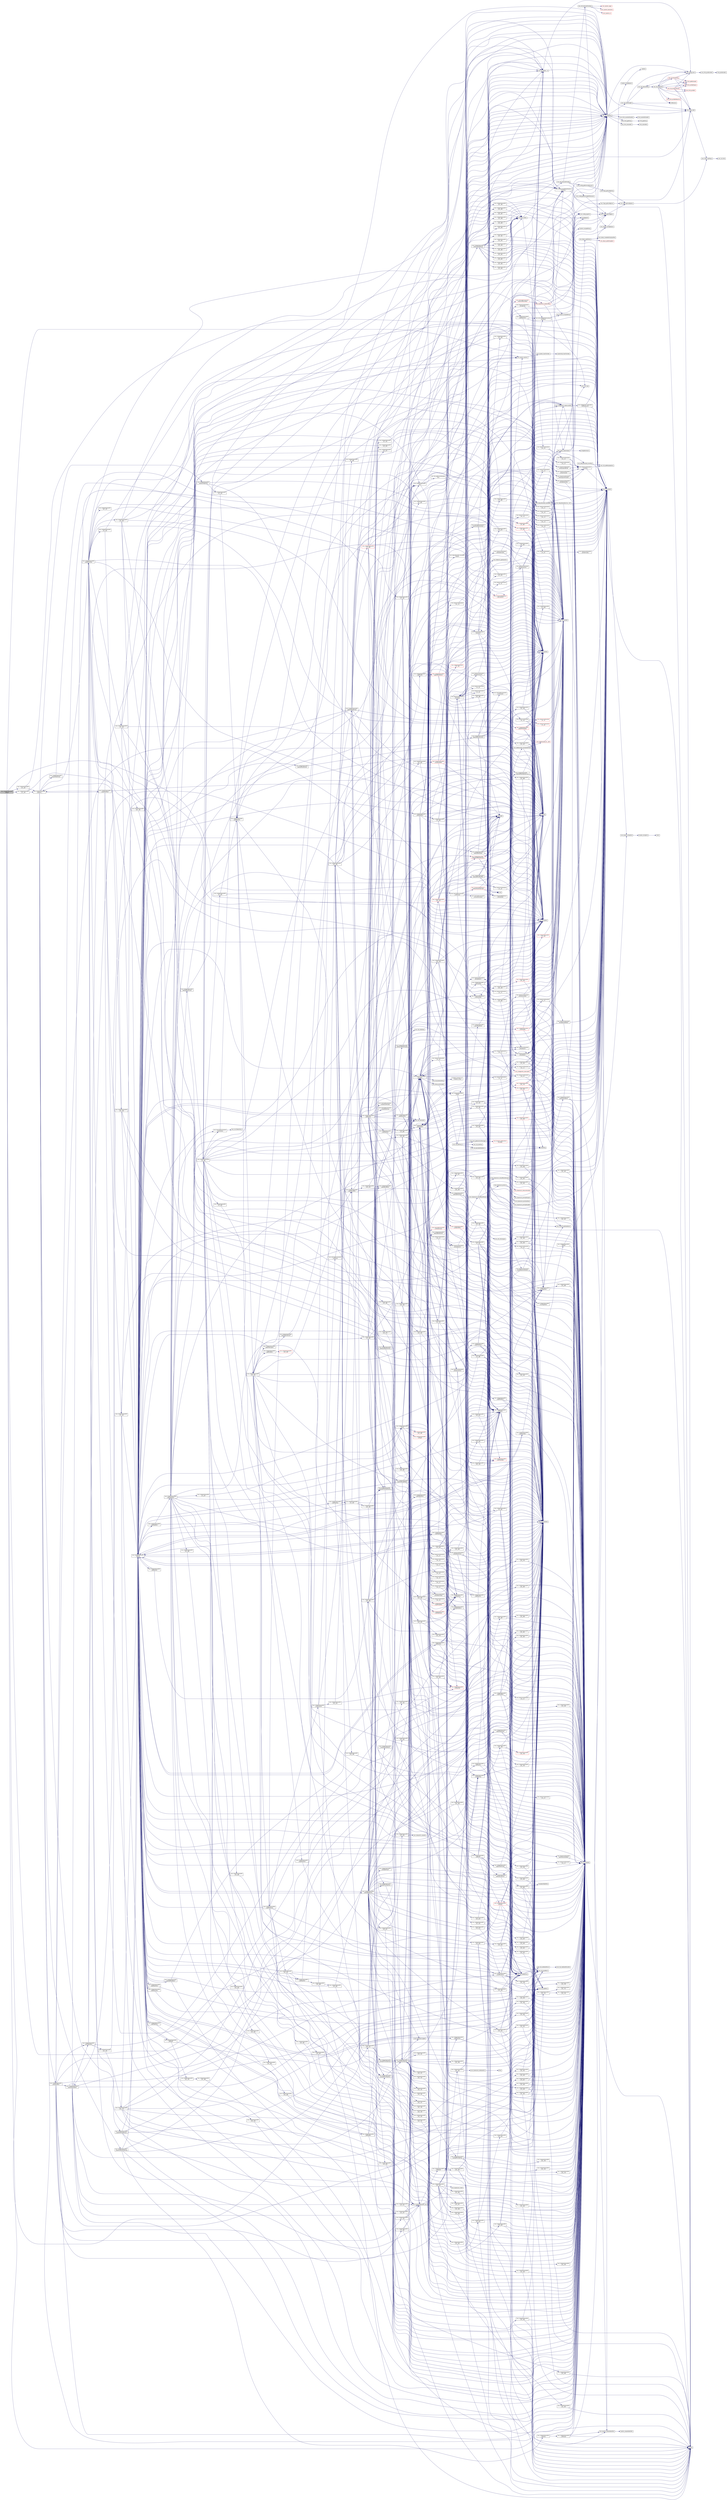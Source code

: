 digraph "omc_CodegenSparseFMI_allEqns"
{
  edge [fontname="Helvetica",fontsize="10",labelfontname="Helvetica",labelfontsize="10"];
  node [fontname="Helvetica",fontsize="10",shape=record];
  rankdir="LR";
  Node35310 [label="omc_CodegenSparseFMI\l_allEqns",height=0.2,width=0.4,color="black", fillcolor="grey75", style="filled", fontcolor="black"];
  Node35310 -> Node35311 [color="midnightblue",fontsize="10",style="solid",fontname="Helvetica"];
  Node35311 [label="omc_Tpl_pushIter",height=0.2,width=0.4,color="black", fillcolor="white", style="filled",URL="$d7/d52/_tpl_8c.html#a79ae8e0232bfdb080d90e9f7890dc199"];
  Node35310 -> Node35312 [color="midnightblue",fontsize="10",style="solid",fontname="Helvetica"];
  Node35312 [label="omc_CodegenSparseFMI\l_lm__144",height=0.2,width=0.4,color="black", fillcolor="white", style="filled",URL="$d1/d2e/_codegen_sparse_f_m_i_8c.html#a53bc84287c3730b73c523380ca378dcf"];
  Node35312 -> Node35313 [color="midnightblue",fontsize="10",style="solid",fontname="Helvetica"];
  Node35313 [label="omc_CodegenSparseFMI\l_equation__",height=0.2,width=0.4,color="black", fillcolor="white", style="filled",URL="$d1/d2e/_codegen_sparse_f_m_i_8c.html#a99f4c0cb745d02faf3615bcda104a18a"];
  Node35313 -> Node35314 [color="midnightblue",fontsize="10",style="solid",fontname="Helvetica"];
  Node35314 [label="omc_CodegenSparseFMI\l_equationSimpleAssign",height=0.2,width=0.4,color="black", fillcolor="white", style="filled",URL="$d1/d2e/_codegen_sparse_f_m_i_8c.html#a5836bd80583d75b007d5b2c456e5a94a"];
  Node35314 -> Node35315 [color="midnightblue",fontsize="10",style="solid",fontname="Helvetica"];
  Node35315 [label="omc_CodegenSparseFMI\l_daeExp",height=0.2,width=0.4,color="black", fillcolor="white", style="filled",URL="$d1/d2e/_codegen_sparse_f_m_i_8c.html#ab26972f772620810838d527d8554f2ac"];
  Node35315 -> Node35316 [color="midnightblue",fontsize="10",style="solid",fontname="Helvetica"];
  Node35316 [label="omc_Tpl_writeTok",height=0.2,width=0.4,color="black", fillcolor="white", style="filled",URL="$d7/d52/_tpl_8c.html#a1038a57834f028b49f38adc4d5fcd049"];
  Node35316 -> Node35317 [color="midnightblue",fontsize="10",style="solid",fontname="Helvetica"];
  Node35317 [label="strcmp",height=0.2,width=0.4,color="black", fillcolor="white", style="filled",URL="$db/d13/_c_vode_get_8m.html#ab022bbe018438998408fda94a327a547"];
  Node35315 -> Node35318 [color="midnightblue",fontsize="10",style="solid",fontname="Helvetica"];
  Node35318 [label="omc_Tpl_writeStr",height=0.2,width=0.4,color="black", fillcolor="white", style="filled",URL="$d7/d52/_tpl_8c.html#ada57037d1430be632aea182a946c3245"];
  Node35318 -> Node35317 [color="midnightblue",fontsize="10",style="solid",fontname="Helvetica"];
  Node35318 -> Node35319 [color="midnightblue",fontsize="10",style="solid",fontname="Helvetica"];
  Node35319 [label="omc_System_stringFind",height=0.2,width=0.4,color="black", fillcolor="white", style="filled",URL="$d1/d95/_system_8c.html#aaf91a54874eb5ec9ee51361de070f43f"];
  Node35319 -> Node35320 [color="midnightblue",fontsize="10",style="solid",fontname="Helvetica"];
  Node35320 [label="System_stringFind",height=0.2,width=0.4,color="black", fillcolor="white", style="filled",URL="$d8/d28/_compiler_2boot_2build_2system_8h.html#a616f6ee1c9578bea3ee5ecb840b19682"];
  Node35320 -> Node35321 [color="midnightblue",fontsize="10",style="solid",fontname="Helvetica"];
  Node35321 [label="strstr",height=0.2,width=0.4,color="black", fillcolor="white", style="filled",URL="$df/deb/3rd_party_2regex-0_812_2test_2test_8c.html#a1e5ffad39b65fa937afd3ee288ccf877"];
  Node35315 -> Node35322 [color="midnightblue",fontsize="10",style="solid",fontname="Helvetica"];
  Node35322 [label="intString",height=0.2,width=0.4,color="black", fillcolor="white", style="filled",URL="$d2/d57/build_2include_2omc_2c_2meta_2meta__modelica__builtin_8h.html#a751bf2360cb3df6de97811998890b7ea"];
  Node35315 -> Node35323 [color="midnightblue",fontsize="10",style="solid",fontname="Helvetica"];
  Node35323 [label="realString",height=0.2,width=0.4,color="black", fillcolor="white", style="filled",URL="$d2/d57/build_2include_2omc_2c_2meta_2meta__modelica__builtin_8h.html#a87fa8e77dec9dc00c51dc3bada543d0d"];
  Node35315 -> Node35324 [color="midnightblue",fontsize="10",style="solid",fontname="Helvetica"];
  Node35324 [label="omc_CodegenSparseFMI\l_daeExpSconst",height=0.2,width=0.4,color="black", fillcolor="white", style="filled",URL="$d1/d2e/_codegen_sparse_f_m_i_8c.html#af174c0a3e0a098b60ff2658f1d1d2d80"];
  Node35324 -> Node35316 [color="midnightblue",fontsize="10",style="solid",fontname="Helvetica"];
  Node35324 -> Node35325 [color="midnightblue",fontsize="10",style="solid",fontname="Helvetica"];
  Node35325 [label="omc_Util_escapeModelicaString\lToCString",height=0.2,width=0.4,color="black", fillcolor="white", style="filled",URL="$d9/d7c/_compiler_2boot_2build_2util_8c.html#a0f96a57566dff2c80b35326f8c575873"];
  Node35325 -> Node35326 [color="midnightblue",fontsize="10",style="solid",fontname="Helvetica"];
  Node35326 [label="omc_System_escapedString",height=0.2,width=0.4,color="black", fillcolor="white", style="filled",URL="$d1/d95/_system_8c.html#a170d374b1efa7c49852464d3033532fe"];
  Node35326 -> Node35327 [color="midnightblue",fontsize="10",style="solid",fontname="Helvetica"];
  Node35327 [label="System_escapedString",height=0.2,width=0.4,color="black", fillcolor="white", style="filled",URL="$d8/d28/_compiler_2boot_2build_2system_8h.html#aae4f4ade8d6d1432e5d84736552cb4e6"];
  Node35324 -> Node35318 [color="midnightblue",fontsize="10",style="solid",fontname="Helvetica"];
  Node35315 -> Node35328 [color="midnightblue",fontsize="10",style="solid",fontname="Helvetica"];
  Node35328 [label="omc_CodegenSparseFMI\l_fun__518",height=0.2,width=0.4,color="black", fillcolor="white", style="filled",URL="$d1/d2e/_codegen_sparse_f_m_i_8c.html#a67cef318ec953a01d5cc66a289b9335b"];
  Node35328 -> Node35316 [color="midnightblue",fontsize="10",style="solid",fontname="Helvetica"];
  Node35315 -> Node35329 [color="midnightblue",fontsize="10",style="solid",fontname="Helvetica"];
  Node35329 [label="omc_CodegenSparseFMI\l_daeExpCrefRhs",height=0.2,width=0.4,color="black", fillcolor="white", style="filled",URL="$d1/d2e/_codegen_sparse_f_m_i_8c.html#a1c8b7f7c630c2bb7f0ccdfe262bce698"];
  Node35329 -> Node35330 [color="midnightblue",fontsize="10",style="solid",fontname="Helvetica"];
  Node35330 [label="omc_CodegenSparseFMI\l_fun__523",height=0.2,width=0.4,color="black", fillcolor="white", style="filled",URL="$d1/d2e/_codegen_sparse_f_m_i_8c.html#ac21903386a6c12cb7ddc073d1d74c9a8"];
  Node35330 -> Node35331 [color="midnightblue",fontsize="10",style="solid",fontname="Helvetica"];
  Node35331 [label="omc_CodegenSparseFMI\l_daeExpCrefRhs2",height=0.2,width=0.4,color="black", fillcolor="white", style="filled",URL="$d1/d2e/_codegen_sparse_f_m_i_8c.html#a3fceaffa231b419c45cb8edadd4ba04a"];
  Node35331 -> Node35332 [color="midnightblue",fontsize="10",style="solid",fontname="Helvetica"];
  Node35332 [label="omc_CodegenSparseFMI\l_daeExpCrefRhsArrayBox",height=0.2,width=0.4,color="black", fillcolor="white", style="filled",URL="$d1/d2e/_codegen_sparse_f_m_i_8c.html#ac5ada71119621d15152bb6fa353e7154"];
  Node35332 -> Node35333 [color="midnightblue",fontsize="10",style="solid",fontname="Helvetica"];
  Node35333 [label="omc_CodegenSparseFMI\l_fun__536",height=0.2,width=0.4,color="black", fillcolor="white", style="filled",URL="$d1/d2e/_codegen_sparse_f_m_i_8c.html#a121754d4f9254b91062455b675e89948"];
  Node35333 -> Node35334 [color="midnightblue",fontsize="10",style="solid",fontname="Helvetica"];
  Node35334 [label="omc_CodegenSparseFMI\l_expTypeArray",height=0.2,width=0.4,color="black", fillcolor="white", style="filled",URL="$d1/d2e/_codegen_sparse_f_m_i_8c.html#a64dfaa83232c795757108208e84f0850"];
  Node35334 -> Node35335 [color="midnightblue",fontsize="10",style="solid",fontname="Helvetica"];
  Node35335 [label="omc_CodegenSparseFMI\l_expTypeFlag",height=0.2,width=0.4,color="black", fillcolor="white", style="filled",URL="$d1/d2e/_codegen_sparse_f_m_i_8c.html#a6795f6b6f55ae5a0e5b6c4283d5d4a8e"];
  Node35335 -> Node35336 [color="midnightblue",fontsize="10",style="solid",fontname="Helvetica"];
  Node35336 [label="omc_CodegenSparseFMI\l_fun__706",height=0.2,width=0.4,color="black", fillcolor="white", style="filled",URL="$d1/d2e/_codegen_sparse_f_m_i_8c.html#aa99ff9cf4eaae56f2feaa06c84e7dbba"];
  Node35336 -> Node35337 [color="midnightblue",fontsize="10",style="solid",fontname="Helvetica"];
  Node35337 [label="omc_CodegenSparseFMI\l_expTypeShort",height=0.2,width=0.4,color="black", fillcolor="white", style="filled",URL="$d1/d2e/_codegen_sparse_f_m_i_8c.html#a1c2b815a074641365b8540e30d164b5f"];
  Node35337 -> Node35316 [color="midnightblue",fontsize="10",style="solid",fontname="Helvetica"];
  Node35337 -> Node35338 [color="midnightblue",fontsize="10",style="solid",fontname="Helvetica"];
  Node35338 [label="omc_Config_acceptMetaModelica\lGrammar",height=0.2,width=0.4,color="black", fillcolor="white", style="filled",URL="$d1/d5c/_config_8c.html#abbb1ebde9dd1336640d4feb5ef557d9a"];
  Node35338 -> Node35339 [color="midnightblue",fontsize="10",style="solid",fontname="Helvetica"];
  Node35339 [label="omc_Flags_getConfigEnum",height=0.2,width=0.4,color="black", fillcolor="white", style="filled",URL="$d3/db3/_flags_8c.html#add52ff282ca5df852c1905fabb4571c9"];
  Node35339 -> Node35340 [color="midnightblue",fontsize="10",style="solid",fontname="Helvetica"];
  Node35340 [label="omc_Flags_getConfigValue",height=0.2,width=0.4,color="black", fillcolor="white", style="filled",URL="$d3/db3/_flags_8c.html#a96ba70d54b6662cf90933a207c0c6b8e"];
  Node35340 -> Node35341 [color="midnightblue",fontsize="10",style="solid",fontname="Helvetica"];
  Node35341 [label="omc_Flags_loadFlags",height=0.2,width=0.4,color="black", fillcolor="white", style="filled",URL="$d3/db3/_flags_8c.html#a760d66f53b65ac257876ca0f6308f09f"];
  Node35341 -> Node35342 [color="midnightblue",fontsize="10",style="solid",fontname="Helvetica"];
  Node35342 [label="omc_List_fold",height=0.2,width=0.4,color="black", fillcolor="white", style="filled",URL="$da/d72/_compiler_2boot_2build_2list_8c.html#a3ec1ee3a5ff53be9af368e290be09182"];
  Node35337 -> Node35343 [color="midnightblue",fontsize="10",style="solid",fontname="Helvetica"];
  Node35343 [label="omc_CodegenSparseFMI\l_fun__690",height=0.2,width=0.4,color="black", fillcolor="white", style="filled",URL="$d1/d2e/_codegen_sparse_f_m_i_8c.html#a8c8004126dd517e4a134acab7fcc43a5"];
  Node35343 -> Node35316 [color="midnightblue",fontsize="10",style="solid",fontname="Helvetica"];
  Node35337 -> Node35344 [color="midnightblue",fontsize="10",style="solid",fontname="Helvetica"];
  Node35344 [label="omc_ClassInf_getStateName",height=0.2,width=0.4,color="black", fillcolor="white", style="filled",URL="$d4/d47/_class_inf_8c.html#a13bf30a04c4c83a98a949a2fb106aa2a"];
  Node35337 -> Node35345 [color="midnightblue",fontsize="10",style="solid",fontname="Helvetica"];
  Node35345 [label="omc_CodegenUtil_underscorePath",height=0.2,width=0.4,color="black", fillcolor="white", style="filled",URL="$de/d91/_codegen_util_8c.html#a1f1383df613db73164b297470f762459"];
  Node35345 -> Node35346 [color="midnightblue",fontsize="10",style="solid",fontname="Helvetica"];
  Node35346 [label="omc_CodegenUtil_replaceDot\lAndUnderscore",height=0.2,width=0.4,color="black", fillcolor="white", style="filled",URL="$de/d91/_codegen_util_8c.html#a4a3591cd347973b3220fe437765dab23"];
  Node35346 -> Node35347 [color="midnightblue",fontsize="10",style="solid",fontname="Helvetica"];
  Node35347 [label="omc_System_stringReplace",height=0.2,width=0.4,color="black", fillcolor="white", style="filled",URL="$d1/d95/_system_8c.html#a058b959f3f74b2d76bb6b21a01cdddb1"];
  Node35347 -> Node35348 [color="midnightblue",fontsize="10",style="solid",fontname="Helvetica"];
  Node35348 [label="System_stringReplace",height=0.2,width=0.4,color="black", fillcolor="white", style="filled",URL="$d8/d28/_compiler_2boot_2build_2system_8h.html#abd9e4634afacfdd5c965aee4d8662e35"];
  Node35348 -> Node35349 [color="midnightblue",fontsize="10",style="solid",fontname="Helvetica"];
  Node35349 [label="_replace",height=0.2,width=0.4,color="black", fillcolor="white", style="filled",URL="$d0/dfd/printimpl_8c.html#a0ba59718edccbb5a0e203e2c9600a69c"];
  Node35346 -> Node35318 [color="midnightblue",fontsize="10",style="solid",fontname="Helvetica"];
  Node35346 -> Node35350 [color="midnightblue",fontsize="10",style="solid",fontname="Helvetica"];
  Node35350 [label="omc_Tpl_textString",height=0.2,width=0.4,color="black", fillcolor="white", style="filled",URL="$d7/d52/_tpl_8c.html#a3df7e553e36d815ca12207c1b633f741"];
  Node35350 -> Node35351 [color="midnightblue",fontsize="10",style="solid",fontname="Helvetica"];
  Node35351 [label="omc_Print_saveAndClearBuf",height=0.2,width=0.4,color="black", fillcolor="white", style="filled",URL="$dc/d4a/_print_8c.html#a9be4a7e0fd8ef4d0e9a96b6a7d30129b"];
  Node35351 -> Node35352 [color="midnightblue",fontsize="10",style="solid",fontname="Helvetica"];
  Node35352 [label="Print_saveAndClearBuf",height=0.2,width=0.4,color="black", fillcolor="white", style="filled",URL="$db/def/_print_8h.html#afbd06f69772f11802874118538c5e3cb"];
  Node35350 -> Node35353 [color="midnightblue",fontsize="10",style="solid",fontname="Helvetica"];
  Node35353 [label="omc_Tpl_textStringBuf",height=0.2,width=0.4,color="black", fillcolor="white", style="filled",URL="$d7/d52/_tpl_8c.html#a569b285dc7a7a3d881d4a69ee8857b85"];
  Node35353 -> Node35354 [color="midnightblue",fontsize="10",style="solid",fontname="Helvetica"];
  Node35354 [label="omc_Tpl_tokensString",height=0.2,width=0.4,color="black", fillcolor="white", style="filled",URL="$d7/d52/_tpl_8c.html#a2085a822c35dc488683fbb303c0d6546"];
  Node35354 -> Node35355 [color="midnightblue",fontsize="10",style="solid",fontname="Helvetica"];
  Node35355 [label="omc_Tpl_tokString",height=0.2,width=0.4,color="black", fillcolor="white", style="filled",URL="$d7/d52/_tpl_8c.html#aaad1c380626ef433bd8e0102f48743cf"];
  Node35355 -> Node35356 [color="midnightblue",fontsize="10",style="solid",fontname="Helvetica"];
  Node35356 [label="omc_Print_printBufNewLine",height=0.2,width=0.4,color="red", fillcolor="white", style="filled",URL="$dc/d4a/_print_8c.html#a56936142cb06c2610c5c55a0f0672826"];
  Node35355 -> Node35358 [color="midnightblue",fontsize="10",style="solid",fontname="Helvetica"];
  Node35358 [label="omc_Print_getBufLength",height=0.2,width=0.4,color="red", fillcolor="white", style="filled",URL="$dc/d4a/_print_8c.html#a65cb82b6b1bc6acf3a656ef9978109b2"];
  Node35355 -> Node35360 [color="midnightblue",fontsize="10",style="solid",fontname="Helvetica"];
  Node35360 [label="omc_Print_printBufSpace",height=0.2,width=0.4,color="red", fillcolor="white", style="filled",URL="$dc/d4a/_print_8c.html#a02aa663c225bece7c208406683415d6f"];
  Node35355 -> Node35362 [color="midnightblue",fontsize="10",style="solid",fontname="Helvetica"];
  Node35362 [label="omc_Print_printBuf",height=0.2,width=0.4,color="red", fillcolor="white", style="filled",URL="$dc/d4a/_print_8c.html#a0814578dcc1618c6b57729067765170b"];
  Node35355 -> Node35364 [color="midnightblue",fontsize="10",style="solid",fontname="Helvetica"];
  Node35364 [label="omc_Tpl_stringListString",height=0.2,width=0.4,color="red", fillcolor="white", style="filled",URL="$d7/d52/_tpl_8c.html#aee284774d669dd515363b1fac8b7086c"];
  Node35364 -> Node35317 [color="midnightblue",fontsize="10",style="solid",fontname="Helvetica"];
  Node35364 -> Node35358 [color="midnightblue",fontsize="10",style="solid",fontname="Helvetica"];
  Node35364 -> Node35360 [color="midnightblue",fontsize="10",style="solid",fontname="Helvetica"];
  Node35364 -> Node35362 [color="midnightblue",fontsize="10",style="solid",fontname="Helvetica"];
  Node35364 -> Node35367 [color="midnightblue",fontsize="10",style="solid",fontname="Helvetica"];
  Node35367 [label="omc_Flags_isSet",height=0.2,width=0.4,color="black", fillcolor="white", style="filled",URL="$d3/db3/_flags_8c.html#a34e6591659b1578969141a635ff24042"];
  Node35367 -> Node35341 [color="midnightblue",fontsize="10",style="solid",fontname="Helvetica"];
  Node35364 -> Node35368 [color="midnightblue",fontsize="10",style="solid",fontname="Helvetica"];
  Node35368 [label="omc_Debug_trace",height=0.2,width=0.4,color="black", fillcolor="white", style="filled",URL="$d6/d1d/_compiler_2boot_2build_2debug_8c.html#a465f6e24432a8b1db4c7576ea09e7259"];
  Node35368 -> Node35369 [color="midnightblue",fontsize="10",style="solid",fontname="Helvetica"];
  Node35369 [label="omc_Print_printErrorBuf",height=0.2,width=0.4,color="black", fillcolor="white", style="filled",URL="$dc/d4a/_print_8c.html#a136f27763cbad8fdab9e975d877aff4b"];
  Node35369 -> Node35370 [color="midnightblue",fontsize="10",style="solid",fontname="Helvetica"];
  Node35370 [label="Print_printErrorBuf",height=0.2,width=0.4,color="black", fillcolor="white", style="filled",URL="$db/def/_print_8h.html#ac4ef051f731ad4fd851c45be8d215b4c"];
  Node35355 -> Node35371 [color="midnightblue",fontsize="10",style="solid",fontname="Helvetica"];
  Node35371 [label="omc_Tpl_blockString",height=0.2,width=0.4,color="red", fillcolor="white", style="filled",URL="$d7/d52/_tpl_8c.html#a5439b4832f78013add9b4aa8389f2bdc"];
  Node35371 -> Node35354 [color="midnightblue",fontsize="10",style="solid",fontname="Helvetica"];
  Node35371 -> Node35360 [color="midnightblue",fontsize="10",style="solid",fontname="Helvetica"];
  Node35371 -> Node35358 [color="midnightblue",fontsize="10",style="solid",fontname="Helvetica"];
  Node35371 -> Node35355 [color="midnightblue",fontsize="10",style="solid",fontname="Helvetica"];
  Node35371 -> Node35367 [color="midnightblue",fontsize="10",style="solid",fontname="Helvetica"];
  Node35371 -> Node35368 [color="midnightblue",fontsize="10",style="solid",fontname="Helvetica"];
  Node35355 -> Node35375 [color="midnightblue",fontsize="10",style="solid",fontname="Helvetica"];
  Node35375 [label="listReverse",height=0.2,width=0.4,color="black", fillcolor="white", style="filled",URL="$d2/d57/build_2include_2omc_2c_2meta_2meta__modelica__builtin_8h.html#a81001ba45c298ade27540edd2589777c"];
  Node35355 -> Node35367 [color="midnightblue",fontsize="10",style="solid",fontname="Helvetica"];
  Node35355 -> Node35368 [color="midnightblue",fontsize="10",style="solid",fontname="Helvetica"];
  Node35353 -> Node35375 [color="midnightblue",fontsize="10",style="solid",fontname="Helvetica"];
  Node35353 -> Node35367 [color="midnightblue",fontsize="10",style="solid",fontname="Helvetica"];
  Node35353 -> Node35368 [color="midnightblue",fontsize="10",style="solid",fontname="Helvetica"];
  Node35350 -> Node35376 [color="midnightblue",fontsize="10",style="solid",fontname="Helvetica"];
  Node35376 [label="omc_Print_getString",height=0.2,width=0.4,color="black", fillcolor="white", style="filled",URL="$dc/d4a/_print_8c.html#a24f4e5ba012abc81ac68e0c3bfb3dfcb"];
  Node35376 -> Node35377 [color="midnightblue",fontsize="10",style="solid",fontname="Helvetica"];
  Node35377 [label="Print_getString",height=0.2,width=0.4,color="black", fillcolor="white", style="filled",URL="$db/def/_print_8h.html#adc535a7680da761472c50a3613eba8d7"];
  Node35350 -> Node35378 [color="midnightblue",fontsize="10",style="solid",fontname="Helvetica"];
  Node35378 [label="omc_Print_restoreBuf",height=0.2,width=0.4,color="black", fillcolor="white", style="filled",URL="$dc/d4a/_print_8c.html#ab5cdbbbaeeac69f9d76f10b1354c7ba2"];
  Node35378 -> Node35379 [color="midnightblue",fontsize="10",style="solid",fontname="Helvetica"];
  Node35379 [label="Print_restoreBuf",height=0.2,width=0.4,color="black", fillcolor="white", style="filled",URL="$db/def/_print_8h.html#a30efd8fc4a8cb13b594cb63bcac9407c"];
  Node35350 -> Node35367 [color="midnightblue",fontsize="10",style="solid",fontname="Helvetica"];
  Node35350 -> Node35368 [color="midnightblue",fontsize="10",style="solid",fontname="Helvetica"];
  Node35346 -> Node35380 [color="midnightblue",fontsize="10",style="solid",fontname="Helvetica"];
  Node35380 [label="omc_System_unquoteIdentifier",height=0.2,width=0.4,color="black", fillcolor="white", style="filled",URL="$d1/d95/_system_8c.html#ac678e26dc7e5e44c5a62fa720045ba0b"];
  Node35380 -> Node35381 [color="midnightblue",fontsize="10",style="solid",fontname="Helvetica"];
  Node35381 [label="System_unquoteIdentifier",height=0.2,width=0.4,color="black", fillcolor="white", style="filled",URL="$d8/d28/_compiler_2boot_2build_2system_8h.html#a2a6d691709998419f6ae991b9e754117"];
  Node35345 -> Node35316 [color="midnightblue",fontsize="10",style="solid",fontname="Helvetica"];
  Node35336 -> Node35382 [color="midnightblue",fontsize="10",style="solid",fontname="Helvetica"];
  Node35382 [label="omc_CodegenSparseFMI\l_fun__704",height=0.2,width=0.4,color="red", fillcolor="white", style="filled",URL="$d1/d2e/_codegen_sparse_f_m_i_8c.html#a819b0e086f2b4da0737832abca63ffed"];
  Node35382 -> Node35316 [color="midnightblue",fontsize="10",style="solid",fontname="Helvetica"];
  Node35382 -> Node35337 [color="midnightblue",fontsize="10",style="solid",fontname="Helvetica"];
  Node35336 -> Node35316 [color="midnightblue",fontsize="10",style="solid",fontname="Helvetica"];
  Node35336 -> Node35384 [color="midnightblue",fontsize="10",style="solid",fontname="Helvetica"];
  Node35384 [label="omc_CodegenSparseFMI\l_fun__705",height=0.2,width=0.4,color="black", fillcolor="white", style="filled",URL="$d1/d2e/_codegen_sparse_f_m_i_8c.html#a92271e2ad4042c0e75f2a0f81f09aed9"];
  Node35384 -> Node35337 [color="midnightblue",fontsize="10",style="solid",fontname="Helvetica"];
  Node35384 -> Node35316 [color="midnightblue",fontsize="10",style="solid",fontname="Helvetica"];
  Node35384 -> Node35335 [color="midnightblue",fontsize="10",style="solid",fontname="Helvetica"];
  Node35333 -> Node35385 [color="midnightblue",fontsize="10",style="solid",fontname="Helvetica"];
  Node35385 [label="omc_CodegenSparseFMI\l_tempDecl",height=0.2,width=0.4,color="black", fillcolor="white", style="filled",URL="$d1/d2e/_codegen_sparse_f_m_i_8c.html#a41b68e3e9765b2d8afc8ce6102197450"];
  Node35385 -> Node35316 [color="midnightblue",fontsize="10",style="solid",fontname="Helvetica"];
  Node35385 -> Node35386 [color="midnightblue",fontsize="10",style="solid",fontname="Helvetica"];
  Node35386 [label="omc_System_tmpTick",height=0.2,width=0.4,color="black", fillcolor="white", style="filled",URL="$d1/d95/_system_8c.html#abfcc4960d3ab4c6a88ea3a5d34d8ffe8"];
  Node35386 -> Node35387 [color="midnightblue",fontsize="10",style="solid",fontname="Helvetica"];
  Node35387 [label="omc_System_tmpTickIndex",height=0.2,width=0.4,color="black", fillcolor="white", style="filled",URL="$d1/d95/_system_8c.html#a20b3030a9ff040efb53eeaa6f1f0eb5e"];
  Node35387 -> Node35388 [color="midnightblue",fontsize="10",style="solid",fontname="Helvetica"];
  Node35388 [label="SystemImpl_tmpTickIndex",height=0.2,width=0.4,color="black", fillcolor="white", style="filled",URL="$d8/d28/_compiler_2boot_2build_2system_8h.html#a90c145e300ea9097787a310b2ba0deda"];
  Node35385 -> Node35318 [color="midnightblue",fontsize="10",style="solid",fontname="Helvetica"];
  Node35385 -> Node35322 [color="midnightblue",fontsize="10",style="solid",fontname="Helvetica"];
  Node35385 -> Node35389 [color="midnightblue",fontsize="10",style="solid",fontname="Helvetica"];
  Node35389 [label="omc_CodegenSparseFMI\l_fun__683",height=0.2,width=0.4,color="black", fillcolor="white", style="filled",URL="$d1/d2e/_codegen_sparse_f_m_i_8c.html#adb1f709f6ee5a3c64e0cb81045966ea2"];
  Node35389 -> Node35390 [color="midnightblue",fontsize="10",style="solid",fontname="Helvetica"];
  Node35390 [label="stringHashDjb2Mod",height=0.2,width=0.4,color="black", fillcolor="white", style="filled",URL="$d2/d57/build_2include_2omc_2c_2meta_2meta__modelica__builtin_8h.html#a71a925de64a6f26ca5ef2903b616e73d"];
  Node35389 -> Node35317 [color="midnightblue",fontsize="10",style="solid",fontname="Helvetica"];
  Node35389 -> Node35391 [color="midnightblue",fontsize="10",style="solid",fontname="Helvetica"];
  Node35391 [label="omc_Tpl_pushBlock",height=0.2,width=0.4,color="black", fillcolor="white", style="filled",URL="$d7/d52/_tpl_8c.html#a99d6bda0846441f21c5081261888085a"];
  Node35389 -> Node35316 [color="midnightblue",fontsize="10",style="solid",fontname="Helvetica"];
  Node35389 -> Node35392 [color="midnightblue",fontsize="10",style="solid",fontname="Helvetica"];
  Node35392 [label="omc_Tpl_writeText",height=0.2,width=0.4,color="black", fillcolor="white", style="filled",URL="$d7/d52/_tpl_8c.html#a7e5a397e973cf3de37af50d58cbb789f"];
  Node35389 -> Node35393 [color="midnightblue",fontsize="10",style="solid",fontname="Helvetica"];
  Node35393 [label="omc_Tpl_popBlock",height=0.2,width=0.4,color="black", fillcolor="white", style="filled",URL="$d7/d52/_tpl_8c.html#a6cf6c8514535aa47abb9ff6badd4f6a5"];
  Node35385 -> Node35392 [color="midnightblue",fontsize="10",style="solid",fontname="Helvetica"];
  Node35333 -> Node35350 [color="midnightblue",fontsize="10",style="solid",fontname="Helvetica"];
  Node35333 -> Node35394 [color="midnightblue",fontsize="10",style="solid",fontname="Helvetica"];
  Node35394 [label="listLength",height=0.2,width=0.4,color="black", fillcolor="white", style="filled",URL="$d2/d57/build_2include_2omc_2c_2meta_2meta__modelica__builtin_8h.html#a6983369f3c3e3e8cc41ac483c9a9baf1"];
  Node35333 -> Node35318 [color="midnightblue",fontsize="10",style="solid",fontname="Helvetica"];
  Node35333 -> Node35322 [color="midnightblue",fontsize="10",style="solid",fontname="Helvetica"];
  Node35333 -> Node35311 [color="midnightblue",fontsize="10",style="solid",fontname="Helvetica"];
  Node35333 -> Node35395 [color="midnightblue",fontsize="10",style="solid",fontname="Helvetica"];
  Node35395 [label="omc_CodegenSparseFMI\l_lm__535",height=0.2,width=0.4,color="red", fillcolor="white", style="filled",URL="$d1/d2e/_codegen_sparse_f_m_i_8c.html#a0cc17a02391ca8d1c517dbb95fd9ffd6"];
  Node35395 -> Node35397 [color="midnightblue",fontsize="10",style="solid",fontname="Helvetica"];
  Node35397 [label="omc_Tpl_nextIter",height=0.2,width=0.4,color="black", fillcolor="white", style="filled",URL="$d7/d52/_tpl_8c.html#ae3c38d796bafc525ba51ed985d39c720"];
  Node35333 -> Node35398 [color="midnightblue",fontsize="10",style="solid",fontname="Helvetica"];
  Node35398 [label="omc_Tpl_popIter",height=0.2,width=0.4,color="black", fillcolor="white", style="filled",URL="$d7/d52/_tpl_8c.html#abda700a6d3553ffecd4d194dea81a179"];
  Node35333 -> Node35337 [color="midnightblue",fontsize="10",style="solid",fontname="Helvetica"];
  Node35333 -> Node35392 [color="midnightblue",fontsize="10",style="solid",fontname="Helvetica"];
  Node35333 -> Node35316 [color="midnightblue",fontsize="10",style="solid",fontname="Helvetica"];
  Node35333 -> Node35399 [color="midnightblue",fontsize="10",style="solid",fontname="Helvetica"];
  Node35399 [label="omc_CodegenSparseFMI\l_arrayCrefCStr",height=0.2,width=0.4,color="red", fillcolor="white", style="filled",URL="$d1/d2e/_codegen_sparse_f_m_i_8c.html#ac511a5eb194ff694eb0a1d79e1a6c1a0"];
  Node35399 -> Node35316 [color="midnightblue",fontsize="10",style="solid",fontname="Helvetica"];
  Node35331 -> Node35404 [color="midnightblue",fontsize="10",style="solid",fontname="Helvetica"];
  Node35404 [label="omc_CodegenSparseFMI\l_fun__530",height=0.2,width=0.4,color="black", fillcolor="white", style="filled",URL="$d1/d2e/_codegen_sparse_f_m_i_8c.html#adafc20d2b20410209532669c9b45ae16"];
  Node35404 -> Node35405 [color="midnightblue",fontsize="10",style="solid",fontname="Helvetica"];
  Node35405 [label="omc_SimCodeFunctionUtil\l_crefIsScalar",height=0.2,width=0.4,color="black", fillcolor="white", style="filled",URL="$d4/d6b/_sim_code_function_util_8c.html#a55a3b6e0d9d28b3f09202429b8cdd5e2"];
  Node35405 -> Node35406 [color="midnightblue",fontsize="10",style="solid",fontname="Helvetica"];
  Node35406 [label="omc_SimCodeFunctionUtil\l_inFunctionContext",height=0.2,width=0.4,color="black", fillcolor="white", style="filled",URL="$d4/d6b/_sim_code_function_util_8c.html#a5dbdff2bcab94c16861a459388614408"];
  Node35405 -> Node35407 [color="midnightblue",fontsize="10",style="solid",fontname="Helvetica"];
  Node35407 [label="omc_ComponentReference\l_crefLastSubs",height=0.2,width=0.4,color="black", fillcolor="white", style="filled",URL="$d9/d14/_component_reference_8c.html#a3f6103afac7dca99c57aa2db9673bd27"];
  Node35405 -> Node35367 [color="midnightblue",fontsize="10",style="solid",fontname="Helvetica"];
  Node35405 -> Node35408 [color="midnightblue",fontsize="10",style="solid",fontname="Helvetica"];
  Node35408 [label="omc_ComponentReference\l_crefHasScalarSubscripts",height=0.2,width=0.4,color="red", fillcolor="white", style="filled",URL="$d9/d14/_component_reference_8c.html#a6b0e1fecfd57ba5e9ad1b64d47caf553"];
  Node35408 -> Node35407 [color="midnightblue",fontsize="10",style="solid",fontname="Helvetica"];
  Node35408 -> Node35394 [color="midnightblue",fontsize="10",style="solid",fontname="Helvetica"];
  Node35408 -> Node35412 [color="midnightblue",fontsize="10",style="solid",fontname="Helvetica"];
  Node35412 [label="void",height=0.2,width=0.4,color="black", fillcolor="white", style="filled",URL="$d1/dd1/3rd_party_2gc_2include_2gc_8h.html#acacfa47efcc44a29f7bb7d98f2a000f8"];
  Node35405 -> Node35413 [color="midnightblue",fontsize="10",style="solid",fontname="Helvetica"];
  Node35413 [label="omc_ComponentReference\l_crefHaveSubs",height=0.2,width=0.4,color="black", fillcolor="white", style="filled",URL="$d9/d14/_component_reference_8c.html#ab27cd80203a3eb7aed5caf370074271b"];
  Node35413 -> Node35319 [color="midnightblue",fontsize="10",style="solid",fontname="Helvetica"];
  Node35413 -> Node35413 [color="midnightblue",fontsize="10",style="solid",fontname="Helvetica"];
  Node35413 -> Node35412 [color="midnightblue",fontsize="10",style="solid",fontname="Helvetica"];
  Node35404 -> Node35414 [color="midnightblue",fontsize="10",style="solid",fontname="Helvetica"];
  Node35414 [label="omc_CodegenSparseFMI\l_fun__529",height=0.2,width=0.4,color="black", fillcolor="white", style="filled",URL="$d1/d2e/_codegen_sparse_f_m_i_8c.html#ada6544d8afd6465616d7ca1d6cf35919"];
  Node35414 -> Node35415 [color="midnightblue",fontsize="10",style="solid",fontname="Helvetica"];
  Node35415 [label="omc_SimCodeFunctionUtil\l_crefSubIsScalar",height=0.2,width=0.4,color="red", fillcolor="white", style="filled",URL="$d4/d6b/_sim_code_function_util_8c.html#a3fe97e4dda7791b1b4a85ef37c08432d"];
  Node35414 -> Node35419 [color="midnightblue",fontsize="10",style="solid",fontname="Helvetica"];
  Node35419 [label="omc_CodegenSparseFMI\l_fun__527",height=0.2,width=0.4,color="red", fillcolor="white", style="filled",URL="$d1/d2e/_codegen_sparse_f_m_i_8c.html#a062276f7c90fb95feb046a083d2af7d3"];
  Node35419 -> Node35334 [color="midnightblue",fontsize="10",style="solid",fontname="Helvetica"];
  Node35419 -> Node35385 [color="midnightblue",fontsize="10",style="solid",fontname="Helvetica"];
  Node35419 -> Node35350 [color="midnightblue",fontsize="10",style="solid",fontname="Helvetica"];
  Node35419 -> Node35423 [color="midnightblue",fontsize="10",style="solid",fontname="Helvetica"];
  Node35423 [label="omc_CodegenSparseFMI\l_daeExpCrefRhsIndexSpec",height=0.2,width=0.4,color="red", fillcolor="white", style="filled",URL="$d1/d2e/_codegen_sparse_f_m_i_8c.html#a59bd853630272057ead85a3b58914019"];
  Node35423 -> Node35394 [color="midnightblue",fontsize="10",style="solid",fontname="Helvetica"];
  Node35423 -> Node35318 [color="midnightblue",fontsize="10",style="solid",fontname="Helvetica"];
  Node35423 -> Node35322 [color="midnightblue",fontsize="10",style="solid",fontname="Helvetica"];
  Node35423 -> Node35311 [color="midnightblue",fontsize="10",style="solid",fontname="Helvetica"];
  Node35423 -> Node35398 [color="midnightblue",fontsize="10",style="solid",fontname="Helvetica"];
  Node35423 -> Node35385 [color="midnightblue",fontsize="10",style="solid",fontname="Helvetica"];
  Node35423 -> Node35316 [color="midnightblue",fontsize="10",style="solid",fontname="Helvetica"];
  Node35423 -> Node35392 [color="midnightblue",fontsize="10",style="solid",fontname="Helvetica"];
  Node35419 -> Node35316 [color="midnightblue",fontsize="10",style="solid",fontname="Helvetica"];
  Node35419 -> Node35392 [color="midnightblue",fontsize="10",style="solid",fontname="Helvetica"];
  Node35419 -> Node35429 [color="midnightblue",fontsize="10",style="solid",fontname="Helvetica"];
  Node35429 [label="omc_CodegenSparseFMI\l_contextCref",height=0.2,width=0.4,color="red", fillcolor="white", style="filled",URL="$d1/d2e/_codegen_sparse_f_m_i_8c.html#ab493323c2f5e160c78a45d11d7805406"];
  Node35419 -> Node35394 [color="midnightblue",fontsize="10",style="solid",fontname="Helvetica"];
  Node35419 -> Node35318 [color="midnightblue",fontsize="10",style="solid",fontname="Helvetica"];
  Node35419 -> Node35322 [color="midnightblue",fontsize="10",style="solid",fontname="Helvetica"];
  Node35419 -> Node35311 [color="midnightblue",fontsize="10",style="solid",fontname="Helvetica"];
  Node35419 -> Node35398 [color="midnightblue",fontsize="10",style="solid",fontname="Helvetica"];
  Node35414 -> Node35455 [color="midnightblue",fontsize="10",style="solid",fontname="Helvetica"];
  Node35455 [label="omc_CodegenSparseFMI\l_fun__528",height=0.2,width=0.4,color="black", fillcolor="white", style="filled",URL="$d1/d2e/_codegen_sparse_f_m_i_8c.html#a09b87f35ee43589eb7cbed3896f7e69f"];
  Node35455 -> Node35316 [color="midnightblue",fontsize="10",style="solid",fontname="Helvetica"];
  Node35414 -> Node35392 [color="midnightblue",fontsize="10",style="solid",fontname="Helvetica"];
  Node35414 -> Node35429 [color="midnightblue",fontsize="10",style="solid",fontname="Helvetica"];
  Node35404 -> Node35392 [color="midnightblue",fontsize="10",style="solid",fontname="Helvetica"];
  Node35330 -> Node35456 [color="midnightblue",fontsize="10",style="solid",fontname="Helvetica"];
  Node35456 [label="omc_CodegenSparseFMI\l_daeExpRecordCrefRhs",height=0.2,width=0.4,color="black", fillcolor="white", style="filled",URL="$d1/d2e/_codegen_sparse_f_m_i_8c.html#a7a5fa2c683abf9b112fce9bb14f4516e"];
  Node35456 -> Node35311 [color="midnightblue",fontsize="10",style="solid",fontname="Helvetica"];
  Node35456 -> Node35457 [color="midnightblue",fontsize="10",style="solid",fontname="Helvetica"];
  Node35457 [label="omc_CodegenSparseFMI\l_lm__538",height=0.2,width=0.4,color="black", fillcolor="white", style="filled",URL="$d1/d2e/_codegen_sparse_f_m_i_8c.html#a5132382ff9f8af0f9c81ef9fb33ce140"];
  Node35457 -> Node35458 [color="midnightblue",fontsize="10",style="solid",fontname="Helvetica"];
  Node35458 [label="omc_SimCodeFunctionUtil\l_makeCrefRecordExp",height=0.2,width=0.4,color="red", fillcolor="white", style="filled",URL="$d4/d6b/_sim_code_function_util_8c.html#aac5fee4fc1e7435c8be57a8f179c554d"];
  Node35458 -> Node35460 [color="midnightblue",fontsize="10",style="solid",fontname="Helvetica"];
  Node35460 [label="omc_Expression_makeCrefExp",height=0.2,width=0.4,color="red", fillcolor="white", style="filled",URL="$d1/d08/_expression_8c.html#a6a4e59a0afcd003db9d1ef8da1a29082"];
  Node35460 -> Node35367 [color="midnightblue",fontsize="10",style="solid",fontname="Helvetica"];
  Node35460 -> Node35462 [color="midnightblue",fontsize="10",style="solid",fontname="Helvetica"];
  Node35462 [label="stringAppend",height=0.2,width=0.4,color="black", fillcolor="white", style="filled",URL="$d7/deb/build_2include_2omc_2c_2util_2modelica__string_8c.html#a751007abc59e9ca7978f2af10a0c814f"];
  Node35460 -> Node35470 [color="midnightblue",fontsize="10",style="solid",fontname="Helvetica"];
  Node35470 [label="omc_Types_unparseType",height=0.2,width=0.4,color="black", fillcolor="white", style="filled",URL="$d3/df6/_types_8c.html#af91bd070b184ff08367dfc388d9259ef"];
  Node35470 -> Node35468 [color="midnightblue",fontsize="10",style="solid",fontname="Helvetica"];
  Node35468 [label="stringDelimitList",height=0.2,width=0.4,color="black", fillcolor="white", style="filled",URL="$d2/d57/build_2include_2omc_2c_2meta_2meta__modelica__builtin_8h.html#a6f570947bebe207c25a64ea25f5ca884"];
  Node35470 -> Node35469 [color="midnightblue",fontsize="10",style="solid",fontname="Helvetica"];
  Node35469 [label="omc_List_map",height=0.2,width=0.4,color="black", fillcolor="white", style="filled",URL="$da/d72/_compiler_2boot_2build_2list_8c.html#a70628b2c3fb199a118f80777135940ee"];
  Node35470 -> Node35462 [color="midnightblue",fontsize="10",style="solid",fontname="Helvetica"];
  Node35470 -> Node35471 [color="midnightblue",fontsize="10",style="solid",fontname="Helvetica"];
  Node35471 [label="omc_Config_typeinfo",height=0.2,width=0.4,color="black", fillcolor="white", style="filled",URL="$d1/d5c/_config_8c.html#a4c66800897412c64375295f2d7893c37"];
  Node35471 -> Node35466 [color="midnightblue",fontsize="10",style="solid",fontname="Helvetica"];
  Node35466 [label="omc_Flags_getConfigBool",height=0.2,width=0.4,color="black", fillcolor="white", style="filled",URL="$d3/db3/_flags_8c.html#abc3d84cf6e1cf18f0cec0f052e7c85d9"];
  Node35466 -> Node35340 [color="midnightblue",fontsize="10",style="solid",fontname="Helvetica"];
  Node35470 -> Node35472 [color="midnightblue",fontsize="10",style="solid",fontname="Helvetica"];
  Node35472 [label="omc_Absyn_pathString",height=0.2,width=0.4,color="black", fillcolor="white", style="filled",URL="$d0/d78/_absyn_8c.html#a8019d89e43bec6f522ed51a5feceeb83"];
  Node35472 -> Node35473 [color="midnightblue",fontsize="10",style="solid",fontname="Helvetica"];
  Node35473 [label="omc_Absyn_makeNotFullyQualified",height=0.2,width=0.4,color="black", fillcolor="white", style="filled",URL="$d0/d78/_absyn_8c.html#aa90ee78f7c8fc6fd5b988d9d6eadda59"];
  Node35472 -> Node35474 [color="midnightblue",fontsize="10",style="solid",fontname="Helvetica"];
  Node35474 [label="omc_Absyn_pathStringWork",height=0.2,width=0.4,color="red", fillcolor="white", style="filled",URL="$d0/d78/_absyn_8c.html#a5ac0f205a03658465c7029ab9217dc20"];
  Node35457 -> Node35315 [color="midnightblue",fontsize="10",style="solid",fontname="Helvetica"];
  Node35457 -> Node35397 [color="midnightblue",fontsize="10",style="solid",fontname="Helvetica"];
  Node35456 -> Node35398 [color="midnightblue",fontsize="10",style="solid",fontname="Helvetica"];
  Node35456 -> Node35344 [color="midnightblue",fontsize="10",style="solid",fontname="Helvetica"];
  Node35456 -> Node35345 [color="midnightblue",fontsize="10",style="solid",fontname="Helvetica"];
  Node35456 -> Node35392 [color="midnightblue",fontsize="10",style="solid",fontname="Helvetica"];
  Node35456 -> Node35316 [color="midnightblue",fontsize="10",style="solid",fontname="Helvetica"];
  Node35456 -> Node35385 [color="midnightblue",fontsize="10",style="solid",fontname="Helvetica"];
  Node35456 -> Node35350 [color="midnightblue",fontsize="10",style="solid",fontname="Helvetica"];
  Node35329 -> Node35316 [color="midnightblue",fontsize="10",style="solid",fontname="Helvetica"];
  Node35329 -> Node35483 [color="midnightblue",fontsize="10",style="solid",fontname="Helvetica"];
  Node35483 [label="omc_CodegenSparseFMI\l_crefFunctionName",height=0.2,width=0.4,color="black", fillcolor="white", style="filled",URL="$d1/d2e/_codegen_sparse_f_m_i_8c.html#a136693895f82f3478eea8fab1eea1a4d"];
  Node35483 -> Node35380 [color="midnightblue",fontsize="10",style="solid",fontname="Helvetica"];
  Node35483 -> Node35347 [color="midnightblue",fontsize="10",style="solid",fontname="Helvetica"];
  Node35483 -> Node35318 [color="midnightblue",fontsize="10",style="solid",fontname="Helvetica"];
  Node35483 -> Node35316 [color="midnightblue",fontsize="10",style="solid",fontname="Helvetica"];
  Node35329 -> Node35431 [color="midnightblue",fontsize="10",style="solid",fontname="Helvetica"];
  Node35431 [label="omc_CodegenSparseFMI\l_crefStr",height=0.2,width=0.4,color="black", fillcolor="white", style="filled",URL="$d1/d2e/_codegen_sparse_f_m_i_8c.html#aee65f4ea4fecf662864ce59800cb8248"];
  Node35431 -> Node35318 [color="midnightblue",fontsize="10",style="solid",fontname="Helvetica"];
  Node35431 -> Node35432 [color="midnightblue",fontsize="10",style="solid",fontname="Helvetica"];
  Node35432 [label="omc_CodegenSparseFMI\l_subscriptsStr",height=0.2,width=0.4,color="black", fillcolor="white", style="filled",URL="$d1/d2e/_codegen_sparse_f_m_i_8c.html#a4c5c0a822d0d62ad19094ea732c51403"];
  Node35432 -> Node35316 [color="midnightblue",fontsize="10",style="solid",fontname="Helvetica"];
  Node35432 -> Node35311 [color="midnightblue",fontsize="10",style="solid",fontname="Helvetica"];
  Node35432 -> Node35433 [color="midnightblue",fontsize="10",style="solid",fontname="Helvetica"];
  Node35433 [label="omc_CodegenSparseFMI\l_lm__200",height=0.2,width=0.4,color="black", fillcolor="white", style="filled",URL="$d1/d2e/_codegen_sparse_f_m_i_8c.html#ac9638d7a3c508a618a37ef4d721f78b4"];
  Node35433 -> Node35434 [color="midnightblue",fontsize="10",style="solid",fontname="Helvetica"];
  Node35434 [label="omc_CodegenUtil_subscriptStr",height=0.2,width=0.4,color="red", fillcolor="white", style="filled",URL="$de/d91/_codegen_util_8c.html#aa3323711c0ac6308b5b82ee9c611d4b1"];
  Node35434 -> Node35318 [color="midnightblue",fontsize="10",style="solid",fontname="Helvetica"];
  Node35434 -> Node35322 [color="midnightblue",fontsize="10",style="solid",fontname="Helvetica"];
  Node35434 -> Node35316 [color="midnightblue",fontsize="10",style="solid",fontname="Helvetica"];
  Node35433 -> Node35397 [color="midnightblue",fontsize="10",style="solid",fontname="Helvetica"];
  Node35432 -> Node35398 [color="midnightblue",fontsize="10",style="solid",fontname="Helvetica"];
  Node35431 -> Node35317 [color="midnightblue",fontsize="10",style="solid",fontname="Helvetica"];
  Node35431 -> Node35316 [color="midnightblue",fontsize="10",style="solid",fontname="Helvetica"];
  Node35431 -> Node35431 [color="midnightblue",fontsize="10",style="solid",fontname="Helvetica"];
  Node35329 -> Node35331 [color="midnightblue",fontsize="10",style="solid",fontname="Helvetica"];
  Node35315 -> Node35484 [color="midnightblue",fontsize="10",style="solid",fontname="Helvetica"];
  Node35484 [label="omc_CodegenSparseFMI\l_daeExpBinary",height=0.2,width=0.4,color="black", fillcolor="white", style="filled",URL="$d1/d2e/_codegen_sparse_f_m_i_8c.html#a2cb9117735be254ba999294fd9036b86"];
  Node35484 -> Node35315 [color="midnightblue",fontsize="10",style="solid",fontname="Helvetica"];
  Node35484 -> Node35485 [color="midnightblue",fontsize="10",style="solid",fontname="Helvetica"];
  Node35485 [label="omc_CodegenSparseFMI\l_fun__550",height=0.2,width=0.4,color="black", fillcolor="white", style="filled",URL="$d1/d2e/_codegen_sparse_f_m_i_8c.html#ac6799101bb1a54a3de54a89d7fbed728"];
  Node35485 -> Node35338 [color="midnightblue",fontsize="10",style="solid",fontname="Helvetica"];
  Node35485 -> Node35486 [color="midnightblue",fontsize="10",style="solid",fontname="Helvetica"];
  Node35486 [label="omc_CodegenSparseFMI\l_fun__540",height=0.2,width=0.4,color="black", fillcolor="white", style="filled",URL="$d1/d2e/_codegen_sparse_f_m_i_8c.html#a0883b86acb84dd04f4b960563744cfb6"];
  Node35486 -> Node35385 [color="midnightblue",fontsize="10",style="solid",fontname="Helvetica"];
  Node35485 -> Node35487 [color="midnightblue",fontsize="10",style="solid",fontname="Helvetica"];
  Node35487 [label="omc_CodegenSparseFMI\l_fun__541",height=0.2,width=0.4,color="black", fillcolor="white", style="filled",URL="$d1/d2e/_codegen_sparse_f_m_i_8c.html#a4fafd17ba1dfad918bb928b0844222ca"];
  Node35487 -> Node35392 [color="midnightblue",fontsize="10",style="solid",fontname="Helvetica"];
  Node35487 -> Node35316 [color="midnightblue",fontsize="10",style="solid",fontname="Helvetica"];
  Node35485 -> Node35392 [color="midnightblue",fontsize="10",style="solid",fontname="Helvetica"];
  Node35485 -> Node35316 [color="midnightblue",fontsize="10",style="solid",fontname="Helvetica"];
  Node35485 -> Node35488 [color="midnightblue",fontsize="10",style="solid",fontname="Helvetica"];
  Node35488 [label="omc_Expression_isHalf",height=0.2,width=0.4,color="black", fillcolor="white", style="filled",URL="$d1/d08/_expression_8c.html#aa8f1d36644ff4e017617a3bfed671783"];
  Node35485 -> Node35489 [color="midnightblue",fontsize="10",style="solid",fontname="Helvetica"];
  Node35489 [label="omc_CodegenSparseFMI\l_fun__543",height=0.2,width=0.4,color="black", fillcolor="white", style="filled",URL="$d1/d2e/_codegen_sparse_f_m_i_8c.html#a0241b4b26869254b66a6416efc3dfcd6"];
  Node35489 -> Node35490 [color="midnightblue",fontsize="10",style="solid",fontname="Helvetica"];
  Node35490 [label="omc_Expression_realExpIntLit",height=0.2,width=0.4,color="black", fillcolor="white", style="filled",URL="$d1/d08/_expression_8c.html#a511016bfcff786b7fd6465903e594c2d"];
  Node35490 -> Node35491 [color="midnightblue",fontsize="10",style="solid",fontname="Helvetica"];
  Node35491 [label="floor",height=0.2,width=0.4,color="black", fillcolor="white", style="filled",URL="$dc/de2/mcvs_atm_disp__kry__bbd__p_8m.html#a532be631bf22af7829394ffbd4ad7894"];
  Node35489 -> Node35492 [color="midnightblue",fontsize="10",style="solid",fontname="Helvetica"];
  Node35492 [label="omc_CodegenSparseFMI\l_fun__542",height=0.2,width=0.4,color="black", fillcolor="white", style="filled",URL="$d1/d2e/_codegen_sparse_f_m_i_8c.html#aa8c6f9a5f6074707a589e42893d3163d"];
  Node35492 -> Node35385 [color="midnightblue",fontsize="10",style="solid",fontname="Helvetica"];
  Node35492 -> Node35392 [color="midnightblue",fontsize="10",style="solid",fontname="Helvetica"];
  Node35492 -> Node35316 [color="midnightblue",fontsize="10",style="solid",fontname="Helvetica"];
  Node35492 -> Node35318 [color="midnightblue",fontsize="10",style="solid",fontname="Helvetica"];
  Node35492 -> Node35322 [color="midnightblue",fontsize="10",style="solid",fontname="Helvetica"];
  Node35489 -> Node35316 [color="midnightblue",fontsize="10",style="solid",fontname="Helvetica"];
  Node35489 -> Node35392 [color="midnightblue",fontsize="10",style="solid",fontname="Helvetica"];
  Node35485 -> Node35493 [color="midnightblue",fontsize="10",style="solid",fontname="Helvetica"];
  Node35493 [label="omc_CodegenSparseFMI\l_daeExpUnary",height=0.2,width=0.4,color="black", fillcolor="white", style="filled",URL="$d1/d2e/_codegen_sparse_f_m_i_8c.html#af745f9e4c3d9336e78492c5e0a87bfb5"];
  Node35493 -> Node35315 [color="midnightblue",fontsize="10",style="solid",fontname="Helvetica"];
  Node35493 -> Node35494 [color="midnightblue",fontsize="10",style="solid",fontname="Helvetica"];
  Node35494 [label="omc_CodegenSparseFMI\l_fun__552",height=0.2,width=0.4,color="black", fillcolor="white", style="filled",URL="$d1/d2e/_codegen_sparse_f_m_i_8c.html#a87f46f9f69ad4abe21a3fda0a5cac8e5"];
  Node35494 -> Node35316 [color="midnightblue",fontsize="10",style="solid",fontname="Helvetica"];
  Node35494 -> Node35392 [color="midnightblue",fontsize="10",style="solid",fontname="Helvetica"];
  Node35485 -> Node35495 [color="midnightblue",fontsize="10",style="solid",fontname="Helvetica"];
  Node35495 [label="omc_CodegenSparseFMI\l_fun__544",height=0.2,width=0.4,color="black", fillcolor="white", style="filled",URL="$d1/d2e/_codegen_sparse_f_m_i_8c.html#aafa09e755f09fd9e4cd2a585403947f7"];
  Node35495 -> Node35316 [color="midnightblue",fontsize="10",style="solid",fontname="Helvetica"];
  Node35485 -> Node35385 [color="midnightblue",fontsize="10",style="solid",fontname="Helvetica"];
  Node35485 -> Node35350 [color="midnightblue",fontsize="10",style="solid",fontname="Helvetica"];
  Node35485 -> Node35496 [color="midnightblue",fontsize="10",style="solid",fontname="Helvetica"];
  Node35496 [label="omc_CodegenSparseFMI\l_fun__545",height=0.2,width=0.4,color="black", fillcolor="white", style="filled",URL="$d1/d2e/_codegen_sparse_f_m_i_8c.html#ae7a0ba839947b235bfb2dad45fe0c782"];
  Node35496 -> Node35316 [color="midnightblue",fontsize="10",style="solid",fontname="Helvetica"];
  Node35485 -> Node35497 [color="midnightblue",fontsize="10",style="solid",fontname="Helvetica"];
  Node35497 [label="omc_CodegenSparseFMI\l_fun__546",height=0.2,width=0.4,color="black", fillcolor="white", style="filled",URL="$d1/d2e/_codegen_sparse_f_m_i_8c.html#aa78de0459b79dd0b99f00a940958fdd0"];
  Node35497 -> Node35316 [color="midnightblue",fontsize="10",style="solid",fontname="Helvetica"];
  Node35485 -> Node35498 [color="midnightblue",fontsize="10",style="solid",fontname="Helvetica"];
  Node35498 [label="omc_CodegenSparseFMI\l_fun__547",height=0.2,width=0.4,color="black", fillcolor="white", style="filled",URL="$d1/d2e/_codegen_sparse_f_m_i_8c.html#a60ea12a52abf5ddfb50238fa08c8dfb3"];
  Node35498 -> Node35316 [color="midnightblue",fontsize="10",style="solid",fontname="Helvetica"];
  Node35485 -> Node35499 [color="midnightblue",fontsize="10",style="solid",fontname="Helvetica"];
  Node35499 [label="omc_CodegenSparseFMI\l_fun__548",height=0.2,width=0.4,color="black", fillcolor="white", style="filled",URL="$d1/d2e/_codegen_sparse_f_m_i_8c.html#aa815ac88b7c81da2010538a00746fa7b"];
  Node35499 -> Node35316 [color="midnightblue",fontsize="10",style="solid",fontname="Helvetica"];
  Node35485 -> Node35500 [color="midnightblue",fontsize="10",style="solid",fontname="Helvetica"];
  Node35500 [label="omc_CodegenSparseFMI\l_fun__549",height=0.2,width=0.4,color="black", fillcolor="white", style="filled",URL="$d1/d2e/_codegen_sparse_f_m_i_8c.html#af3352e614e88bd2198d5697370b4f465"];
  Node35500 -> Node35316 [color="midnightblue",fontsize="10",style="solid",fontname="Helvetica"];
  Node35315 -> Node35493 [color="midnightblue",fontsize="10",style="solid",fontname="Helvetica"];
  Node35315 -> Node35501 [color="midnightblue",fontsize="10",style="solid",fontname="Helvetica"];
  Node35501 [label="omc_CodegenSparseFMI\l_daeExpLbinary",height=0.2,width=0.4,color="black", fillcolor="white", style="filled",URL="$d1/d2e/_codegen_sparse_f_m_i_8c.html#a0f27518bcedaf68af58ebf86d3864875"];
  Node35501 -> Node35315 [color="midnightblue",fontsize="10",style="solid",fontname="Helvetica"];
  Node35501 -> Node35502 [color="midnightblue",fontsize="10",style="solid",fontname="Helvetica"];
  Node35502 [label="omc_CodegenSparseFMI\l_fun__554",height=0.2,width=0.4,color="black", fillcolor="white", style="filled",URL="$d1/d2e/_codegen_sparse_f_m_i_8c.html#af47d334c5361bca04a49a68d69eea113"];
  Node35502 -> Node35316 [color="midnightblue",fontsize="10",style="solid",fontname="Helvetica"];
  Node35502 -> Node35392 [color="midnightblue",fontsize="10",style="solid",fontname="Helvetica"];
  Node35315 -> Node35503 [color="midnightblue",fontsize="10",style="solid",fontname="Helvetica"];
  Node35503 [label="omc_CodegenSparseFMI\l_daeExpLunary",height=0.2,width=0.4,color="black", fillcolor="white", style="filled",URL="$d1/d2e/_codegen_sparse_f_m_i_8c.html#a2aa1a5d377bfb468965ccc50a6f50cb6"];
  Node35503 -> Node35315 [color="midnightblue",fontsize="10",style="solid",fontname="Helvetica"];
  Node35503 -> Node35504 [color="midnightblue",fontsize="10",style="solid",fontname="Helvetica"];
  Node35504 [label="omc_CodegenSparseFMI\l_fun__556",height=0.2,width=0.4,color="black", fillcolor="white", style="filled",URL="$d1/d2e/_codegen_sparse_f_m_i_8c.html#a964b0731030428b53cc79f032b6f4b7a"];
  Node35504 -> Node35316 [color="midnightblue",fontsize="10",style="solid",fontname="Helvetica"];
  Node35504 -> Node35392 [color="midnightblue",fontsize="10",style="solid",fontname="Helvetica"];
  Node35315 -> Node35505 [color="midnightblue",fontsize="10",style="solid",fontname="Helvetica"];
  Node35505 [label="omc_CodegenSparseFMI\l_daeExpRelation",height=0.2,width=0.4,color="black", fillcolor="white", style="filled",URL="$d1/d2e/_codegen_sparse_f_m_i_8c.html#af5c266092524f9c43b3e5ed60bde1598"];
  Node35505 -> Node35506 [color="midnightblue",fontsize="10",style="solid",fontname="Helvetica"];
  Node35506 [label="omc_CodegenSparseFMI\l_daeExpRelationSim",height=0.2,width=0.4,color="black", fillcolor="white", style="filled",URL="$d1/d2e/_codegen_sparse_f_m_i_8c.html#af7a4eaffacd2294a72d4d75d8c1c750d"];
  Node35506 -> Node35507 [color="midnightblue",fontsize="10",style="solid",fontname="Helvetica"];
  Node35507 [label="omc_CodegenSparseFMI\l_fun__567",height=0.2,width=0.4,color="black", fillcolor="white", style="filled",URL="$d1/d2e/_codegen_sparse_f_m_i_8c.html#aef7d2649f8ac06f68ee746f6547d3e38"];
  Node35507 -> Node35508 [color="midnightblue",fontsize="10",style="solid",fontname="Helvetica"];
  Node35508 [label="omc_CodegenSparseFMI\l_fun__563",height=0.2,width=0.4,color="black", fillcolor="white", style="filled",URL="$d1/d2e/_codegen_sparse_f_m_i_8c.html#a299b039f830fdd036c59be5072bb62f8"];
  Node35508 -> Node35315 [color="midnightblue",fontsize="10",style="solid",fontname="Helvetica"];
  Node35508 -> Node35385 [color="midnightblue",fontsize="10",style="solid",fontname="Helvetica"];
  Node35508 -> Node35509 [color="midnightblue",fontsize="10",style="solid",fontname="Helvetica"];
  Node35509 [label="omc_CodegenSparseFMI\l_fun__561",height=0.2,width=0.4,color="black", fillcolor="white", style="filled",URL="$d1/d2e/_codegen_sparse_f_m_i_8c.html#a60291b67e878135e99238e7058a11b3d"];
  Node35509 -> Node35316 [color="midnightblue",fontsize="10",style="solid",fontname="Helvetica"];
  Node35509 -> Node35392 [color="midnightblue",fontsize="10",style="solid",fontname="Helvetica"];
  Node35509 -> Node35318 [color="midnightblue",fontsize="10",style="solid",fontname="Helvetica"];
  Node35509 -> Node35322 [color="midnightblue",fontsize="10",style="solid",fontname="Helvetica"];
  Node35508 -> Node35510 [color="midnightblue",fontsize="10",style="solid",fontname="Helvetica"];
  Node35510 [label="omc_CodegenSparseFMI\l_fun__562",height=0.2,width=0.4,color="black", fillcolor="white", style="filled",URL="$d1/d2e/_codegen_sparse_f_m_i_8c.html#a4422c16ee66554cfd128d0eefed3518a"];
  Node35510 -> Node35316 [color="midnightblue",fontsize="10",style="solid",fontname="Helvetica"];
  Node35510 -> Node35392 [color="midnightblue",fontsize="10",style="solid",fontname="Helvetica"];
  Node35510 -> Node35318 [color="midnightblue",fontsize="10",style="solid",fontname="Helvetica"];
  Node35510 -> Node35322 [color="midnightblue",fontsize="10",style="solid",fontname="Helvetica"];
  Node35507 -> Node35511 [color="midnightblue",fontsize="10",style="solid",fontname="Helvetica"];
  Node35511 [label="omc_CodegenSparseFMI\l_fun__566",height=0.2,width=0.4,color="black", fillcolor="white", style="filled",URL="$d1/d2e/_codegen_sparse_f_m_i_8c.html#ad34858a04dcb80cd422869b85ac7c18d"];
  Node35511 -> Node35315 [color="midnightblue",fontsize="10",style="solid",fontname="Helvetica"];
  Node35511 -> Node35385 [color="midnightblue",fontsize="10",style="solid",fontname="Helvetica"];
  Node35511 -> Node35512 [color="midnightblue",fontsize="10",style="solid",fontname="Helvetica"];
  Node35512 [label="omc_CodegenSparseFMI\l_fun__564",height=0.2,width=0.4,color="black", fillcolor="white", style="filled",URL="$d1/d2e/_codegen_sparse_f_m_i_8c.html#a1e1c006b949c72687a067382a1c65aeb"];
  Node35512 -> Node35316 [color="midnightblue",fontsize="10",style="solid",fontname="Helvetica"];
  Node35512 -> Node35392 [color="midnightblue",fontsize="10",style="solid",fontname="Helvetica"];
  Node35512 -> Node35318 [color="midnightblue",fontsize="10",style="solid",fontname="Helvetica"];
  Node35512 -> Node35322 [color="midnightblue",fontsize="10",style="solid",fontname="Helvetica"];
  Node35511 -> Node35513 [color="midnightblue",fontsize="10",style="solid",fontname="Helvetica"];
  Node35513 [label="omc_CodegenSparseFMI\l_fun__565",height=0.2,width=0.4,color="black", fillcolor="white", style="filled",URL="$d1/d2e/_codegen_sparse_f_m_i_8c.html#a91fd1838ebe24af20ca09624dcaaa171"];
  Node35513 -> Node35316 [color="midnightblue",fontsize="10",style="solid",fontname="Helvetica"];
  Node35513 -> Node35392 [color="midnightblue",fontsize="10",style="solid",fontname="Helvetica"];
  Node35513 -> Node35318 [color="midnightblue",fontsize="10",style="solid",fontname="Helvetica"];
  Node35513 -> Node35322 [color="midnightblue",fontsize="10",style="solid",fontname="Helvetica"];
  Node35505 -> Node35514 [color="midnightblue",fontsize="10",style="solid",fontname="Helvetica"];
  Node35514 [label="omc_CodegenSparseFMI\l_fun__559",height=0.2,width=0.4,color="black", fillcolor="white", style="filled",URL="$d1/d2e/_codegen_sparse_f_m_i_8c.html#a5dbc7fcb9ca1752d28d85113c0e18957"];
  Node35514 -> Node35315 [color="midnightblue",fontsize="10",style="solid",fontname="Helvetica"];
  Node35514 -> Node35515 [color="midnightblue",fontsize="10",style="solid",fontname="Helvetica"];
  Node35515 [label="omc_CodegenSparseFMI\l_fun__558",height=0.2,width=0.4,color="black", fillcolor="white", style="filled",URL="$d1/d2e/_codegen_sparse_f_m_i_8c.html#ab1c8779d9da3f76b592989cc8a27141b"];
  Node35515 -> Node35316 [color="midnightblue",fontsize="10",style="solid",fontname="Helvetica"];
  Node35515 -> Node35392 [color="midnightblue",fontsize="10",style="solid",fontname="Helvetica"];
  Node35514 -> Node35392 [color="midnightblue",fontsize="10",style="solid",fontname="Helvetica"];
  Node35315 -> Node35516 [color="midnightblue",fontsize="10",style="solid",fontname="Helvetica"];
  Node35516 [label="omc_CodegenSparseFMI\l_daeExpIf",height=0.2,width=0.4,color="black", fillcolor="white", style="filled",URL="$d1/d2e/_codegen_sparse_f_m_i_8c.html#adab7f987725ccb3a03744e1de01d4c79"];
  Node35516 -> Node35315 [color="midnightblue",fontsize="10",style="solid",fontname="Helvetica"];
  Node35516 -> Node35517 [color="midnightblue",fontsize="10",style="solid",fontname="Helvetica"];
  Node35517 [label="omc_CodegenSparseFMI\l_fun__570",height=0.2,width=0.4,color="black", fillcolor="white", style="filled",URL="$d1/d2e/_codegen_sparse_f_m_i_8c.html#a19875e621723ff052494139fa6a37e88"];
  Node35517 -> Node35518 [color="midnightblue",fontsize="10",style="solid",fontname="Helvetica"];
  Node35518 [label="omc_CodegenSparseFMI\l_fun__569",height=0.2,width=0.4,color="black", fillcolor="white", style="filled",URL="$d1/d2e/_codegen_sparse_f_m_i_8c.html#af1e71fe80146772db93efdff32fffea2"];
  Node35518 -> Node35316 [color="midnightblue",fontsize="10",style="solid",fontname="Helvetica"];
  Node35516 -> Node35519 [color="midnightblue",fontsize="10",style="solid",fontname="Helvetica"];
  Node35519 [label="omc_CodegenSparseFMI\l_fun__571",height=0.2,width=0.4,color="black", fillcolor="white", style="filled",URL="$d1/d2e/_codegen_sparse_f_m_i_8c.html#a0348f14b9c4f96e7662211b8c65d9fac"];
  Node35519 -> Node35385 [color="midnightblue",fontsize="10",style="solid",fontname="Helvetica"];
  Node35519 -> Node35520 [color="midnightblue",fontsize="10",style="solid",fontname="Helvetica"];
  Node35520 [label="omc_CodegenSparseFMI\l_expTypeFromExpArrayIf",height=0.2,width=0.4,color="black", fillcolor="white", style="filled",URL="$d1/d2e/_codegen_sparse_f_m_i_8c.html#a2697bc1dfe6ff383c66b84a36dd0f90c"];
  Node35520 -> Node35521 [color="midnightblue",fontsize="10",style="solid",fontname="Helvetica"];
  Node35521 [label="omc_CodegenSparseFMI\l_expTypeFromExpFlag",height=0.2,width=0.4,color="black", fillcolor="white", style="filled",URL="$d1/d2e/_codegen_sparse_f_m_i_8c.html#adbc93ecca162459fb5ddcde8b9ca3e58"];
  Node35521 -> Node35522 [color="midnightblue",fontsize="10",style="solid",fontname="Helvetica"];
  Node35522 [label="omc_CodegenSparseFMI\l_fun__708",height=0.2,width=0.4,color="black", fillcolor="white", style="filled",URL="$d1/d2e/_codegen_sparse_f_m_i_8c.html#a8d1db8b6d79901331acfa15a08bcdc10"];
  Node35522 -> Node35316 [color="midnightblue",fontsize="10",style="solid",fontname="Helvetica"];
  Node35521 -> Node35523 [color="midnightblue",fontsize="10",style="solid",fontname="Helvetica"];
  Node35523 [label="omc_CodegenSparseFMI\l_fun__709",height=0.2,width=0.4,color="black", fillcolor="white", style="filled",URL="$d1/d2e/_codegen_sparse_f_m_i_8c.html#a7e56352338667307c4cb8717c0d1a0cc"];
  Node35523 -> Node35316 [color="midnightblue",fontsize="10",style="solid",fontname="Helvetica"];
  Node35521 -> Node35338 [color="midnightblue",fontsize="10",style="solid",fontname="Helvetica"];
  Node35521 -> Node35524 [color="midnightblue",fontsize="10",style="solid",fontname="Helvetica"];
  Node35524 [label="omc_CodegenSparseFMI\l_fun__712",height=0.2,width=0.4,color="black", fillcolor="white", style="filled",URL="$d1/d2e/_codegen_sparse_f_m_i_8c.html#a0d0885d7a76df82969316d43f546fd9f"];
  Node35524 -> Node35525 [color="midnightblue",fontsize="10",style="solid",fontname="Helvetica"];
  Node35525 [label="omc_CodegenSparseFMI\l_fun__710",height=0.2,width=0.4,color="black", fillcolor="white", style="filled",URL="$d1/d2e/_codegen_sparse_f_m_i_8c.html#a33914082f48a0513a8267e3babf99d69"];
  Node35525 -> Node35316 [color="midnightblue",fontsize="10",style="solid",fontname="Helvetica"];
  Node35524 -> Node35526 [color="midnightblue",fontsize="10",style="solid",fontname="Helvetica"];
  Node35526 [label="omc_CodegenSparseFMI\l_fun__711",height=0.2,width=0.4,color="black", fillcolor="white", style="filled",URL="$d1/d2e/_codegen_sparse_f_m_i_8c.html#a5b0673954ed08d5b743f5594749e030f"];
  Node35526 -> Node35316 [color="midnightblue",fontsize="10",style="solid",fontname="Helvetica"];
  Node35521 -> Node35527 [color="midnightblue",fontsize="10",style="solid",fontname="Helvetica"];
  Node35527 [label="omc_CodegenSparseFMI\l_fun__713",height=0.2,width=0.4,color="black", fillcolor="white", style="filled",URL="$d1/d2e/_codegen_sparse_f_m_i_8c.html#a57831a7191600b4771f06c5106f0c651"];
  Node35527 -> Node35316 [color="midnightblue",fontsize="10",style="solid",fontname="Helvetica"];
  Node35521 -> Node35528 [color="midnightblue",fontsize="10",style="solid",fontname="Helvetica"];
  Node35528 [label="omc_CodegenSparseFMI\l_fun__714",height=0.2,width=0.4,color="black", fillcolor="white", style="filled",URL="$d1/d2e/_codegen_sparse_f_m_i_8c.html#abc8c1257029dc194d745e2ff15432622"];
  Node35528 -> Node35316 [color="midnightblue",fontsize="10",style="solid",fontname="Helvetica"];
  Node35521 -> Node35529 [color="midnightblue",fontsize="10",style="solid",fontname="Helvetica"];
  Node35529 [label="omc_CodegenSparseFMI\l_expTypeFromOpFlag",height=0.2,width=0.4,color="black", fillcolor="white", style="filled",URL="$d1/d2e/_codegen_sparse_f_m_i_8c.html#a123529656cbe07240ae01c9aded459eb"];
  Node35529 -> Node35335 [color="midnightblue",fontsize="10",style="solid",fontname="Helvetica"];
  Node35529 -> Node35530 [color="midnightblue",fontsize="10",style="solid",fontname="Helvetica"];
  Node35530 [label="omc_CodegenSparseFMI\l_fun__724",height=0.2,width=0.4,color="black", fillcolor="white", style="filled",URL="$d1/d2e/_codegen_sparse_f_m_i_8c.html#a6fd8d7e33cc9021d82d618e5f0f0b786"];
  Node35530 -> Node35316 [color="midnightblue",fontsize="10",style="solid",fontname="Helvetica"];
  Node35529 -> Node35531 [color="midnightblue",fontsize="10",style="solid",fontname="Helvetica"];
  Node35531 [label="omc_CodegenSparseFMI\l_fun__725",height=0.2,width=0.4,color="black", fillcolor="white", style="filled",URL="$d1/d2e/_codegen_sparse_f_m_i_8c.html#a67a8886eb377ac9a5b5d18f9af161dd8"];
  Node35531 -> Node35316 [color="midnightblue",fontsize="10",style="solid",fontname="Helvetica"];
  Node35529 -> Node35532 [color="midnightblue",fontsize="10",style="solid",fontname="Helvetica"];
  Node35532 [label="omc_CodegenSparseFMI\l_fun__726",height=0.2,width=0.4,color="black", fillcolor="white", style="filled",URL="$d1/d2e/_codegen_sparse_f_m_i_8c.html#a90595556f277eabaa23883aefc711493"];
  Node35532 -> Node35316 [color="midnightblue",fontsize="10",style="solid",fontname="Helvetica"];
  Node35529 -> Node35316 [color="midnightblue",fontsize="10",style="solid",fontname="Helvetica"];
  Node35521 -> Node35335 [color="midnightblue",fontsize="10",style="solid",fontname="Helvetica"];
  Node35521 -> Node35533 [color="midnightblue",fontsize="10",style="solid",fontname="Helvetica"];
  Node35533 [label="omc_Expression_typeof",height=0.2,width=0.4,color="black", fillcolor="white", style="filled",URL="$d1/d08/_expression_8c.html#a007abae479310b1b518673105ceba117"];
  Node35521 -> Node35534 [color="midnightblue",fontsize="10",style="solid",fontname="Helvetica"];
  Node35534 [label="omc_CodegenSparseFMI\l_fun__715",height=0.2,width=0.4,color="black", fillcolor="white", style="filled",URL="$d1/d2e/_codegen_sparse_f_m_i_8c.html#a16f0ab89dfd67014ecd597cab762f926"];
  Node35534 -> Node35316 [color="midnightblue",fontsize="10",style="solid",fontname="Helvetica"];
  Node35521 -> Node35535 [color="midnightblue",fontsize="10",style="solid",fontname="Helvetica"];
  Node35535 [label="omc_CodegenSparseFMI\l_fun__716",height=0.2,width=0.4,color="black", fillcolor="white", style="filled",URL="$d1/d2e/_codegen_sparse_f_m_i_8c.html#a781e541219923f6ca05a5cc4a7544e87"];
  Node35535 -> Node35316 [color="midnightblue",fontsize="10",style="solid",fontname="Helvetica"];
  Node35521 -> Node35536 [color="midnightblue",fontsize="10",style="solid",fontname="Helvetica"];
  Node35536 [label="omc_CodegenSparseFMI\l_fun__717",height=0.2,width=0.4,color="black", fillcolor="white", style="filled",URL="$d1/d2e/_codegen_sparse_f_m_i_8c.html#a9a57a0ea73d894eb29f0fa2a1d372381"];
  Node35536 -> Node35316 [color="midnightblue",fontsize="10",style="solid",fontname="Helvetica"];
  Node35521 -> Node35537 [color="midnightblue",fontsize="10",style="solid",fontname="Helvetica"];
  Node35537 [label="omc_CodegenSparseFMI\l_fun__718",height=0.2,width=0.4,color="black", fillcolor="white", style="filled",URL="$d1/d2e/_codegen_sparse_f_m_i_8c.html#a85220e1b33522ebb6d43cf6250c926f0"];
  Node35537 -> Node35316 [color="midnightblue",fontsize="10",style="solid",fontname="Helvetica"];
  Node35521 -> Node35538 [color="midnightblue",fontsize="10",style="solid",fontname="Helvetica"];
  Node35538 [label="omc_CodegenSparseFMI\l_fun__719",height=0.2,width=0.4,color="black", fillcolor="white", style="filled",URL="$d1/d2e/_codegen_sparse_f_m_i_8c.html#a72cf0837cf07e3f349656639c9657f70"];
  Node35538 -> Node35316 [color="midnightblue",fontsize="10",style="solid",fontname="Helvetica"];
  Node35521 -> Node35539 [color="midnightblue",fontsize="10",style="solid",fontname="Helvetica"];
  Node35539 [label="omc_CodegenSparseFMI\l_fun__720",height=0.2,width=0.4,color="black", fillcolor="white", style="filled",URL="$d1/d2e/_codegen_sparse_f_m_i_8c.html#a08c74ab76c8e4128a90917f3dce52312"];
  Node35539 -> Node35316 [color="midnightblue",fontsize="10",style="solid",fontname="Helvetica"];
  Node35521 -> Node35540 [color="midnightblue",fontsize="10",style="solid",fontname="Helvetica"];
  Node35540 [label="omc_CodegenSparseFMI\l_fun__721",height=0.2,width=0.4,color="black", fillcolor="white", style="filled",URL="$d1/d2e/_codegen_sparse_f_m_i_8c.html#afac7ea672709ab23e5d4cc3ea85832ad"];
  Node35540 -> Node35316 [color="midnightblue",fontsize="10",style="solid",fontname="Helvetica"];
  Node35521 -> Node35541 [color="midnightblue",fontsize="10",style="solid",fontname="Helvetica"];
  Node35541 [label="omc_CodegenSparseFMI\l_fun__722",height=0.2,width=0.4,color="black", fillcolor="white", style="filled",URL="$d1/d2e/_codegen_sparse_f_m_i_8c.html#ab5bc8c8c6b212bde0bd4d26285211530"];
  Node35541 -> Node35316 [color="midnightblue",fontsize="10",style="solid",fontname="Helvetica"];
  Node35521 -> Node35316 [color="midnightblue",fontsize="10",style="solid",fontname="Helvetica"];
  Node35521 -> Node35542 [color="midnightblue",fontsize="10",style="solid",fontname="Helvetica"];
  Node35542 [label="omc_ExpressionDumpTpl\l_dumpExp",height=0.2,width=0.4,color="black", fillcolor="white", style="filled",URL="$d3/d40/_expression_dump_tpl_8c.html#af778d6f743788d1389d2fb2e53ea7c25"];
  Node35542 -> Node35318 [color="midnightblue",fontsize="10",style="solid",fontname="Helvetica"];
  Node35542 -> Node35322 [color="midnightblue",fontsize="10",style="solid",fontname="Helvetica"];
  Node35542 -> Node35323 [color="midnightblue",fontsize="10",style="solid",fontname="Helvetica"];
  Node35542 -> Node35326 [color="midnightblue",fontsize="10",style="solid",fontname="Helvetica"];
  Node35542 -> Node35392 [color="midnightblue",fontsize="10",style="solid",fontname="Helvetica"];
  Node35542 -> Node35543 [color="midnightblue",fontsize="10",style="solid",fontname="Helvetica"];
  Node35543 [label="omc_Tpl_booleanString",height=0.2,width=0.4,color="black", fillcolor="white", style="filled",URL="$d7/d52/_tpl_8c.html#af9b68dd48a547bd03cfbb9a7bca96392"];
  Node35543 -> Node35544 [color="midnightblue",fontsize="10",style="solid",fontname="Helvetica"];
  Node35544 [label="modelica_boolean_to\l_modelica_string",height=0.2,width=0.4,color="black", fillcolor="white", style="filled",URL="$d7/deb/build_2include_2omc_2c_2util_2modelica__string_8c.html#af34691e3dee63247618d2f122b0e8477"];
  Node35542 -> Node35545 [color="midnightblue",fontsize="10",style="solid",fontname="Helvetica"];
  Node35545 [label="omc_ExpressionDumpTpl\l_dumpClockKind",height=0.2,width=0.4,color="black", fillcolor="white", style="filled",URL="$d3/d40/_expression_dump_tpl_8c.html#a1ce233522914ce9b78d4beac4ab3397e"];
  Node35545 -> Node35316 [color="midnightblue",fontsize="10",style="solid",fontname="Helvetica"];
  Node35545 -> Node35542 [color="midnightblue",fontsize="10",style="solid",fontname="Helvetica"];
  Node35545 -> Node35392 [color="midnightblue",fontsize="10",style="solid",fontname="Helvetica"];
  Node35542 -> Node35471 [color="midnightblue",fontsize="10",style="solid",fontname="Helvetica"];
  Node35542 -> Node35546 [color="midnightblue",fontsize="10",style="solid",fontname="Helvetica"];
  Node35546 [label="omc_ExpressionDumpTpl\l_fun__12",height=0.2,width=0.4,color="black", fillcolor="white", style="filled",URL="$d3/d40/_expression_dump_tpl_8c.html#affe6c4a260e97b96ad2caeb13ae18330"];
  Node35546 -> Node35316 [color="midnightblue",fontsize="10",style="solid",fontname="Helvetica"];
  Node35546 -> Node35318 [color="midnightblue",fontsize="10",style="solid",fontname="Helvetica"];
  Node35546 -> Node35322 [color="midnightblue",fontsize="10",style="solid",fontname="Helvetica"];
  Node35542 -> Node35547 [color="midnightblue",fontsize="10",style="solid",fontname="Helvetica"];
  Node35547 [label="omc_AbsynDumpTpl_dumpPath",height=0.2,width=0.4,color="black", fillcolor="white", style="filled",URL="$d8/d18/_absyn_dump_tpl_8c.html#a0c782819abbaa05fe921383709b4d68f"];
  Node35547 -> Node35316 [color="midnightblue",fontsize="10",style="solid",fontname="Helvetica"];
  Node35547 -> Node35466 [color="midnightblue",fontsize="10",style="solid",fontname="Helvetica"];
  Node35547 -> Node35548 [color="midnightblue",fontsize="10",style="solid",fontname="Helvetica"];
  Node35548 [label="omc_AbsynDumpTpl_fun__133",height=0.2,width=0.4,color="black", fillcolor="white", style="filled",URL="$d8/d18/_absyn_dump_tpl_8c.html#ab47420c26c6c625cddd300300fb5a0ca"];
  Node35548 -> Node35318 [color="midnightblue",fontsize="10",style="solid",fontname="Helvetica"];
  Node35548 -> Node35316 [color="midnightblue",fontsize="10",style="solid",fontname="Helvetica"];
  Node35548 -> Node35547 [color="midnightblue",fontsize="10",style="solid",fontname="Helvetica"];
  Node35547 -> Node35318 [color="midnightblue",fontsize="10",style="solid",fontname="Helvetica"];
  Node35547 -> Node35549 [color="midnightblue",fontsize="10",style="solid",fontname="Helvetica"];
  Node35549 [label="omc_AbsynDumpTpl_errorMsg",height=0.2,width=0.4,color="black", fillcolor="white", style="filled",URL="$d8/d18/_absyn_dump_tpl_8c.html#a530c2316d44a4634e43fbb4f8c6459bd"];
  Node35549 -> Node35550 [color="midnightblue",fontsize="10",style="solid",fontname="Helvetica"];
  Node35550 [label="omc_Tpl_addTemplateError",height=0.2,width=0.4,color="black", fillcolor="white", style="filled",URL="$d7/d52/_tpl_8c.html#a9afddc5cc7d84bccd2e6379ac0dec47d"];
  Node35549 -> Node35318 [color="midnightblue",fontsize="10",style="solid",fontname="Helvetica"];
  Node35542 -> Node35551 [color="midnightblue",fontsize="10",style="solid",fontname="Helvetica"];
  Node35551 [label="omc_ExpressionDumpTpl\l_fun__13",height=0.2,width=0.4,color="black", fillcolor="white", style="filled",URL="$d3/d40/_expression_dump_tpl_8c.html#a06128d0c3ae993db0c27f4b56ba2574d"];
  Node35551 -> Node35316 [color="midnightblue",fontsize="10",style="solid",fontname="Helvetica"];
  Node35551 -> Node35470 [color="midnightblue",fontsize="10",style="solid",fontname="Helvetica"];
  Node35551 -> Node35318 [color="midnightblue",fontsize="10",style="solid",fontname="Helvetica"];
  Node35542 -> Node35552 [color="midnightblue",fontsize="10",style="solid",fontname="Helvetica"];
  Node35552 [label="omc_ExpressionDumpTpl\l_dumpCref",height=0.2,width=0.4,color="black", fillcolor="white", style="filled",URL="$d3/d40/_expression_dump_tpl_8c.html#a544016d1e5b5b75e6233b07c7951b4c7"];
  Node35552 -> Node35553 [color="midnightblue",fontsize="10",style="solid",fontname="Helvetica"];
  Node35553 [label="omc_ExpressionDumpTpl\l_dumpSubscripts",height=0.2,width=0.4,color="black", fillcolor="white", style="filled",URL="$d3/d40/_expression_dump_tpl_8c.html#a8eb59f4997e09896e8b9f73e7d49e6c0"];
  Node35553 -> Node35466 [color="midnightblue",fontsize="10",style="solid",fontname="Helvetica"];
  Node35553 -> Node35554 [color="midnightblue",fontsize="10",style="solid",fontname="Helvetica"];
  Node35554 [label="omc_ExpressionDumpTpl\l_fun__48",height=0.2,width=0.4,color="black", fillcolor="white", style="filled",URL="$d3/d40/_expression_dump_tpl_8c.html#aa37d8338b7788d1d5500361a9c13e29e"];
  Node35554 -> Node35311 [color="midnightblue",fontsize="10",style="solid",fontname="Helvetica"];
  Node35554 -> Node35555 [color="midnightblue",fontsize="10",style="solid",fontname="Helvetica"];
  Node35555 [label="omc_ExpressionDumpTpl\l_lm__46",height=0.2,width=0.4,color="red", fillcolor="white", style="filled",URL="$d3/d40/_expression_dump_tpl_8c.html#a2f14f6f42c0a089462fb08ec2ed4a6ae"];
  Node35555 -> Node35397 [color="midnightblue",fontsize="10",style="solid",fontname="Helvetica"];
  Node35554 -> Node35398 [color="midnightblue",fontsize="10",style="solid",fontname="Helvetica"];
  Node35554 -> Node35316 [color="midnightblue",fontsize="10",style="solid",fontname="Helvetica"];
  Node35554 -> Node35392 [color="midnightblue",fontsize="10",style="solid",fontname="Helvetica"];
  Node35554 -> Node35557 [color="midnightblue",fontsize="10",style="solid",fontname="Helvetica"];
  Node35557 [label="omc_ExpressionDumpTpl\l_lm__47",height=0.2,width=0.4,color="red", fillcolor="white", style="filled",URL="$d3/d40/_expression_dump_tpl_8c.html#a7d2beaf1a0f2f8fb37661f44585a0a72"];
  Node35557 -> Node35397 [color="midnightblue",fontsize="10",style="solid",fontname="Helvetica"];
  Node35552 -> Node35318 [color="midnightblue",fontsize="10",style="solid",fontname="Helvetica"];
  Node35552 -> Node35392 [color="midnightblue",fontsize="10",style="solid",fontname="Helvetica"];
  Node35552 -> Node35316 [color="midnightblue",fontsize="10",style="solid",fontname="Helvetica"];
  Node35552 -> Node35322 [color="midnightblue",fontsize="10",style="solid",fontname="Helvetica"];
  Node35552 -> Node35552 [color="midnightblue",fontsize="10",style="solid",fontname="Helvetica"];
  Node35552 -> Node35466 [color="midnightblue",fontsize="10",style="solid",fontname="Helvetica"];
  Node35552 -> Node35558 [color="midnightblue",fontsize="10",style="solid",fontname="Helvetica"];
  Node35558 [label="omc_ExpressionDumpTpl\l_fun__44",height=0.2,width=0.4,color="black", fillcolor="white", style="filled",URL="$d3/d40/_expression_dump_tpl_8c.html#a933d0452c38a35a8314cb61cf9995d36"];
  Node35558 -> Node35318 [color="midnightblue",fontsize="10",style="solid",fontname="Helvetica"];
  Node35558 -> Node35392 [color="midnightblue",fontsize="10",style="solid",fontname="Helvetica"];
  Node35558 -> Node35316 [color="midnightblue",fontsize="10",style="solid",fontname="Helvetica"];
  Node35552 -> Node35559 [color="midnightblue",fontsize="10",style="solid",fontname="Helvetica"];
  Node35559 [label="omc_ExpressionDumpTpl\l_errorMsg",height=0.2,width=0.4,color="black", fillcolor="white", style="filled",URL="$d3/d40/_expression_dump_tpl_8c.html#a8947e3917bc7e13d481f766267799bb2"];
  Node35559 -> Node35550 [color="midnightblue",fontsize="10",style="solid",fontname="Helvetica"];
  Node35559 -> Node35318 [color="midnightblue",fontsize="10",style="solid",fontname="Helvetica"];
  Node35542 -> Node35560 [color="midnightblue",fontsize="10",style="solid",fontname="Helvetica"];
  Node35560 [label="omc_ExpressionDumpTpl\l_dumpOperand",height=0.2,width=0.4,color="black", fillcolor="white", style="filled",URL="$d3/d40/_expression_dump_tpl_8c.html#a1a884af00e04d69e1722481f55dd1eb3"];
  Node35560 -> Node35542 [color="midnightblue",fontsize="10",style="solid",fontname="Helvetica"];
  Node35560 -> Node35561 [color="midnightblue",fontsize="10",style="solid",fontname="Helvetica"];
  Node35561 [label="omc_Expression_shouldParenthesize",height=0.2,width=0.4,color="black", fillcolor="white", style="filled",URL="$d1/d08/_expression_8c.html#a3dbf71af713da0e823a00785336a1f76"];
  Node35561 -> Node35562 [color="midnightblue",fontsize="10",style="solid",fontname="Helvetica"];
  Node35562 [label="omc_Util_intCompare",height=0.2,width=0.4,color="black", fillcolor="white", style="filled",URL="$d9/d7c/_compiler_2boot_2build_2util_8c.html#a8c1b9eb65476185bd4d9073249caefa4"];
  Node35561 -> Node35563 [color="midnightblue",fontsize="10",style="solid",fontname="Helvetica"];
  Node35563 [label="omc_Expression_priority",height=0.2,width=0.4,color="black", fillcolor="white", style="filled",URL="$d1/d08/_expression_8c.html#a8bfe14d69275fe9b26723ee3fdea7136"];
  Node35563 -> Node35564 [color="midnightblue",fontsize="10",style="solid",fontname="Helvetica"];
  Node35564 [label="omc_Expression_priorityBinopRhs",height=0.2,width=0.4,color="black", fillcolor="white", style="filled",URL="$d1/d08/_expression_8c.html#a28f4dfe2a73b971c949cd302f3d525aa"];
  Node35563 -> Node35565 [color="midnightblue",fontsize="10",style="solid",fontname="Helvetica"];
  Node35565 [label="omc_Expression_priorityBinopLhs",height=0.2,width=0.4,color="black", fillcolor="white", style="filled",URL="$d1/d08/_expression_8c.html#abdb2ff3a5532e88d24b37b572439df76"];
  Node35563 -> Node35566 [color="midnightblue",fontsize="10",style="solid",fontname="Helvetica"];
  Node35566 [label="omc_Expression_priorityLBinop",height=0.2,width=0.4,color="black", fillcolor="white", style="filled",URL="$d1/d08/_expression_8c.html#a5a55e0684549a694ea4a5eba5f7b78e1"];
  Node35561 -> Node35567 [color="midnightblue",fontsize="10",style="solid",fontname="Helvetica"];
  Node35567 [label="omc_Expression_shouldParenthesize2",height=0.2,width=0.4,color="black", fillcolor="white", style="filled",URL="$d1/d08/_expression_8c.html#a29912d8d44d4db87a4999e5de90c4900"];
  Node35567 -> Node35568 [color="midnightblue",fontsize="10",style="solid",fontname="Helvetica"];
  Node35568 [label="omc_Expression_isAssociativeExp",height=0.2,width=0.4,color="red", fillcolor="white", style="filled",URL="$d1/d08/_expression_8c.html#a0015c2f7e628189f9231d0ad8532a117"];
  Node35560 -> Node35570 [color="midnightblue",fontsize="10",style="solid",fontname="Helvetica"];
  Node35570 [label="omc_ExpressionDumpTpl\l_fun__52",height=0.2,width=0.4,color="black", fillcolor="white", style="filled",URL="$d3/d40/_expression_dump_tpl_8c.html#a2cc01b5f2513a8e79bd17b34a769690d"];
  Node35570 -> Node35392 [color="midnightblue",fontsize="10",style="solid",fontname="Helvetica"];
  Node35570 -> Node35316 [color="midnightblue",fontsize="10",style="solid",fontname="Helvetica"];
  Node35542 -> Node35571 [color="midnightblue",fontsize="10",style="solid",fontname="Helvetica"];
  Node35571 [label="omc_ExpressionDumpTpl\l_dumpBinOp",height=0.2,width=0.4,color="black", fillcolor="white", style="filled",URL="$d3/d40/_expression_dump_tpl_8c.html#ac1193e9d625c1e31161b415eb44f3f0c"];
  Node35571 -> Node35471 [color="midnightblue",fontsize="10",style="solid",fontname="Helvetica"];
  Node35571 -> Node35572 [color="midnightblue",fontsize="10",style="solid",fontname="Helvetica"];
  Node35572 [label="omc_ExpressionDumpTpl\l_fun__56",height=0.2,width=0.4,color="black", fillcolor="white", style="filled",URL="$d3/d40/_expression_dump_tpl_8c.html#ace9a63a0486fefa204d6cf2a4577afda"];
  Node35572 -> Node35573 [color="midnightblue",fontsize="10",style="solid",fontname="Helvetica"];
  Node35573 [label="omc_ExpressionDumpTpl\l_fun__54",height=0.2,width=0.4,color="black", fillcolor="white", style="filled",URL="$d3/d40/_expression_dump_tpl_8c.html#ac1fed56fb92bf816b1bb3a34ac44f888"];
  Node35573 -> Node35316 [color="midnightblue",fontsize="10",style="solid",fontname="Helvetica"];
  Node35573 -> Node35559 [color="midnightblue",fontsize="10",style="solid",fontname="Helvetica"];
  Node35572 -> Node35574 [color="midnightblue",fontsize="10",style="solid",fontname="Helvetica"];
  Node35574 [label="omc_ExpressionDumpTpl\l_fun__55",height=0.2,width=0.4,color="black", fillcolor="white", style="filled",URL="$d3/d40/_expression_dump_tpl_8c.html#afceb0c1c2acc074dbba56aec4e883260"];
  Node35574 -> Node35316 [color="midnightblue",fontsize="10",style="solid",fontname="Helvetica"];
  Node35574 -> Node35559 [color="midnightblue",fontsize="10",style="solid",fontname="Helvetica"];
  Node35542 -> Node35316 [color="midnightblue",fontsize="10",style="solid",fontname="Helvetica"];
  Node35542 -> Node35575 [color="midnightblue",fontsize="10",style="solid",fontname="Helvetica"];
  Node35575 [label="omc_ExpressionDumpTpl\l_dumpUnaryOp",height=0.2,width=0.4,color="black", fillcolor="white", style="filled",URL="$d3/d40/_expression_dump_tpl_8c.html#afe66d50bbe55696f8332a7858f254e17"];
  Node35575 -> Node35316 [color="midnightblue",fontsize="10",style="solid",fontname="Helvetica"];
  Node35575 -> Node35559 [color="midnightblue",fontsize="10",style="solid",fontname="Helvetica"];
  Node35542 -> Node35576 [color="midnightblue",fontsize="10",style="solid",fontname="Helvetica"];
  Node35576 [label="omc_ExpressionDumpTpl\l_dumpLogicalBinOp",height=0.2,width=0.4,color="black", fillcolor="white", style="filled",URL="$d3/d40/_expression_dump_tpl_8c.html#a4c8bb0da10028f3ff7d406893f4477cc"];
  Node35576 -> Node35316 [color="midnightblue",fontsize="10",style="solid",fontname="Helvetica"];
  Node35576 -> Node35559 [color="midnightblue",fontsize="10",style="solid",fontname="Helvetica"];
  Node35542 -> Node35577 [color="midnightblue",fontsize="10",style="solid",fontname="Helvetica"];
  Node35577 [label="omc_ExpressionDumpTpl\l_dumpLogicalUnaryOp",height=0.2,width=0.4,color="black", fillcolor="white", style="filled",URL="$d3/d40/_expression_dump_tpl_8c.html#a39273db86a20f67834cff86c76ec887d"];
  Node35577 -> Node35316 [color="midnightblue",fontsize="10",style="solid",fontname="Helvetica"];
  Node35577 -> Node35559 [color="midnightblue",fontsize="10",style="solid",fontname="Helvetica"];
  Node35542 -> Node35578 [color="midnightblue",fontsize="10",style="solid",fontname="Helvetica"];
  Node35578 [label="omc_ExpressionDumpTpl\l_dumpRelationOp",height=0.2,width=0.4,color="black", fillcolor="white", style="filled",URL="$d3/d40/_expression_dump_tpl_8c.html#a9198d5cf9a9e4e73b3d30042dcb49d80"];
  Node35578 -> Node35316 [color="midnightblue",fontsize="10",style="solid",fontname="Helvetica"];
  Node35578 -> Node35559 [color="midnightblue",fontsize="10",style="solid",fontname="Helvetica"];
  Node35542 -> Node35542 [color="midnightblue",fontsize="10",style="solid",fontname="Helvetica"];
  Node35542 -> Node35579 [color="midnightblue",fontsize="10",style="solid",fontname="Helvetica"];
  Node35579 [label="omc_AbsynDumpTpl_dumpPath\lNoQual",height=0.2,width=0.4,color="black", fillcolor="white", style="filled",URL="$d8/d18/_absyn_dump_tpl_8c.html#a2d4323f5d812d3d41f446509f1e0758e"];
  Node35579 -> Node35547 [color="midnightblue",fontsize="10",style="solid",fontname="Helvetica"];
  Node35542 -> Node35580 [color="midnightblue",fontsize="10",style="solid",fontname="Helvetica"];
  Node35580 [label="omc_ExpressionDumpTpl\l_dumpExpList",height=0.2,width=0.4,color="black", fillcolor="white", style="filled",URL="$d3/d40/_expression_dump_tpl_8c.html#a86d2467f7a10deb2ce5427ad5fbeb516"];
  Node35542 -> Node35581 [color="midnightblue",fontsize="10",style="solid",fontname="Helvetica"];
  Node35581 [label="omc_ExpressionDumpTpl\l_fun__14",height=0.2,width=0.4,color="black", fillcolor="white", style="filled",URL="$d3/d40/_expression_dump_tpl_8c.html#ac52fb7609223bb91955645ee193ef474"];
  Node35581 -> Node35316 [color="midnightblue",fontsize="10",style="solid",fontname="Helvetica"];
  Node35581 -> Node35470 [color="midnightblue",fontsize="10",style="solid",fontname="Helvetica"];
  Node35581 -> Node35318 [color="midnightblue",fontsize="10",style="solid",fontname="Helvetica"];
  Node35542 -> Node35466 [color="midnightblue",fontsize="10",style="solid",fontname="Helvetica"];
  Node35542 -> Node35582 [color="midnightblue",fontsize="10",style="solid",fontname="Helvetica"];
  Node35582 [label="omc_ExpressionDumpTpl\l_fun__17",height=0.2,width=0.4,color="black", fillcolor="white", style="filled",URL="$d3/d40/_expression_dump_tpl_8c.html#a0cf847a9f906826b87aa46dc8d768daa"];
  Node35582 -> Node35580 [color="midnightblue",fontsize="10",style="solid",fontname="Helvetica"];
  Node35582 -> Node35471 [color="midnightblue",fontsize="10",style="solid",fontname="Helvetica"];
  Node35582 -> Node35583 [color="midnightblue",fontsize="10",style="solid",fontname="Helvetica"];
  Node35583 [label="omc_ExpressionDumpTpl\l_fun__16",height=0.2,width=0.4,color="black", fillcolor="white", style="filled",URL="$d3/d40/_expression_dump_tpl_8c.html#a748f66c0b547c0bdf3af55b2e924bdf5"];
  Node35583 -> Node35584 [color="midnightblue",fontsize="10",style="solid",fontname="Helvetica"];
  Node35584 [label="omc_ExpressionDumpTpl\l_fun__15",height=0.2,width=0.4,color="black", fillcolor="white", style="filled",URL="$d3/d40/_expression_dump_tpl_8c.html#a87a2c361741a7f496f10a8f41c9f14c0"];
  Node35584 -> Node35316 [color="midnightblue",fontsize="10",style="solid",fontname="Helvetica"];
  Node35584 -> Node35470 [color="midnightblue",fontsize="10",style="solid",fontname="Helvetica"];
  Node35584 -> Node35318 [color="midnightblue",fontsize="10",style="solid",fontname="Helvetica"];
  Node35582 -> Node35316 [color="midnightblue",fontsize="10",style="solid",fontname="Helvetica"];
  Node35582 -> Node35392 [color="midnightblue",fontsize="10",style="solid",fontname="Helvetica"];
  Node35542 -> Node35585 [color="midnightblue",fontsize="10",style="solid",fontname="Helvetica"];
  Node35585 [label="omc_ExpressionDumpTpl\l_fun__19",height=0.2,width=0.4,color="black", fillcolor="white", style="filled",URL="$d3/d40/_expression_dump_tpl_8c.html#a7a120a343a4bf0cc0432d20ac04490e9"];
  Node35585 -> Node35586 [color="midnightblue",fontsize="10",style="solid",fontname="Helvetica"];
  Node35586 [label="omc_ExpressionDumpTpl\l_fun__18",height=0.2,width=0.4,color="black", fillcolor="white", style="filled",URL="$d3/d40/_expression_dump_tpl_8c.html#adeb0811dc5530325f6236c43b95442fc"];
  Node35586 -> Node35316 [color="midnightblue",fontsize="10",style="solid",fontname="Helvetica"];
  Node35586 -> Node35470 [color="midnightblue",fontsize="10",style="solid",fontname="Helvetica"];
  Node35586 -> Node35318 [color="midnightblue",fontsize="10",style="solid",fontname="Helvetica"];
  Node35542 -> Node35311 [color="midnightblue",fontsize="10",style="solid",fontname="Helvetica"];
  Node35542 -> Node35587 [color="midnightblue",fontsize="10",style="solid",fontname="Helvetica"];
  Node35587 [label="omc_ExpressionDumpTpl\l_lm__20",height=0.2,width=0.4,color="black", fillcolor="white", style="filled",URL="$d3/d40/_expression_dump_tpl_8c.html#abdffe72228db9417a5f1c1b49a870844"];
  Node35587 -> Node35580 [color="midnightblue",fontsize="10",style="solid",fontname="Helvetica"];
  Node35587 -> Node35397 [color="midnightblue",fontsize="10",style="solid",fontname="Helvetica"];
  Node35542 -> Node35398 [color="midnightblue",fontsize="10",style="solid",fontname="Helvetica"];
  Node35542 -> Node35588 [color="midnightblue",fontsize="10",style="solid",fontname="Helvetica"];
  Node35588 [label="omc_ExpressionDumpTpl\l_fun__21",height=0.2,width=0.4,color="black", fillcolor="white", style="filled",URL="$d3/d40/_expression_dump_tpl_8c.html#aab5039cc2c785dd95dee934df532d5e1"];
  Node35588 -> Node35316 [color="midnightblue",fontsize="10",style="solid",fontname="Helvetica"];
  Node35588 -> Node35470 [color="midnightblue",fontsize="10",style="solid",fontname="Helvetica"];
  Node35588 -> Node35318 [color="midnightblue",fontsize="10",style="solid",fontname="Helvetica"];
  Node35542 -> Node35589 [color="midnightblue",fontsize="10",style="solid",fontname="Helvetica"];
  Node35589 [label="omc_ExpressionDumpTpl\l_fun__22",height=0.2,width=0.4,color="black", fillcolor="white", style="filled",URL="$d3/d40/_expression_dump_tpl_8c.html#aa118d51c5a93ecfe049aea4a1fef13e4"];
  Node35589 -> Node35560 [color="midnightblue",fontsize="10",style="solid",fontname="Helvetica"];
  Node35589 -> Node35316 [color="midnightblue",fontsize="10",style="solid",fontname="Helvetica"];
  Node35542 -> Node35590 [color="midnightblue",fontsize="10",style="solid",fontname="Helvetica"];
  Node35590 [label="omc_ExpressionDumpTpl\l_dumpType",height=0.2,width=0.4,color="black", fillcolor="white", style="filled",URL="$d3/d40/_expression_dump_tpl_8c.html#ae82574c552debbdca32804f78ba4fa58"];
  Node35590 -> Node35316 [color="midnightblue",fontsize="10",style="solid",fontname="Helvetica"];
  Node35590 -> Node35547 [color="midnightblue",fontsize="10",style="solid",fontname="Helvetica"];
  Node35590 -> Node35591 [color="midnightblue",fontsize="10",style="solid",fontname="Helvetica"];
  Node35591 [label="omc_ExpressionDumpTpl\l_dumpDimensions",height=0.2,width=0.4,color="black", fillcolor="white", style="filled",URL="$d3/d40/_expression_dump_tpl_8c.html#ab530cdc30f460dcd54e61d375cd1ad1d"];
  Node35591 -> Node35311 [color="midnightblue",fontsize="10",style="solid",fontname="Helvetica"];
  Node35591 -> Node35592 [color="midnightblue",fontsize="10",style="solid",fontname="Helvetica"];
  Node35592 [label="omc_ExpressionDumpTpl\l_lm__67",height=0.2,width=0.4,color="black", fillcolor="white", style="filled",URL="$d3/d40/_expression_dump_tpl_8c.html#aff0988108a010d30d26914c2bf738055"];
  Node35592 -> Node35593 [color="midnightblue",fontsize="10",style="solid",fontname="Helvetica"];
  Node35593 [label="omc_ExpressionDumpTpl\l_dumpDimension",height=0.2,width=0.4,color="black", fillcolor="white", style="filled",URL="$d3/d40/_expression_dump_tpl_8c.html#a3087579e9bb92a204b70bf66c1a52957"];
  Node35593 -> Node35318 [color="midnightblue",fontsize="10",style="solid",fontname="Helvetica"];
  Node35593 -> Node35322 [color="midnightblue",fontsize="10",style="solid",fontname="Helvetica"];
  Node35593 -> Node35547 [color="midnightblue",fontsize="10",style="solid",fontname="Helvetica"];
  Node35593 -> Node35542 [color="midnightblue",fontsize="10",style="solid",fontname="Helvetica"];
  Node35593 -> Node35316 [color="midnightblue",fontsize="10",style="solid",fontname="Helvetica"];
  Node35592 -> Node35397 [color="midnightblue",fontsize="10",style="solid",fontname="Helvetica"];
  Node35591 -> Node35398 [color="midnightblue",fontsize="10",style="solid",fontname="Helvetica"];
  Node35590 -> Node35590 [color="midnightblue",fontsize="10",style="solid",fontname="Helvetica"];
  Node35590 -> Node35392 [color="midnightblue",fontsize="10",style="solid",fontname="Helvetica"];
  Node35590 -> Node35594 [color="midnightblue",fontsize="10",style="solid",fontname="Helvetica"];
  Node35594 [label="omc_ExpressionDumpTpl\l_dumpClassState",height=0.2,width=0.4,color="black", fillcolor="white", style="filled",URL="$d3/d40/_expression_dump_tpl_8c.html#a22871ddb5dbbffda79c934c2b4fcda0a"];
  Node35594 -> Node35344 [color="midnightblue",fontsize="10",style="solid",fontname="Helvetica"];
  Node35594 -> Node35547 [color="midnightblue",fontsize="10",style="solid",fontname="Helvetica"];
  Node35590 -> Node35311 [color="midnightblue",fontsize="10",style="solid",fontname="Helvetica"];
  Node35590 -> Node35595 [color="midnightblue",fontsize="10",style="solid",fontname="Helvetica"];
  Node35595 [label="omc_ExpressionDumpTpl\l_lm__62",height=0.2,width=0.4,color="black", fillcolor="white", style="filled",URL="$d3/d40/_expression_dump_tpl_8c.html#a2bb53e88cdd3de0c352b3c716f30d665"];
  Node35595 -> Node35596 [color="midnightblue",fontsize="10",style="solid",fontname="Helvetica"];
  Node35596 [label="omc_ExpressionDumpTpl\l_dumpFuncArg",height=0.2,width=0.4,color="black", fillcolor="white", style="filled",URL="$d3/d40/_expression_dump_tpl_8c.html#af04d498010055934eeb3f556430d9598"];
  Node35596 -> Node35318 [color="midnightblue",fontsize="10",style="solid",fontname="Helvetica"];
  Node35595 -> Node35397 [color="midnightblue",fontsize="10",style="solid",fontname="Helvetica"];
  Node35590 -> Node35398 [color="midnightblue",fontsize="10",style="solid",fontname="Helvetica"];
  Node35590 -> Node35597 [color="midnightblue",fontsize="10",style="solid",fontname="Helvetica"];
  Node35597 [label="omc_ExpressionDumpTpl\l_lm__63",height=0.2,width=0.4,color="black", fillcolor="white", style="filled",URL="$d3/d40/_expression_dump_tpl_8c.html#a141a74ac0bcb7dd9d3725e8296358b3c"];
  Node35597 -> Node35590 [color="midnightblue",fontsize="10",style="solid",fontname="Helvetica"];
  Node35597 -> Node35397 [color="midnightblue",fontsize="10",style="solid",fontname="Helvetica"];
  Node35590 -> Node35598 [color="midnightblue",fontsize="10",style="solid",fontname="Helvetica"];
  Node35598 [label="omc_ExpressionDumpTpl\l_lm__64",height=0.2,width=0.4,color="black", fillcolor="white", style="filled",URL="$d3/d40/_expression_dump_tpl_8c.html#ad0932e5170e8aec8edca57a9f0e2dcbd"];
  Node35598 -> Node35590 [color="midnightblue",fontsize="10",style="solid",fontname="Helvetica"];
  Node35598 -> Node35397 [color="midnightblue",fontsize="10",style="solid",fontname="Helvetica"];
  Node35590 -> Node35318 [color="midnightblue",fontsize="10",style="solid",fontname="Helvetica"];
  Node35542 -> Node35599 [color="midnightblue",fontsize="10",style="solid",fontname="Helvetica"];
  Node35599 [label="omc_ExpressionDumpTpl\l_parenthesizeSubExp",height=0.2,width=0.4,color="black", fillcolor="white", style="filled",URL="$d3/d40/_expression_dump_tpl_8c.html#a4842661877d296c8d4c280a3e90d9b02"];
  Node35599 -> Node35316 [color="midnightblue",fontsize="10",style="solid",fontname="Helvetica"];
  Node35542 -> Node35600 [color="midnightblue",fontsize="10",style="solid",fontname="Helvetica"];
  Node35600 [label="omc_ExpressionDumpTpl\l_fun__23",height=0.2,width=0.4,color="black", fillcolor="white", style="filled",URL="$d3/d40/_expression_dump_tpl_8c.html#a09c2a70d61cf58265fa3e0854c602d71"];
  Node35600 -> Node35316 [color="midnightblue",fontsize="10",style="solid",fontname="Helvetica"];
  Node35542 -> Node35601 [color="midnightblue",fontsize="10",style="solid",fontname="Helvetica"];
  Node35601 [label="omc_ExpressionDumpTpl\l_fun__24",height=0.2,width=0.4,color="black", fillcolor="white", style="filled",URL="$d3/d40/_expression_dump_tpl_8c.html#a79ec80cf025cf2b6c7cd9e5ea83714c8"];
  Node35601 -> Node35316 [color="midnightblue",fontsize="10",style="solid",fontname="Helvetica"];
  Node35542 -> Node35602 [color="midnightblue",fontsize="10",style="solid",fontname="Helvetica"];
  Node35602 [label="omc_ExpressionDumpTpl\l_fun__25",height=0.2,width=0.4,color="black", fillcolor="white", style="filled",URL="$d3/d40/_expression_dump_tpl_8c.html#a33eb04fba0ebf74590cea9c67cfe6a31"];
  Node35602 -> Node35316 [color="midnightblue",fontsize="10",style="solid",fontname="Helvetica"];
  Node35542 -> Node35603 [color="midnightblue",fontsize="10",style="solid",fontname="Helvetica"];
  Node35603 [label="omc_ExpressionDumpTpl\l_fun__26",height=0.2,width=0.4,color="black", fillcolor="white", style="filled",URL="$d3/d40/_expression_dump_tpl_8c.html#ae0b05b9a89be65629fd63f7d66e83f20"];
  Node35603 -> Node35316 [color="midnightblue",fontsize="10",style="solid",fontname="Helvetica"];
  Node35542 -> Node35604 [color="midnightblue",fontsize="10",style="solid",fontname="Helvetica"];
  Node35604 [label="omc_ExpressionDumpTpl\l_fun__27",height=0.2,width=0.4,color="black", fillcolor="white", style="filled",URL="$d3/d40/_expression_dump_tpl_8c.html#aa793e882f219592b278df7b040aa836a"];
  Node35604 -> Node35316 [color="midnightblue",fontsize="10",style="solid",fontname="Helvetica"];
  Node35542 -> Node35605 [color="midnightblue",fontsize="10",style="solid",fontname="Helvetica"];
  Node35605 [label="omc_ExpressionDumpTpl\l_fun__28",height=0.2,width=0.4,color="black", fillcolor="white", style="filled",URL="$d3/d40/_expression_dump_tpl_8c.html#ac8ef864741a568aede7a9c79bf469329"];
  Node35605 -> Node35316 [color="midnightblue",fontsize="10",style="solid",fontname="Helvetica"];
  Node35542 -> Node35606 [color="midnightblue",fontsize="10",style="solid",fontname="Helvetica"];
  Node35606 [label="omc_ExpressionDumpTpl\l_fun__29",height=0.2,width=0.4,color="black", fillcolor="white", style="filled",URL="$d3/d40/_expression_dump_tpl_8c.html#a0b24fe540dc6aa17c91f9a74ba369b9d"];
  Node35606 -> Node35316 [color="midnightblue",fontsize="10",style="solid",fontname="Helvetica"];
  Node35542 -> Node35607 [color="midnightblue",fontsize="10",style="solid",fontname="Helvetica"];
  Node35607 [label="omc_ExpressionDumpTpl\l_fun__30",height=0.2,width=0.4,color="black", fillcolor="white", style="filled",URL="$d3/d40/_expression_dump_tpl_8c.html#ac0a15ec5445028869869ed3fe1af5ba3"];
  Node35607 -> Node35316 [color="midnightblue",fontsize="10",style="solid",fontname="Helvetica"];
  Node35607 -> Node35470 [color="midnightblue",fontsize="10",style="solid",fontname="Helvetica"];
  Node35607 -> Node35318 [color="midnightblue",fontsize="10",style="solid",fontname="Helvetica"];
  Node35542 -> Node35608 [color="midnightblue",fontsize="10",style="solid",fontname="Helvetica"];
  Node35608 [label="omc_ExpressionDumpTpl\l_fun__31",height=0.2,width=0.4,color="black", fillcolor="white", style="filled",URL="$d3/d40/_expression_dump_tpl_8c.html#aafcbeff7759cd577fbb03b6ad9e360a4"];
  Node35608 -> Node35316 [color="midnightblue",fontsize="10",style="solid",fontname="Helvetica"];
  Node35608 -> Node35542 [color="midnightblue",fontsize="10",style="solid",fontname="Helvetica"];
  Node35542 -> Node35609 [color="midnightblue",fontsize="10",style="solid",fontname="Helvetica"];
  Node35609 [label="omc_Dump_printCodeStr",height=0.2,width=0.4,color="black", fillcolor="white", style="filled",URL="$d8/d4d/_dump_8c.html#a04541c9bec8f712a178aaf2649bb669d"];
  Node35609 -> Node35610 [color="midnightblue",fontsize="10",style="solid",fontname="Helvetica"];
  Node35610 [label="omc_Tpl_tplString",height=0.2,width=0.4,color="black", fillcolor="white", style="filled",URL="$d7/d52/_tpl_8c.html#aa1d15a30935372710f07a5ba3276dc70"];
  Node35610 -> Node35438 [color="midnightblue",fontsize="10",style="solid",fontname="Helvetica"];
  Node35438 [label="omc_Error_getNumErrorMessages",height=0.2,width=0.4,color="black", fillcolor="white", style="filled",URL="$db/da1/_compiler_2boot_2build_2error_8c.html#a6f9ff3d03e91883492e13af7fbc088ff"];
  Node35438 -> Node35439 [color="midnightblue",fontsize="10",style="solid",fontname="Helvetica"];
  Node35439 [label="omc_ErrorExt_getNumError\lMessages",height=0.2,width=0.4,color="red", fillcolor="white", style="filled",URL="$d4/dce/_error_ext_8c.html#a0195f83af0487b3e7bf35deb4225e582"];
  Node35610 -> Node35611 [color="midnightblue",fontsize="10",style="solid",fontname="Helvetica"];
  Node35611 [label="omc_Tpl_tplCallWithFailError",height=0.2,width=0.4,color="black", fillcolor="white", style="filled",URL="$d7/d52/_tpl_8c.html#a97b981684a5f0c8f870746abdde666d7"];
  Node35610 -> Node35442 [color="midnightblue",fontsize="10",style="solid",fontname="Helvetica"];
  Node35442 [label="omc_Tpl_failIfTrue",height=0.2,width=0.4,color="black", fillcolor="white", style="filled",URL="$d7/d52/_tpl_8c.html#a4c5af303d93cb4cea7b309b336519c31"];
  Node35610 -> Node35350 [color="midnightblue",fontsize="10",style="solid",fontname="Helvetica"];
  Node35542 -> Node35612 [color="midnightblue",fontsize="10",style="solid",fontname="Helvetica"];
  Node35612 [label="omc_ExpressionDumpTpl\l_lm__32",height=0.2,width=0.4,color="black", fillcolor="white", style="filled",URL="$d3/d40/_expression_dump_tpl_8c.html#a33bfddbcf63617cc7b2f8ef4c65ec294"];
  Node35612 -> Node35613 [color="midnightblue",fontsize="10",style="solid",fontname="Helvetica"];
  Node35613 [label="omc_ExpressionDumpTpl\l_dumpReductionIterator",height=0.2,width=0.4,color="black", fillcolor="white", style="filled",URL="$d3/d40/_expression_dump_tpl_8c.html#ad1328f76fa4a36f621521517d6a85a8b"];
  Node35613 -> Node35542 [color="midnightblue",fontsize="10",style="solid",fontname="Helvetica"];
  Node35613 -> Node35318 [color="midnightblue",fontsize="10",style="solid",fontname="Helvetica"];
  Node35613 -> Node35316 [color="midnightblue",fontsize="10",style="solid",fontname="Helvetica"];
  Node35613 -> Node35392 [color="midnightblue",fontsize="10",style="solid",fontname="Helvetica"];
  Node35612 -> Node35397 [color="midnightblue",fontsize="10",style="solid",fontname="Helvetica"];
  Node35542 -> Node35614 [color="midnightblue",fontsize="10",style="solid",fontname="Helvetica"];
  Node35614 [label="omc_ExpressionDumpTpl\l_fun__33",height=0.2,width=0.4,color="black", fillcolor="white", style="filled",URL="$d3/d40/_expression_dump_tpl_8c.html#ab5c320f3810f66036d70c25b233c7bc5"];
  Node35614 -> Node35316 [color="midnightblue",fontsize="10",style="solid",fontname="Helvetica"];
  Node35542 -> Node35615 [color="midnightblue",fontsize="10",style="solid",fontname="Helvetica"];
  Node35615 [label="omc_ExpressionDumpTpl\l_dumpMatchType",height=0.2,width=0.4,color="black", fillcolor="white", style="filled",URL="$d3/d40/_expression_dump_tpl_8c.html#a3850c331b29441cc308a8ebab05c7988"];
  Node35615 -> Node35316 [color="midnightblue",fontsize="10",style="solid",fontname="Helvetica"];
  Node35542 -> Node35616 [color="midnightblue",fontsize="10",style="solid",fontname="Helvetica"];
  Node35616 [label="omc_ExpressionDumpTpl\l_lm__34",height=0.2,width=0.4,color="black", fillcolor="white", style="filled",URL="$d3/d40/_expression_dump_tpl_8c.html#aae4450fab6085b186a942ee4db9b67c0"];
  Node35616 -> Node35617 [color="midnightblue",fontsize="10",style="solid",fontname="Helvetica"];
  Node35617 [label="omc_ExpressionDumpTpl\l_dumpMatchCase",height=0.2,width=0.4,color="black", fillcolor="white", style="filled",URL="$d3/d40/_expression_dump_tpl_8c.html#a2737c071ac89e15e060be136eec32ea4"];
  Node35617 -> Node35618 [color="midnightblue",fontsize="10",style="solid",fontname="Helvetica"];
  Node35618 [label="omc_ExpressionDumpTpl\l_dumpPatterns",height=0.2,width=0.4,color="black", fillcolor="white", style="filled",URL="$d3/d40/_expression_dump_tpl_8c.html#a5f9b4ab99512f48ae9138c9acac84fbe"];
  Node35618 -> Node35311 [color="midnightblue",fontsize="10",style="solid",fontname="Helvetica"];
  Node35618 -> Node35619 [color="midnightblue",fontsize="10",style="solid",fontname="Helvetica"];
  Node35619 [label="omc_ExpressionDumpTpl\l_lm__73",height=0.2,width=0.4,color="black", fillcolor="white", style="filled",URL="$d3/d40/_expression_dump_tpl_8c.html#adfbad4dc499f47024c66c145617b6a3f"];
  Node35619 -> Node35620 [color="midnightblue",fontsize="10",style="solid",fontname="Helvetica"];
  Node35620 [label="omc_ExpressionDumpTpl\l_dumpPattern",height=0.2,width=0.4,color="black", fillcolor="white", style="filled",URL="$d3/d40/_expression_dump_tpl_8c.html#ae1a97487782e8d4090e9e28f4218b9e7"];
  Node35620 -> Node35316 [color="midnightblue",fontsize="10",style="solid",fontname="Helvetica"];
  Node35620 -> Node35318 [color="midnightblue",fontsize="10",style="solid",fontname="Helvetica"];
  Node35620 -> Node35620 [color="midnightblue",fontsize="10",style="solid",fontname="Helvetica"];
  Node35620 -> Node35618 [color="midnightblue",fontsize="10",style="solid",fontname="Helvetica"];
  Node35620 -> Node35547 [color="midnightblue",fontsize="10",style="solid",fontname="Helvetica"];
  Node35620 -> Node35392 [color="midnightblue",fontsize="10",style="solid",fontname="Helvetica"];
  Node35620 -> Node35311 [color="midnightblue",fontsize="10",style="solid",fontname="Helvetica"];
  Node35620 -> Node35621 [color="midnightblue",fontsize="10",style="solid",fontname="Helvetica"];
  Node35621 [label="omc_ExpressionDumpTpl\l_lm__75",height=0.2,width=0.4,color="black", fillcolor="white", style="filled",URL="$d3/d40/_expression_dump_tpl_8c.html#ab38f4c0dd84615b6d4f43df3804cb0b5"];
  Node35621 -> Node35622 [color="midnightblue",fontsize="10",style="solid",fontname="Helvetica"];
  Node35622 [label="omc_ExpressionDumpTpl\l_dumpNamedPattern",height=0.2,width=0.4,color="black", fillcolor="white", style="filled",URL="$d3/d40/_expression_dump_tpl_8c.html#a741cc1cc3c587929631d4e851f2f8c38"];
  Node35622 -> Node35318 [color="midnightblue",fontsize="10",style="solid",fontname="Helvetica"];
  Node35622 -> Node35316 [color="midnightblue",fontsize="10",style="solid",fontname="Helvetica"];
  Node35622 -> Node35620 [color="midnightblue",fontsize="10",style="solid",fontname="Helvetica"];
  Node35621 -> Node35397 [color="midnightblue",fontsize="10",style="solid",fontname="Helvetica"];
  Node35620 -> Node35398 [color="midnightblue",fontsize="10",style="solid",fontname="Helvetica"];
  Node35620 -> Node35542 [color="midnightblue",fontsize="10",style="solid",fontname="Helvetica"];
  Node35619 -> Node35397 [color="midnightblue",fontsize="10",style="solid",fontname="Helvetica"];
  Node35618 -> Node35398 [color="midnightblue",fontsize="10",style="solid",fontname="Helvetica"];
  Node35617 -> Node35542 [color="midnightblue",fontsize="10",style="solid",fontname="Helvetica"];
  Node35617 -> Node35316 [color="midnightblue",fontsize="10",style="solid",fontname="Helvetica"];
  Node35617 -> Node35392 [color="midnightblue",fontsize="10",style="solid",fontname="Helvetica"];
  Node35617 -> Node35623 [color="midnightblue",fontsize="10",style="solid",fontname="Helvetica"];
  Node35623 [label="omc_DAEDumpTpl_dumpStatements",height=0.2,width=0.4,color="black", fillcolor="white", style="filled",URL="$dd/d24/_d_a_e_dump_tpl_8c.html#a39c9230d83dbd0e7677b11dbabd01209"];
  Node35623 -> Node35311 [color="midnightblue",fontsize="10",style="solid",fontname="Helvetica"];
  Node35623 -> Node35624 [color="midnightblue",fontsize="10",style="solid",fontname="Helvetica"];
  Node35624 [label="omc_DAEDumpTpl_lm__180",height=0.2,width=0.4,color="red", fillcolor="white", style="filled",URL="$dd/d24/_d_a_e_dump_tpl_8c.html#ab0099cf4f1208332a821bc3982c806eb"];
  Node35624 -> Node35397 [color="midnightblue",fontsize="10",style="solid",fontname="Helvetica"];
  Node35623 -> Node35398 [color="midnightblue",fontsize="10",style="solid",fontname="Helvetica"];
  Node35617 -> Node35391 [color="midnightblue",fontsize="10",style="solid",fontname="Helvetica"];
  Node35617 -> Node35640 [color="midnightblue",fontsize="10",style="solid",fontname="Helvetica"];
  Node35640 [label="omc_Tpl_softNewLine",height=0.2,width=0.4,color="black", fillcolor="white", style="filled",URL="$d7/d52/_tpl_8c.html#a4af96d109f0c655c66046cf20edcebcd"];
  Node35640 -> Node35641 [color="midnightblue",fontsize="10",style="solid",fontname="Helvetica"];
  Node35641 [label="omc_Tpl_isAtStartOfLine",height=0.2,width=0.4,color="black", fillcolor="white", style="filled",URL="$d7/d52/_tpl_8c.html#a2bc2d55a944d62577b3596f42906ee58"];
  Node35641 -> Node35642 [color="midnightblue",fontsize="10",style="solid",fontname="Helvetica"];
  Node35642 [label="omc_Tpl_isAtStartOfLineTok",height=0.2,width=0.4,color="black", fillcolor="white", style="filled",URL="$d7/d52/_tpl_8c.html#a1b27a1e34bf7c6c0e2b26e628b21c9f7"];
  Node35617 -> Node35393 [color="midnightblue",fontsize="10",style="solid",fontname="Helvetica"];
  Node35616 -> Node35397 [color="midnightblue",fontsize="10",style="solid",fontname="Helvetica"];
  Node35542 -> Node35391 [color="midnightblue",fontsize="10",style="solid",fontname="Helvetica"];
  Node35542 -> Node35640 [color="midnightblue",fontsize="10",style="solid",fontname="Helvetica"];
  Node35542 -> Node35393 [color="midnightblue",fontsize="10",style="solid",fontname="Helvetica"];
  Node35542 -> Node35659 [color="midnightblue",fontsize="10",style="solid",fontname="Helvetica"];
  Node35659 [label="omc_ExpressionDumpTpl\l_fun__35",height=0.2,width=0.4,color="black", fillcolor="white", style="filled",URL="$d3/d40/_expression_dump_tpl_8c.html#a246eb8a0b40ae620c33aeb28dc0571c9"];
  Node35659 -> Node35542 [color="midnightblue",fontsize="10",style="solid",fontname="Helvetica"];
  Node35659 -> Node35316 [color="midnightblue",fontsize="10",style="solid",fontname="Helvetica"];
  Node35659 -> Node35318 [color="midnightblue",fontsize="10",style="solid",fontname="Helvetica"];
  Node35659 -> Node35322 [color="midnightblue",fontsize="10",style="solid",fontname="Helvetica"];
  Node35542 -> Node35660 [color="midnightblue",fontsize="10",style="solid",fontname="Helvetica"];
  Node35660 [label="omc_ExpressionDumpTpl\l_fun__36",height=0.2,width=0.4,color="black", fillcolor="white", style="filled",URL="$d3/d40/_expression_dump_tpl_8c.html#a8293437eb5642f58df809b5a15bf6289"];
  Node35660 -> Node35316 [color="midnightblue",fontsize="10",style="solid",fontname="Helvetica"];
  Node35542 -> Node35620 [color="midnightblue",fontsize="10",style="solid",fontname="Helvetica"];
  Node35542 -> Node35559 [color="midnightblue",fontsize="10",style="solid",fontname="Helvetica"];
  Node35521 -> Node35661 [color="midnightblue",fontsize="10",style="solid",fontname="Helvetica"];
  Node35661 [label="omc_CodegenSparseFMI\l_error",height=0.2,width=0.4,color="black", fillcolor="white", style="filled",URL="$d1/d2e/_codegen_sparse_f_m_i_8c.html#aa310830da2e1ecd7edc53fbbbb0b8df4"];
  Node35661 -> Node35662 [color="midnightblue",fontsize="10",style="solid",fontname="Helvetica"];
  Node35662 [label="omc_Tpl_addSourceTemplate\lError",height=0.2,width=0.4,color="black", fillcolor="white", style="filled",URL="$d7/d52/_tpl_8c.html#ad5588ef8965b11d3e9cb9829a3b76c94"];
  Node35661 -> Node35316 [color="midnightblue",fontsize="10",style="solid",fontname="Helvetica"];
  Node35661 -> Node35663 [color="midnightblue",fontsize="10",style="solid",fontname="Helvetica"];
  Node35663 [label="omc_Error_infoStr",height=0.2,width=0.4,color="black", fillcolor="white", style="filled",URL="$db/da1/_compiler_2boot_2build_2error_8c.html#a10cc72f611e7b81b3a327aa48da0c015"];
  Node35663 -> Node35462 [color="midnightblue",fontsize="10",style="solid",fontname="Helvetica"];
  Node35663 -> Node35664 [color="midnightblue",fontsize="10",style="solid",fontname="Helvetica"];
  Node35664 [label="omc_Util_testsuiteFriendly",height=0.2,width=0.4,color="black", fillcolor="white", style="filled",URL="$d9/d7c/_compiler_2boot_2build_2util_8c.html#ad7f719bd6355b185d211a8c8ff0cc7be"];
  Node35664 -> Node35665 [color="midnightblue",fontsize="10",style="solid",fontname="Helvetica"];
  Node35665 [label="omc_Util_testsuiteFriendly2",height=0.2,width=0.4,color="black", fillcolor="white", style="filled",URL="$d9/d7c/_compiler_2boot_2build_2util_8c.html#ab96745984cab835c8ae43a8f02fb268b"];
  Node35665 -> Node35666 [color="midnightblue",fontsize="10",style="solid",fontname="Helvetica"];
  Node35666 [label="omc_System_basename",height=0.2,width=0.4,color="red", fillcolor="white", style="filled",URL="$d1/d95/_system_8c.html#acb158f48d2d963dbc65eb161259659a7"];
  Node35665 -> Node35672 [color="midnightblue",fontsize="10",style="solid",fontname="Helvetica"];
  Node35672 [label="omc_System_os",height=0.2,width=0.4,color="red", fillcolor="white", style="filled",URL="$d1/d95/_system_8c.html#ab4261551580fc07778c15d3b0cb0cdfd"];
  Node35665 -> Node35347 [color="midnightblue",fontsize="10",style="solid",fontname="Helvetica"];
  Node35665 -> Node35674 [color="midnightblue",fontsize="10",style="solid",fontname="Helvetica"];
  Node35674 [label="omc_System_regex",height=0.2,width=0.4,color="red", fillcolor="white", style="filled",URL="$d1/d95/_system_8c.html#af4ee178a494a93c0aba547ce82e7f403"];
  Node35664 -> Node35681 [color="midnightblue",fontsize="10",style="solid",fontname="Helvetica"];
  Node35681 [label="omc_Config_getRunningTestsuite",height=0.2,width=0.4,color="black", fillcolor="white", style="filled",URL="$d1/d5c/_config_8c.html#afa2f208e09cd9979df49295043109099"];
  Node35681 -> Node35682 [color="midnightblue",fontsize="10",style="solid",fontname="Helvetica"];
  Node35682 [label="omc_Flags_getConfigString",height=0.2,width=0.4,color="black", fillcolor="white", style="filled",URL="$d3/db3/_flags_8c.html#a1bdc57ee7db1a86ebd954e1aa4d04c0c"];
  Node35682 -> Node35340 [color="midnightblue",fontsize="10",style="solid",fontname="Helvetica"];
  Node35664 -> Node35683 [color="midnightblue",fontsize="10",style="solid",fontname="Helvetica"];
  Node35683 [label="omc_Config_getRunningWSMTestsuite",height=0.2,width=0.4,color="black", fillcolor="white", style="filled",URL="$d1/d5c/_config_8c.html#a9b4cae615bdffda9b7abbe6e04b1e6a5"];
  Node35683 -> Node35466 [color="midnightblue",fontsize="10",style="solid",fontname="Helvetica"];
  Node35663 -> Node35322 [color="midnightblue",fontsize="10",style="solid",fontname="Helvetica"];
  Node35661 -> Node35318 [color="midnightblue",fontsize="10",style="solid",fontname="Helvetica"];
  Node35521 -> Node35684 [color="midnightblue",fontsize="10",style="solid",fontname="Helvetica"];
  Node35684 [label="omc_Tpl_sourceInfo",height=0.2,width=0.4,color="black", fillcolor="white", style="filled",URL="$d7/d52/_tpl_8c.html#a8a187b1be8ff955570284667e296c266"];
  Node35521 -> Node35350 [color="midnightblue",fontsize="10",style="solid",fontname="Helvetica"];
  Node35519 -> Node35350 [color="midnightblue",fontsize="10",style="solid",fontname="Helvetica"];
  Node35519 -> Node35392 [color="midnightblue",fontsize="10",style="solid",fontname="Helvetica"];
  Node35519 -> Node35316 [color="midnightblue",fontsize="10",style="solid",fontname="Helvetica"];
  Node35519 -> Node35391 [color="midnightblue",fontsize="10",style="solid",fontname="Helvetica"];
  Node35519 -> Node35640 [color="midnightblue",fontsize="10",style="solid",fontname="Helvetica"];
  Node35519 -> Node35393 [color="midnightblue",fontsize="10",style="solid",fontname="Helvetica"];
  Node35315 -> Node35685 [color="midnightblue",fontsize="10",style="solid",fontname="Helvetica"];
  Node35685 [label="omc_CodegenSparseFMI\l_daeExpCall",height=0.2,width=0.4,color="black", fillcolor="white", style="filled",URL="$d1/d2e/_codegen_sparse_f_m_i_8c.html#a48a7b37bcd95aafb972b82321fa96aac"];
  Node35685 -> Node35317 [color="midnightblue",fontsize="10",style="solid",fontname="Helvetica"];
  Node35685 -> Node35315 [color="midnightblue",fontsize="10",style="solid",fontname="Helvetica"];
  Node35685 -> Node35325 [color="midnightblue",fontsize="10",style="solid",fontname="Helvetica"];
  Node35685 -> Node35318 [color="midnightblue",fontsize="10",style="solid",fontname="Helvetica"];
  Node35685 -> Node35316 [color="midnightblue",fontsize="10",style="solid",fontname="Helvetica"];
  Node35685 -> Node35392 [color="midnightblue",fontsize="10",style="solid",fontname="Helvetica"];
  Node35685 -> Node35686 [color="midnightblue",fontsize="10",style="solid",fontname="Helvetica"];
  Node35686 [label="omc_CodegenSparseFMI\l_fun__573",height=0.2,width=0.4,color="black", fillcolor="white", style="filled",URL="$d1/d2e/_codegen_sparse_f_m_i_8c.html#a683cf7b7dbab7bb7cb32ea4f410d6bb1"];
  Node35686 -> Node35316 [color="midnightblue",fontsize="10",style="solid",fontname="Helvetica"];
  Node35685 -> Node35385 [color="midnightblue",fontsize="10",style="solid",fontname="Helvetica"];
  Node35685 -> Node35350 [color="midnightblue",fontsize="10",style="solid",fontname="Helvetica"];
  Node35685 -> Node35444 [color="midnightblue",fontsize="10",style="solid",fontname="Helvetica"];
  Node35444 [label="omc_CodegenSparseFMI_cref",height=0.2,width=0.4,color="black", fillcolor="white", style="filled",URL="$d1/d2e/_codegen_sparse_f_m_i_8c.html#aed9d3c7b366610636e408303fb3049d4"];
  Node35444 -> Node35317 [color="midnightblue",fontsize="10",style="solid",fontname="Helvetica"];
  Node35444 -> Node35316 [color="midnightblue",fontsize="10",style="solid",fontname="Helvetica"];
  Node35444 -> Node35445 [color="midnightblue",fontsize="10",style="solid",fontname="Helvetica"];
  Node35445 [label="omc_CodegenSparseFMI\l_crefToCStr",height=0.2,width=0.4,color="black", fillcolor="white", style="filled",URL="$d1/d2e/_codegen_sparse_f_m_i_8c.html#a4b5f96908bb1ac251a7d59310fae3886"];
  Node35445 -> Node35392 [color="midnightblue",fontsize="10",style="solid",fontname="Helvetica"];
  Node35445 -> Node35446 [color="midnightblue",fontsize="10",style="solid",fontname="Helvetica"];
  Node35446 [label="omc_CodegenSparseFMI\l_fun__187",height=0.2,width=0.4,color="black", fillcolor="white", style="filled",URL="$d1/d2e/_codegen_sparse_f_m_i_8c.html#a6215f0e8199a8c5c78636e7aa6d769e7"];
  Node35446 -> Node35447 [color="midnightblue",fontsize="10",style="solid",fontname="Helvetica"];
  Node35447 [label="omc_CodegenSparseFMI\l_subscriptsToCStr",height=0.2,width=0.4,color="black", fillcolor="white", style="filled",URL="$d1/d2e/_codegen_sparse_f_m_i_8c.html#ad134a0ab52e0f71d743b0c40447ca959"];
  Node35447 -> Node35448 [color="midnightblue",fontsize="10",style="solid",fontname="Helvetica"];
  Node35448 [label="omc_CodegenSparseFMI\l_fun__194",height=0.2,width=0.4,color="black", fillcolor="white", style="filled",URL="$d1/d2e/_codegen_sparse_f_m_i_8c.html#a4ff82998bec6bfc678f96091f6dc0580"];
  Node35448 -> Node35317 [color="midnightblue",fontsize="10",style="solid",fontname="Helvetica"];
  Node35448 -> Node35311 [color="midnightblue",fontsize="10",style="solid",fontname="Helvetica"];
  Node35448 -> Node35449 [color="midnightblue",fontsize="10",style="solid",fontname="Helvetica"];
  Node35449 [label="omc_CodegenSparseFMI\l_lm__191",height=0.2,width=0.4,color="red", fillcolor="white", style="filled",URL="$d1/d2e/_codegen_sparse_f_m_i_8c.html#a4749e08dff52f1d9cb7f066ff69303a6"];
  Node35449 -> Node35397 [color="midnightblue",fontsize="10",style="solid",fontname="Helvetica"];
  Node35448 -> Node35398 [color="midnightblue",fontsize="10",style="solid",fontname="Helvetica"];
  Node35448 -> Node35450 [color="midnightblue",fontsize="10",style="solid",fontname="Helvetica"];
  Node35450 [label="omc_CodegenSparseFMI\l_fun__193",height=0.2,width=0.4,color="red", fillcolor="white", style="filled",URL="$d1/d2e/_codegen_sparse_f_m_i_8c.html#a6f3e9e6fb09c36f2844454565a73691a"];
  Node35450 -> Node35316 [color="midnightblue",fontsize="10",style="solid",fontname="Helvetica"];
  Node35450 -> Node35311 [color="midnightblue",fontsize="10",style="solid",fontname="Helvetica"];
  Node35450 -> Node35398 [color="midnightblue",fontsize="10",style="solid",fontname="Helvetica"];
  Node35446 -> Node35350 [color="midnightblue",fontsize="10",style="solid",fontname="Helvetica"];
  Node35446 -> Node35380 [color="midnightblue",fontsize="10",style="solid",fontname="Helvetica"];
  Node35446 -> Node35318 [color="midnightblue",fontsize="10",style="solid",fontname="Helvetica"];
  Node35446 -> Node35317 [color="midnightblue",fontsize="10",style="solid",fontname="Helvetica"];
  Node35446 -> Node35316 [color="midnightblue",fontsize="10",style="solid",fontname="Helvetica"];
  Node35446 -> Node35445 [color="midnightblue",fontsize="10",style="solid",fontname="Helvetica"];
  Node35444 -> Node35452 [color="midnightblue",fontsize="10",style="solid",fontname="Helvetica"];
  Node35452 [label="omc_CodegenSparseFMI\l_fun__185",height=0.2,width=0.4,color="black", fillcolor="white", style="filled",URL="$d1/d2e/_codegen_sparse_f_m_i_8c.html#ade4ad5f3b3dbe2ac5500d266ebe33a29"];
  Node35452 -> Node35316 [color="midnightblue",fontsize="10",style="solid",fontname="Helvetica"];
  Node35452 -> Node35392 [color="midnightblue",fontsize="10",style="solid",fontname="Helvetica"];
  Node35685 -> Node35542 [color="midnightblue",fontsize="10",style="solid",fontname="Helvetica"];
  Node35685 -> Node35661 [color="midnightblue",fontsize="10",style="solid",fontname="Helvetica"];
  Node35685 -> Node35684 [color="midnightblue",fontsize="10",style="solid",fontname="Helvetica"];
  Node35685 -> Node35687 [color="midnightblue",fontsize="10",style="solid",fontname="Helvetica"];
  Node35687 [label="omc_CodegenSparseFMI\l_daeExpCallPre",height=0.2,width=0.4,color="black", fillcolor="white", style="filled",URL="$d1/d2e/_codegen_sparse_f_m_i_8c.html#a14fa316eb180ca150badd71a2b426953"];
  Node35687 -> Node35316 [color="midnightblue",fontsize="10",style="solid",fontname="Helvetica"];
  Node35687 -> Node35444 [color="midnightblue",fontsize="10",style="solid",fontname="Helvetica"];
  Node35687 -> Node35315 [color="midnightblue",fontsize="10",style="solid",fontname="Helvetica"];
  Node35687 -> Node35392 [color="midnightblue",fontsize="10",style="solid",fontname="Helvetica"];
  Node35687 -> Node35542 [color="midnightblue",fontsize="10",style="solid",fontname="Helvetica"];
  Node35687 -> Node35661 [color="midnightblue",fontsize="10",style="solid",fontname="Helvetica"];
  Node35687 -> Node35684 [color="midnightblue",fontsize="10",style="solid",fontname="Helvetica"];
  Node35687 -> Node35350 [color="midnightblue",fontsize="10",style="solid",fontname="Helvetica"];
  Node35685 -> Node35338 [color="midnightblue",fontsize="10",style="solid",fontname="Helvetica"];
  Node35685 -> Node35688 [color="midnightblue",fontsize="10",style="solid",fontname="Helvetica"];
  Node35688 [label="omc_CodegenSparseFMI\l_fun__574",height=0.2,width=0.4,color="black", fillcolor="white", style="filled",URL="$d1/d2e/_codegen_sparse_f_m_i_8c.html#a29b55e0bfeff9e4ac7904eb0e50236fa"];
  Node35688 -> Node35316 [color="midnightblue",fontsize="10",style="solid",fontname="Helvetica"];
  Node35688 -> Node35392 [color="midnightblue",fontsize="10",style="solid",fontname="Helvetica"];
  Node35685 -> Node35689 [color="midnightblue",fontsize="10",style="solid",fontname="Helvetica"];
  Node35689 [label="omc_SimCodeFunctionUtil\l_createAssertforSqrt",height=0.2,width=0.4,color="black", fillcolor="white", style="filled",URL="$d4/d6b/_sim_code_function_util_8c.html#ad0188502fdee73556263f8fbf67dae83"];
  Node35685 -> Node35690 [color="midnightblue",fontsize="10",style="solid",fontname="Helvetica"];
  Node35690 [label="omc_SimCodeFunctionUtil\l_createDAEString",height=0.2,width=0.4,color="black", fillcolor="white", style="filled",URL="$d4/d6b/_sim_code_function_util_8c.html#a184092f90de02019fdbde7bf0ecefb1f"];
  Node35685 -> Node35691 [color="midnightblue",fontsize="10",style="solid",fontname="Helvetica"];
  Node35691 [label="omc_CodegenSparseFMI\l_assertCommon",height=0.2,width=0.4,color="black", fillcolor="white", style="filled",URL="$d1/d2e/_codegen_sparse_f_m_i_8c.html#affff73cc747add47129bcbacc2d38f9a"];
  Node35691 -> Node35315 [color="midnightblue",fontsize="10",style="solid",fontname="Helvetica"];
  Node35691 -> Node35392 [color="midnightblue",fontsize="10",style="solid",fontname="Helvetica"];
  Node35691 -> Node35640 [color="midnightblue",fontsize="10",style="solid",fontname="Helvetica"];
  Node35691 -> Node35316 [color="midnightblue",fontsize="10",style="solid",fontname="Helvetica"];
  Node35691 -> Node35391 [color="midnightblue",fontsize="10",style="solid",fontname="Helvetica"];
  Node35691 -> Node35338 [color="midnightblue",fontsize="10",style="solid",fontname="Helvetica"];
  Node35691 -> Node35692 [color="midnightblue",fontsize="10",style="solid",fontname="Helvetica"];
  Node35692 [label="omc_CodegenSparseFMI\l_fun__738",height=0.2,width=0.4,color="black", fillcolor="white", style="filled",URL="$d1/d2e/_codegen_sparse_f_m_i_8c.html#a5fbf3d8ebb91c8ace1897dc56004851b"];
  Node35692 -> Node35392 [color="midnightblue",fontsize="10",style="solid",fontname="Helvetica"];
  Node35692 -> Node35316 [color="midnightblue",fontsize="10",style="solid",fontname="Helvetica"];
  Node35691 -> Node35393 [color="midnightblue",fontsize="10",style="solid",fontname="Helvetica"];
  Node35685 -> Node35337 [color="midnightblue",fontsize="10",style="solid",fontname="Helvetica"];
  Node35685 -> Node35693 [color="midnightblue",fontsize="10",style="solid",fontname="Helvetica"];
  Node35693 [label="omc_CodegenSparseFMI\l_expTypeFromExpArray",height=0.2,width=0.4,color="black", fillcolor="white", style="filled",URL="$d1/d2e/_codegen_sparse_f_m_i_8c.html#af6660b49088ea4f392da75790c7e7f44"];
  Node35693 -> Node35521 [color="midnightblue",fontsize="10",style="solid",fontname="Helvetica"];
  Node35685 -> Node35694 [color="midnightblue",fontsize="10",style="solid",fontname="Helvetica"];
  Node35694 [label="omc_CodegenSparseFMI\l_expTypeFromExpModelica",height=0.2,width=0.4,color="black", fillcolor="white", style="filled",URL="$d1/d2e/_codegen_sparse_f_m_i_8c.html#a56656e234095847e1163437e0248bd60"];
  Node35694 -> Node35521 [color="midnightblue",fontsize="10",style="solid",fontname="Helvetica"];
  Node35685 -> Node35311 [color="midnightblue",fontsize="10",style="solid",fontname="Helvetica"];
  Node35685 -> Node35695 [color="midnightblue",fontsize="10",style="solid",fontname="Helvetica"];
  Node35695 [label="omc_CodegenSparseFMI\l_lm__575",height=0.2,width=0.4,color="black", fillcolor="white", style="filled",URL="$d1/d2e/_codegen_sparse_f_m_i_8c.html#a88ecf3a6232cff443bc5d54993d50fc8"];
  Node35695 -> Node35315 [color="midnightblue",fontsize="10",style="solid",fontname="Helvetica"];
  Node35695 -> Node35397 [color="midnightblue",fontsize="10",style="solid",fontname="Helvetica"];
  Node35685 -> Node35398 [color="midnightblue",fontsize="10",style="solid",fontname="Helvetica"];
  Node35685 -> Node35334 [color="midnightblue",fontsize="10",style="solid",fontname="Helvetica"];
  Node35685 -> Node35394 [color="midnightblue",fontsize="10",style="solid",fontname="Helvetica"];
  Node35685 -> Node35322 [color="midnightblue",fontsize="10",style="solid",fontname="Helvetica"];
  Node35685 -> Node35696 [color="midnightblue",fontsize="10",style="solid",fontname="Helvetica"];
  Node35696 [label="omc_CodegenSparseFMI\l_lm__576",height=0.2,width=0.4,color="black", fillcolor="white", style="filled",URL="$d1/d2e/_codegen_sparse_f_m_i_8c.html#a40ec6104238226b95ab6a66b9cfeebaf"];
  Node35696 -> Node35315 [color="midnightblue",fontsize="10",style="solid",fontname="Helvetica"];
  Node35696 -> Node35397 [color="midnightblue",fontsize="10",style="solid",fontname="Helvetica"];
  Node35685 -> Node35697 [color="midnightblue",fontsize="10",style="solid",fontname="Helvetica"];
  Node35697 [label="omc_CodegenSparseFMI\l_expTypeFromExpShort",height=0.2,width=0.4,color="black", fillcolor="white", style="filled",URL="$d1/d2e/_codegen_sparse_f_m_i_8c.html#a18f2f01d115494fe932d0d54e1434945"];
  Node35697 -> Node35521 [color="midnightblue",fontsize="10",style="solid",fontname="Helvetica"];
  Node35685 -> Node35698 [color="midnightblue",fontsize="10",style="solid",fontname="Helvetica"];
  Node35698 [label="omc_CodegenSparseFMI\l_unboxRecord",height=0.2,width=0.4,color="black", fillcolor="white", style="filled",URL="$d1/d2e/_codegen_sparse_f_m_i_8c.html#a0a292ac8dbc72f68dadcfe905a72e054"];
  Node35698 -> Node35699 [color="midnightblue",fontsize="10",style="solid",fontname="Helvetica"];
  Node35699 [label="omc_CodegenSparseFMI\l_fun__344",height=0.2,width=0.4,color="black", fillcolor="white", style="filled",URL="$d1/d2e/_codegen_sparse_f_m_i_8c.html#adeea0d31a92d17725165676f64baeb88"];
  Node35699 -> Node35316 [color="midnightblue",fontsize="10",style="solid",fontname="Helvetica"];
  Node35699 -> Node35345 [color="midnightblue",fontsize="10",style="solid",fontname="Helvetica"];
  Node35699 -> Node35385 [color="midnightblue",fontsize="10",style="solid",fontname="Helvetica"];
  Node35699 -> Node35350 [color="midnightblue",fontsize="10",style="solid",fontname="Helvetica"];
  Node35699 -> Node35311 [color="midnightblue",fontsize="10",style="solid",fontname="Helvetica"];
  Node35699 -> Node35700 [color="midnightblue",fontsize="10",style="solid",fontname="Helvetica"];
  Node35700 [label="omc_CodegenSparseFMI\l_lm__343",height=0.2,width=0.4,color="black", fillcolor="white", style="filled",URL="$d1/d2e/_codegen_sparse_f_m_i_8c.html#ad0356e857a06ed891c439b0b3e21783d"];
  Node35700 -> Node35701 [color="midnightblue",fontsize="10",style="solid",fontname="Helvetica"];
  Node35701 [label="omc_Tpl_getIteri__i0",height=0.2,width=0.4,color="black", fillcolor="white", style="filled",URL="$d7/d52/_tpl_8c.html#a5ea76e329a6adbbec62206d9e8b62373"];
  Node35701 -> Node35367 [color="midnightblue",fontsize="10",style="solid",fontname="Helvetica"];
  Node35701 -> Node35368 [color="midnightblue",fontsize="10",style="solid",fontname="Helvetica"];
  Node35700 -> Node35702 [color="midnightblue",fontsize="10",style="solid",fontname="Helvetica"];
  Node35702 [label="omc_CodegenSparseFMI\l_mmcTypeShort",height=0.2,width=0.4,color="black", fillcolor="white", style="filled",URL="$d1/d2e/_codegen_sparse_f_m_i_8c.html#a9b9583abcb6a384b56b776734384c43c"];
  Node35702 -> Node35316 [color="midnightblue",fontsize="10",style="solid",fontname="Helvetica"];
  Node35700 -> Node35385 [color="midnightblue",fontsize="10",style="solid",fontname="Helvetica"];
  Node35700 -> Node35703 [color="midnightblue",fontsize="10",style="solid",fontname="Helvetica"];
  Node35703 [label="omc_CodegenSparseFMI\l_unboxVariable",height=0.2,width=0.4,color="red", fillcolor="white", style="filled",URL="$d1/d2e/_codegen_sparse_f_m_i_8c.html#a464877e50ff1529a7e348175cdc5cf43"];
  Node35700 -> Node35350 [color="midnightblue",fontsize="10",style="solid",fontname="Helvetica"];
  Node35700 -> Node35392 [color="midnightblue",fontsize="10",style="solid",fontname="Helvetica"];
  Node35700 -> Node35316 [color="midnightblue",fontsize="10",style="solid",fontname="Helvetica"];
  Node35700 -> Node35318 [color="midnightblue",fontsize="10",style="solid",fontname="Helvetica"];
  Node35700 -> Node35322 [color="midnightblue",fontsize="10",style="solid",fontname="Helvetica"];
  Node35700 -> Node35640 [color="midnightblue",fontsize="10",style="solid",fontname="Helvetica"];
  Node35700 -> Node35397 [color="midnightblue",fontsize="10",style="solid",fontname="Helvetica"];
  Node35699 -> Node35398 [color="midnightblue",fontsize="10",style="solid",fontname="Helvetica"];
  Node35699 -> Node35392 [color="midnightblue",fontsize="10",style="solid",fontname="Helvetica"];
  Node35685 -> Node35705 [color="midnightblue",fontsize="10",style="solid",fontname="Helvetica"];
  Node35705 [label="omc_CodegenSparseFMI\l_lm__577",height=0.2,width=0.4,color="black", fillcolor="white", style="filled",URL="$d1/d2e/_codegen_sparse_f_m_i_8c.html#aa4835158f163790c1f9e865fa1b20423"];
  Node35705 -> Node35315 [color="midnightblue",fontsize="10",style="solid",fontname="Helvetica"];
  Node35705 -> Node35397 [color="midnightblue",fontsize="10",style="solid",fontname="Helvetica"];
  Node35685 -> Node35345 [color="midnightblue",fontsize="10",style="solid",fontname="Helvetica"];
  Node35685 -> Node35706 [color="midnightblue",fontsize="10",style="solid",fontname="Helvetica"];
  Node35706 [label="omc_CodegenSparseFMI\l_fun__579",height=0.2,width=0.4,color="black", fillcolor="white", style="filled",URL="$d1/d2e/_codegen_sparse_f_m_i_8c.html#a02d0ef7744aec998f69a051212a7add0"];
  Node35706 -> Node35392 [color="midnightblue",fontsize="10",style="solid",fontname="Helvetica"];
  Node35706 -> Node35316 [color="midnightblue",fontsize="10",style="solid",fontname="Helvetica"];
  Node35706 -> Node35707 [color="midnightblue",fontsize="10",style="solid",fontname="Helvetica"];
  Node35707 [label="omc_CodegenSparseFMI\l_fun__578",height=0.2,width=0.4,color="black", fillcolor="white", style="filled",URL="$d1/d2e/_codegen_sparse_f_m_i_8c.html#aa463d6900948624494cc52eb28d95eaf"];
  Node35707 -> Node35708 [color="midnightblue",fontsize="10",style="solid",fontname="Helvetica"];
  Node35708 [label="omc_CodegenSparseFMI\l_expTypeModelica",height=0.2,width=0.4,color="black", fillcolor="white", style="filled",URL="$d1/d2e/_codegen_sparse_f_m_i_8c.html#a252419fe27a11229395e393874d01995"];
  Node35708 -> Node35335 [color="midnightblue",fontsize="10",style="solid",fontname="Helvetica"];
  Node35685 -> Node35709 [color="midnightblue",fontsize="10",style="solid",fontname="Helvetica"];
  Node35709 [label="omc_CodegenSparseFMI\l_fun__580",height=0.2,width=0.4,color="black", fillcolor="white", style="filled",URL="$d1/d2e/_codegen_sparse_f_m_i_8c.html#a0ef60ec99cbbae665d2fe27050a63faf"];
  Node35709 -> Node35385 [color="midnightblue",fontsize="10",style="solid",fontname="Helvetica"];
  Node35709 -> Node35350 [color="midnightblue",fontsize="10",style="solid",fontname="Helvetica"];
  Node35685 -> Node35710 [color="midnightblue",fontsize="10",style="solid",fontname="Helvetica"];
  Node35710 [label="omc_CodegenSparseFMI\l_fun__582",height=0.2,width=0.4,color="black", fillcolor="white", style="filled",URL="$d1/d2e/_codegen_sparse_f_m_i_8c.html#aad157456296b65e23bc395aa62fd8ddd"];
  Node35710 -> Node35711 [color="midnightblue",fontsize="10",style="solid",fontname="Helvetica"];
  Node35711 [label="omc_CodegenSparseFMI\l_fun__581",height=0.2,width=0.4,color="black", fillcolor="white", style="filled",URL="$d1/d2e/_codegen_sparse_f_m_i_8c.html#a0732699e4e7646babd7a8ccb5efd3df9"];
  Node35711 -> Node35316 [color="midnightblue",fontsize="10",style="solid",fontname="Helvetica"];
  Node35711 -> Node35392 [color="midnightblue",fontsize="10",style="solid",fontname="Helvetica"];
  Node35685 -> Node35712 [color="midnightblue",fontsize="10",style="solid",fontname="Helvetica"];
  Node35712 [label="omc_CodegenSparseFMI\l_fun__583",height=0.2,width=0.4,color="black", fillcolor="white", style="filled",URL="$d1/d2e/_codegen_sparse_f_m_i_8c.html#ad875c675c9820933ba22d68536561339"];
  Node35712 -> Node35392 [color="midnightblue",fontsize="10",style="solid",fontname="Helvetica"];
  Node35712 -> Node35316 [color="midnightblue",fontsize="10",style="solid",fontname="Helvetica"];
  Node35685 -> Node35713 [color="midnightblue",fontsize="10",style="solid",fontname="Helvetica"];
  Node35713 [label="omc_CodegenSparseFMI\l_daeExpCallBuiltinPrefix",height=0.2,width=0.4,color="black", fillcolor="white", style="filled",URL="$d1/d2e/_codegen_sparse_f_m_i_8c.html#a54b0692ad9e02dca87ff5fa73694872d"];
  Node35713 -> Node35316 [color="midnightblue",fontsize="10",style="solid",fontname="Helvetica"];
  Node35685 -> Node35714 [color="midnightblue",fontsize="10",style="solid",fontname="Helvetica"];
  Node35714 [label="omc_CodegenSparseFMI\l_fun__585",height=0.2,width=0.4,color="black", fillcolor="white", style="filled",URL="$d1/d2e/_codegen_sparse_f_m_i_8c.html#a1b6af0c46eeecae5e786ba1fce89397d"];
  Node35714 -> Node35715 [color="midnightblue",fontsize="10",style="solid",fontname="Helvetica"];
  Node35715 [label="omc_CodegenSparseFMI\l_fun__584",height=0.2,width=0.4,color="black", fillcolor="white", style="filled",URL="$d1/d2e/_codegen_sparse_f_m_i_8c.html#a6c3e5f81dc164339ee489c0f49dc6362"];
  Node35715 -> Node35316 [color="midnightblue",fontsize="10",style="solid",fontname="Helvetica"];
  Node35715 -> Node35392 [color="midnightblue",fontsize="10",style="solid",fontname="Helvetica"];
  Node35685 -> Node35716 [color="midnightblue",fontsize="10",style="solid",fontname="Helvetica"];
  Node35716 [label="omc_CodegenSparseFMI\l_fun__587",height=0.2,width=0.4,color="black", fillcolor="white", style="filled",URL="$d1/d2e/_codegen_sparse_f_m_i_8c.html#a0edc73303cc267c5bec7347ce181ef41"];
  Node35716 -> Node35316 [color="midnightblue",fontsize="10",style="solid",fontname="Helvetica"];
  Node35716 -> Node35717 [color="midnightblue",fontsize="10",style="solid",fontname="Helvetica"];
  Node35717 [label="omc_CodegenSparseFMI\l_fun__586",height=0.2,width=0.4,color="black", fillcolor="white", style="filled",URL="$d1/d2e/_codegen_sparse_f_m_i_8c.html#a3cdaf9e15fb99ea65aabd4d11db45283"];
  Node35717 -> Node35392 [color="midnightblue",fontsize="10",style="solid",fontname="Helvetica"];
  Node35717 -> Node35316 [color="midnightblue",fontsize="10",style="solid",fontname="Helvetica"];
  Node35716 -> Node35392 [color="midnightblue",fontsize="10",style="solid",fontname="Helvetica"];
  Node35315 -> Node35718 [color="midnightblue",fontsize="10",style="solid",fontname="Helvetica"];
  Node35718 [label="omc_CodegenSparseFMI\l_daeExpArray",height=0.2,width=0.4,color="black", fillcolor="white", style="filled",URL="$d1/d2e/_codegen_sparse_f_m_i_8c.html#a88f664ab98fd5d6d05ad0e1958fa159f"];
  Node35718 -> Node35719 [color="midnightblue",fontsize="10",style="solid",fontname="Helvetica"];
  Node35719 [label="omc_CodegenSparseFMI\l_fun__590",height=0.2,width=0.4,color="black", fillcolor="white", style="filled",URL="$d1/d2e/_codegen_sparse_f_m_i_8c.html#a4e2b3f81a2aabdecdcbcb77f5f6adb63"];
  Node35719 -> Node35316 [color="midnightblue",fontsize="10",style="solid",fontname="Helvetica"];
  Node35718 -> Node35311 [color="midnightblue",fontsize="10",style="solid",fontname="Helvetica"];
  Node35718 -> Node35720 [color="midnightblue",fontsize="10",style="solid",fontname="Helvetica"];
  Node35720 [label="omc_CodegenSparseFMI\l_lm__592",height=0.2,width=0.4,color="black", fillcolor="white", style="filled",URL="$d1/d2e/_codegen_sparse_f_m_i_8c.html#a2e9ed496758b97468e8f6941914f675c"];
  Node35720 -> Node35721 [color="midnightblue",fontsize="10",style="solid",fontname="Helvetica"];
  Node35721 [label="omc_CodegenSparseFMI\l_fun__591",height=0.2,width=0.4,color="black", fillcolor="white", style="filled",URL="$d1/d2e/_codegen_sparse_f_m_i_8c.html#aed19efe8494b119985985a3a0dd21306"];
  Node35721 -> Node35316 [color="midnightblue",fontsize="10",style="solid",fontname="Helvetica"];
  Node35721 -> Node35694 [color="midnightblue",fontsize="10",style="solid",fontname="Helvetica"];
  Node35720 -> Node35392 [color="midnightblue",fontsize="10",style="solid",fontname="Helvetica"];
  Node35720 -> Node35315 [color="midnightblue",fontsize="10",style="solid",fontname="Helvetica"];
  Node35720 -> Node35397 [color="midnightblue",fontsize="10",style="solid",fontname="Helvetica"];
  Node35718 -> Node35398 [color="midnightblue",fontsize="10",style="solid",fontname="Helvetica"];
  Node35718 -> Node35392 [color="midnightblue",fontsize="10",style="solid",fontname="Helvetica"];
  Node35315 -> Node35722 [color="midnightblue",fontsize="10",style="solid",fontname="Helvetica"];
  Node35722 [label="omc_CodegenSparseFMI\l_daeExpMatrix",height=0.2,width=0.4,color="black", fillcolor="white", style="filled",URL="$d1/d2e/_codegen_sparse_f_m_i_8c.html#a6f74e3aeec53ec03a5f219a12576dca4"];
  Node35722 -> Node35334 [color="midnightblue",fontsize="10",style="solid",fontname="Helvetica"];
  Node35722 -> Node35385 [color="midnightblue",fontsize="10",style="solid",fontname="Helvetica"];
  Node35722 -> Node35350 [color="midnightblue",fontsize="10",style="solid",fontname="Helvetica"];
  Node35722 -> Node35316 [color="midnightblue",fontsize="10",style="solid",fontname="Helvetica"];
  Node35722 -> Node35392 [color="midnightblue",fontsize="10",style="solid",fontname="Helvetica"];
  Node35722 -> Node35311 [color="midnightblue",fontsize="10",style="solid",fontname="Helvetica"];
  Node35722 -> Node35723 [color="midnightblue",fontsize="10",style="solid",fontname="Helvetica"];
  Node35723 [label="omc_CodegenSparseFMI\l_lm__594",height=0.2,width=0.4,color="black", fillcolor="white", style="filled",URL="$d1/d2e/_codegen_sparse_f_m_i_8c.html#a6851ce9fae595fa7b523b79ce247f9ea"];
  Node35723 -> Node35385 [color="midnightblue",fontsize="10",style="solid",fontname="Helvetica"];
  Node35723 -> Node35350 [color="midnightblue",fontsize="10",style="solid",fontname="Helvetica"];
  Node35723 -> Node35724 [color="midnightblue",fontsize="10",style="solid",fontname="Helvetica"];
  Node35724 [label="omc_CodegenSparseFMI\l_daeExpMatrixRow",height=0.2,width=0.4,color="black", fillcolor="white", style="filled",URL="$d1/d2e/_codegen_sparse_f_m_i_8c.html#aaa8e0e4a311cbf73da7a14c47f4570ac"];
  Node35724 -> Node35311 [color="midnightblue",fontsize="10",style="solid",fontname="Helvetica"];
  Node35724 -> Node35725 [color="midnightblue",fontsize="10",style="solid",fontname="Helvetica"];
  Node35725 [label="omc_CodegenSparseFMI\l_lm__596",height=0.2,width=0.4,color="black", fillcolor="white", style="filled",URL="$d1/d2e/_codegen_sparse_f_m_i_8c.html#a14d5df57654fa55b92d5aff9036ec0ab"];
  Node35725 -> Node35315 [color="midnightblue",fontsize="10",style="solid",fontname="Helvetica"];
  Node35725 -> Node35385 [color="midnightblue",fontsize="10",style="solid",fontname="Helvetica"];
  Node35725 -> Node35316 [color="midnightblue",fontsize="10",style="solid",fontname="Helvetica"];
  Node35725 -> Node35392 [color="midnightblue",fontsize="10",style="solid",fontname="Helvetica"];
  Node35725 -> Node35318 [color="midnightblue",fontsize="10",style="solid",fontname="Helvetica"];
  Node35725 -> Node35397 [color="midnightblue",fontsize="10",style="solid",fontname="Helvetica"];
  Node35724 -> Node35398 [color="midnightblue",fontsize="10",style="solid",fontname="Helvetica"];
  Node35724 -> Node35316 [color="midnightblue",fontsize="10",style="solid",fontname="Helvetica"];
  Node35724 -> Node35392 [color="midnightblue",fontsize="10",style="solid",fontname="Helvetica"];
  Node35723 -> Node35316 [color="midnightblue",fontsize="10",style="solid",fontname="Helvetica"];
  Node35723 -> Node35392 [color="midnightblue",fontsize="10",style="solid",fontname="Helvetica"];
  Node35723 -> Node35394 [color="midnightblue",fontsize="10",style="solid",fontname="Helvetica"];
  Node35723 -> Node35318 [color="midnightblue",fontsize="10",style="solid",fontname="Helvetica"];
  Node35723 -> Node35322 [color="midnightblue",fontsize="10",style="solid",fontname="Helvetica"];
  Node35723 -> Node35397 [color="midnightblue",fontsize="10",style="solid",fontname="Helvetica"];
  Node35722 -> Node35398 [color="midnightblue",fontsize="10",style="solid",fontname="Helvetica"];
  Node35722 -> Node35394 [color="midnightblue",fontsize="10",style="solid",fontname="Helvetica"];
  Node35722 -> Node35318 [color="midnightblue",fontsize="10",style="solid",fontname="Helvetica"];
  Node35722 -> Node35322 [color="midnightblue",fontsize="10",style="solid",fontname="Helvetica"];
  Node35315 -> Node35726 [color="midnightblue",fontsize="10",style="solid",fontname="Helvetica"];
  Node35726 [label="omc_CodegenSparseFMI\l_daeExpRange",height=0.2,width=0.4,color="black", fillcolor="white", style="filled",URL="$d1/d2e/_codegen_sparse_f_m_i_8c.html#ab06fb091af14bb2ea0472c05fb26c075"];
  Node35726 -> Node35334 [color="midnightblue",fontsize="10",style="solid",fontname="Helvetica"];
  Node35726 -> Node35315 [color="midnightblue",fontsize="10",style="solid",fontname="Helvetica"];
  Node35726 -> Node35385 [color="midnightblue",fontsize="10",style="solid",fontname="Helvetica"];
  Node35726 -> Node35350 [color="midnightblue",fontsize="10",style="solid",fontname="Helvetica"];
  Node35726 -> Node35316 [color="midnightblue",fontsize="10",style="solid",fontname="Helvetica"];
  Node35726 -> Node35392 [color="midnightblue",fontsize="10",style="solid",fontname="Helvetica"];
  Node35315 -> Node35727 [color="midnightblue",fontsize="10",style="solid",fontname="Helvetica"];
  Node35727 [label="omc_CodegenSparseFMI\l_daeExpCast",height=0.2,width=0.4,color="black", fillcolor="white", style="filled",URL="$d1/d2e/_codegen_sparse_f_m_i_8c.html#a4925df985f63c7b864fc53ff465f925e"];
  Node35727 -> Node35315 [color="midnightblue",fontsize="10",style="solid",fontname="Helvetica"];
  Node35727 -> Node35728 [color="midnightblue",fontsize="10",style="solid",fontname="Helvetica"];
  Node35728 [label="omc_CodegenSparseFMI\l_fun__599",height=0.2,width=0.4,color="black", fillcolor="white", style="filled",URL="$d1/d2e/_codegen_sparse_f_m_i_8c.html#a14a73d3864b1e1c85a4c478eb1a305b1"];
  Node35728 -> Node35316 [color="midnightblue",fontsize="10",style="solid",fontname="Helvetica"];
  Node35728 -> Node35392 [color="midnightblue",fontsize="10",style="solid",fontname="Helvetica"];
  Node35728 -> Node35334 [color="midnightblue",fontsize="10",style="solid",fontname="Helvetica"];
  Node35728 -> Node35385 [color="midnightblue",fontsize="10",style="solid",fontname="Helvetica"];
  Node35728 -> Node35350 [color="midnightblue",fontsize="10",style="solid",fontname="Helvetica"];
  Node35728 -> Node35337 [color="midnightblue",fontsize="10",style="solid",fontname="Helvetica"];
  Node35728 -> Node35697 [color="midnightblue",fontsize="10",style="solid",fontname="Helvetica"];
  Node35315 -> Node35729 [color="midnightblue",fontsize="10",style="solid",fontname="Helvetica"];
  Node35729 [label="omc_CodegenSparseFMI\l_daeExpAsub",height=0.2,width=0.4,color="black", fillcolor="white", style="filled",URL="$d1/d2e/_codegen_sparse_f_m_i_8c.html#ab042430b0f630bd548c9122206a41a76"];
  Node35729 -> Node35697 [color="midnightblue",fontsize="10",style="solid",fontname="Helvetica"];
  Node35729 -> Node35350 [color="midnightblue",fontsize="10",style="solid",fontname="Helvetica"];
  Node35729 -> Node35730 [color="midnightblue",fontsize="10",style="solid",fontname="Helvetica"];
  Node35730 [label="omc_CodegenSparseFMI\l_fun__606",height=0.2,width=0.4,color="black", fillcolor="white", style="filled",URL="$d1/d2e/_codegen_sparse_f_m_i_8c.html#a57e7ee8cc6cf0e5de142a92a92caf6d0"];
  Node35730 -> Node35317 [color="midnightblue",fontsize="10",style="solid",fontname="Helvetica"];
  Node35730 -> Node35731 [color="midnightblue",fontsize="10",style="solid",fontname="Helvetica"];
  Node35731 [label="omc_CodegenSparseFMI\l_fun__601",height=0.2,width=0.4,color="black", fillcolor="white", style="filled",URL="$d1/d2e/_codegen_sparse_f_m_i_8c.html#a7e7064f5d085e776607bd7e91ba97557"];
  Node35731 -> Node35315 [color="midnightblue",fontsize="10",style="solid",fontname="Helvetica"];
  Node35731 -> Node35316 [color="midnightblue",fontsize="10",style="solid",fontname="Helvetica"];
  Node35731 -> Node35392 [color="midnightblue",fontsize="10",style="solid",fontname="Helvetica"];
  Node35730 -> Node35732 [color="midnightblue",fontsize="10",style="solid",fontname="Helvetica"];
  Node35732 [label="omc_CodegenSparseFMI\l_fun__605",height=0.2,width=0.4,color="black", fillcolor="white", style="filled",URL="$d1/d2e/_codegen_sparse_f_m_i_8c.html#a9bd0f333ed74be93d8bd6468cde56736"];
  Node35732 -> Node35697 [color="midnightblue",fontsize="10",style="solid",fontname="Helvetica"];
  Node35732 -> Node35385 [color="midnightblue",fontsize="10",style="solid",fontname="Helvetica"];
  Node35732 -> Node35350 [color="midnightblue",fontsize="10",style="solid",fontname="Helvetica"];
  Node35732 -> Node35315 [color="midnightblue",fontsize="10",style="solid",fontname="Helvetica"];
  Node35732 -> Node35311 [color="midnightblue",fontsize="10",style="solid",fontname="Helvetica"];
  Node35732 -> Node35733 [color="midnightblue",fontsize="10",style="solid",fontname="Helvetica"];
  Node35733 [label="omc_CodegenSparseFMI\l_lm__602",height=0.2,width=0.4,color="black", fillcolor="white", style="filled",URL="$d1/d2e/_codegen_sparse_f_m_i_8c.html#a033ed9fe3cb36fea59e62007c6a4d090"];
  Node35733 -> Node35701 [color="midnightblue",fontsize="10",style="solid",fontname="Helvetica"];
  Node35733 -> Node35315 [color="midnightblue",fontsize="10",style="solid",fontname="Helvetica"];
  Node35733 -> Node35316 [color="midnightblue",fontsize="10",style="solid",fontname="Helvetica"];
  Node35733 -> Node35318 [color="midnightblue",fontsize="10",style="solid",fontname="Helvetica"];
  Node35733 -> Node35322 [color="midnightblue",fontsize="10",style="solid",fontname="Helvetica"];
  Node35733 -> Node35391 [color="midnightblue",fontsize="10",style="solid",fontname="Helvetica"];
  Node35733 -> Node35392 [color="midnightblue",fontsize="10",style="solid",fontname="Helvetica"];
  Node35733 -> Node35640 [color="midnightblue",fontsize="10",style="solid",fontname="Helvetica"];
  Node35733 -> Node35393 [color="midnightblue",fontsize="10",style="solid",fontname="Helvetica"];
  Node35733 -> Node35397 [color="midnightblue",fontsize="10",style="solid",fontname="Helvetica"];
  Node35732 -> Node35398 [color="midnightblue",fontsize="10",style="solid",fontname="Helvetica"];
  Node35732 -> Node35316 [color="midnightblue",fontsize="10",style="solid",fontname="Helvetica"];
  Node35732 -> Node35392 [color="midnightblue",fontsize="10",style="solid",fontname="Helvetica"];
  Node35732 -> Node35640 [color="midnightblue",fontsize="10",style="solid",fontname="Helvetica"];
  Node35732 -> Node35734 [color="midnightblue",fontsize="10",style="solid",fontname="Helvetica"];
  Node35734 [label="omc_SimCodeFunctionUtil\l_incrementInt",height=0.2,width=0.4,color="black", fillcolor="white", style="filled",URL="$d4/d6b/_sim_code_function_util_8c.html#ac4e88b0e4f7ee9acb9ff52b145af1a97"];
  Node35732 -> Node35318 [color="midnightblue",fontsize="10",style="solid",fontname="Helvetica"];
  Node35732 -> Node35322 [color="midnightblue",fontsize="10",style="solid",fontname="Helvetica"];
  Node35732 -> Node35735 [color="midnightblue",fontsize="10",style="solid",fontname="Helvetica"];
  Node35735 [label="omc_SimCodeFunctionUtil\l_buildCrefExpFromAsub",height=0.2,width=0.4,color="black", fillcolor="white", style="filled",URL="$d4/d6b/_sim_code_function_util_8c.html#a217330fea46dcf95b9e6469e554c748b"];
  Node35735 -> Node35469 [color="midnightblue",fontsize="10",style="solid",fontname="Helvetica"];
  Node35735 -> Node35736 [color="midnightblue",fontsize="10",style="solid",fontname="Helvetica"];
  Node35736 [label="omc_ComponentReference\l_subscriptCref",height=0.2,width=0.4,color="red", fillcolor="white", style="filled",URL="$d9/d14/_component_reference_8c.html#a7edfcb5632b851e2a5a647aa58c2f56f"];
  Node35736 -> Node35736 [color="midnightblue",fontsize="10",style="solid",fontname="Helvetica"];
  Node35735 -> Node35460 [color="midnightblue",fontsize="10",style="solid",fontname="Helvetica"];
  Node35735 -> Node35412 [color="midnightblue",fontsize="10",style="solid",fontname="Helvetica"];
  Node35732 -> Node35329 [color="midnightblue",fontsize="10",style="solid",fontname="Helvetica"];
  Node35732 -> Node35737 [color="midnightblue",fontsize="10",style="solid",fontname="Helvetica"];
  Node35737 [label="omc_CodegenSparseFMI\l_fun__603",height=0.2,width=0.4,color="black", fillcolor="white", style="filled",URL="$d1/d2e/_codegen_sparse_f_m_i_8c.html#adbd2857da6df0e479b3bd77c5b7a8f7d"];
  Node35737 -> Node35392 [color="midnightblue",fontsize="10",style="solid",fontname="Helvetica"];
  Node35737 -> Node35738 [color="midnightblue",fontsize="10",style="solid",fontname="Helvetica"];
  Node35738 [label="omc_CodegenSparseFMI\l_arrayScalarRhs",height=0.2,width=0.4,color="red", fillcolor="white", style="filled",URL="$d1/d2e/_codegen_sparse_f_m_i_8c.html#ab4de96fd8fb5647ef325ca122a4753f3"];
  Node35738 -> Node35334 [color="midnightblue",fontsize="10",style="solid",fontname="Helvetica"];
  Node35738 -> Node35394 [color="midnightblue",fontsize="10",style="solid",fontname="Helvetica"];
  Node35738 -> Node35318 [color="midnightblue",fontsize="10",style="solid",fontname="Helvetica"];
  Node35738 -> Node35322 [color="midnightblue",fontsize="10",style="solid",fontname="Helvetica"];
  Node35738 -> Node35311 [color="midnightblue",fontsize="10",style="solid",fontname="Helvetica"];
  Node35738 -> Node35398 [color="midnightblue",fontsize="10",style="solid",fontname="Helvetica"];
  Node35738 -> Node35350 [color="midnightblue",fontsize="10",style="solid",fontname="Helvetica"];
  Node35737 -> Node35350 [color="midnightblue",fontsize="10",style="solid",fontname="Helvetica"];
  Node35732 -> Node35741 [color="midnightblue",fontsize="10",style="solid",fontname="Helvetica"];
  Node35741 [label="omc_CodegenSparseFMI\l_lm__604",height=0.2,width=0.4,color="black", fillcolor="white", style="filled",URL="$d1/d2e/_codegen_sparse_f_m_i_8c.html#a1ea19ba89eb6b92706330d280b4a28c4"];
  Node35741 -> Node35315 [color="midnightblue",fontsize="10",style="solid",fontname="Helvetica"];
  Node35741 -> Node35397 [color="midnightblue",fontsize="10",style="solid",fontname="Helvetica"];
  Node35315 -> Node35742 [color="midnightblue",fontsize="10",style="solid",fontname="Helvetica"];
  Node35742 [label="omc_CodegenSparseFMI\l_daeExpSize",height=0.2,width=0.4,color="black", fillcolor="white", style="filled",URL="$d1/d2e/_codegen_sparse_f_m_i_8c.html#a65806134dc2b86c56ad13bd542641799"];
  Node35742 -> Node35315 [color="midnightblue",fontsize="10",style="solid",fontname="Helvetica"];
  Node35742 -> Node35385 [color="midnightblue",fontsize="10",style="solid",fontname="Helvetica"];
  Node35742 -> Node35334 [color="midnightblue",fontsize="10",style="solid",fontname="Helvetica"];
  Node35742 -> Node35392 [color="midnightblue",fontsize="10",style="solid",fontname="Helvetica"];
  Node35742 -> Node35316 [color="midnightblue",fontsize="10",style="solid",fontname="Helvetica"];
  Node35315 -> Node35743 [color="midnightblue",fontsize="10",style="solid",fontname="Helvetica"];
  Node35743 [label="omc_CodegenSparseFMI\l_daeExpReduction",height=0.2,width=0.4,color="black", fillcolor="white", style="filled",URL="$d1/d2e/_codegen_sparse_f_m_i_8c.html#a215e1cfa638090eb2c87b8d31be99cf0"];
  Node35743 -> Node35338 [color="midnightblue",fontsize="10",style="solid",fontname="Helvetica"];
  Node35743 -> Node35744 [color="midnightblue",fontsize="10",style="solid",fontname="Helvetica"];
  Node35744 [label="omc_CodegenSparseFMI\l_fun__610",height=0.2,width=0.4,color="black", fillcolor="white", style="filled",URL="$d1/d2e/_codegen_sparse_f_m_i_8c.html#ad12134b1a7f9ceeb02f0aa7a4e618660"];
  Node35744 -> Node35385 [color="midnightblue",fontsize="10",style="solid",fontname="Helvetica"];
  Node35743 -> Node35694 [color="midnightblue",fontsize="10",style="solid",fontname="Helvetica"];
  Node35743 -> Node35693 [color="midnightblue",fontsize="10",style="solid",fontname="Helvetica"];
  Node35743 -> Node35350 [color="midnightblue",fontsize="10",style="solid",fontname="Helvetica"];
  Node35743 -> Node35745 [color="midnightblue",fontsize="10",style="solid",fontname="Helvetica"];
  Node35745 [label="omc_CodegenSparseFMI\l_fun__611",height=0.2,width=0.4,color="black", fillcolor="white", style="filled",URL="$d1/d2e/_codegen_sparse_f_m_i_8c.html#a874ae9ecc6bbe8c5c07be6bd74aee20f"];
  Node35745 -> Node35317 [color="midnightblue",fontsize="10",style="solid",fontname="Helvetica"];
  Node35745 -> Node35385 [color="midnightblue",fontsize="10",style="solid",fontname="Helvetica"];
  Node35745 -> Node35350 [color="midnightblue",fontsize="10",style="solid",fontname="Helvetica"];
  Node35743 -> Node35746 [color="midnightblue",fontsize="10",style="solid",fontname="Helvetica"];
  Node35746 [label="omc_CodegenSparseFMI\l_fun__612",height=0.2,width=0.4,color="black", fillcolor="white", style="filled",URL="$d1/d2e/_codegen_sparse_f_m_i_8c.html#a412ecbdbf3dc8fe36e8540424f1c6d1e"];
  Node35746 -> Node35317 [color="midnightblue",fontsize="10",style="solid",fontname="Helvetica"];
  Node35746 -> Node35385 [color="midnightblue",fontsize="10",style="solid",fontname="Helvetica"];
  Node35743 -> Node35747 [color="midnightblue",fontsize="10",style="solid",fontname="Helvetica"];
  Node35747 [label="omc_CodegenSparseFMI\l_fun__613",height=0.2,width=0.4,color="black", fillcolor="white", style="filled",URL="$d1/d2e/_codegen_sparse_f_m_i_8c.html#a6a55dc5bd593c9e1940a3abf5a404951"];
  Node35747 -> Node35317 [color="midnightblue",fontsize="10",style="solid",fontname="Helvetica"];
  Node35747 -> Node35385 [color="midnightblue",fontsize="10",style="solid",fontname="Helvetica"];
  Node35743 -> Node35748 [color="midnightblue",fontsize="10",style="solid",fontname="Helvetica"];
  Node35748 [label="omc_CodegenSparseFMI\l_fun__614",height=0.2,width=0.4,color="black", fillcolor="white", style="filled",URL="$d1/d2e/_codegen_sparse_f_m_i_8c.html#a75c0fad06f839de8edc2c4d723b8d030"];
  Node35748 -> Node35385 [color="midnightblue",fontsize="10",style="solid",fontname="Helvetica"];
  Node35743 -> Node35315 [color="midnightblue",fontsize="10",style="solid",fontname="Helvetica"];
  Node35743 -> Node35533 [color="midnightblue",fontsize="10",style="solid",fontname="Helvetica"];
  Node35743 -> Node35749 [color="midnightblue",fontsize="10",style="solid",fontname="Helvetica"];
  Node35749 [label="omc_CodegenSparseFMI\l_expTypeArrayIf",height=0.2,width=0.4,color="black", fillcolor="white", style="filled",URL="$d1/d2e/_codegen_sparse_f_m_i_8c.html#a6cf71251aee4987d56de6df5906298c1"];
  Node35749 -> Node35335 [color="midnightblue",fontsize="10",style="solid",fontname="Helvetica"];
  Node35743 -> Node35316 [color="midnightblue",fontsize="10",style="solid",fontname="Helvetica"];
  Node35743 -> Node35392 [color="midnightblue",fontsize="10",style="solid",fontname="Helvetica"];
  Node35743 -> Node35385 [color="midnightblue",fontsize="10",style="solid",fontname="Helvetica"];
  Node35743 -> Node35750 [color="midnightblue",fontsize="10",style="solid",fontname="Helvetica"];
  Node35750 [label="omc_CodegenSparseFMI\l_fun__615",height=0.2,width=0.4,color="black", fillcolor="white", style="filled",URL="$d1/d2e/_codegen_sparse_f_m_i_8c.html#a4f803aabaab19a1cd9d97beb59ea7a68"];
  Node35750 -> Node35317 [color="midnightblue",fontsize="10",style="solid",fontname="Helvetica"];
  Node35750 -> Node35385 [color="midnightblue",fontsize="10",style="solid",fontname="Helvetica"];
  Node35743 -> Node35751 [color="midnightblue",fontsize="10",style="solid",fontname="Helvetica"];
  Node35751 [label="omc_CodegenSparseFMI\l_fun__617",height=0.2,width=0.4,color="black", fillcolor="white", style="filled",URL="$d1/d2e/_codegen_sparse_f_m_i_8c.html#aa08069808fe588458678d9549eb3b245"];
  Node35751 -> Node35317 [color="midnightblue",fontsize="10",style="solid",fontname="Helvetica"];
  Node35751 -> Node35752 [color="midnightblue",fontsize="10",style="solid",fontname="Helvetica"];
  Node35752 [label="omc_CodegenSparseFMI\l_fun__616",height=0.2,width=0.4,color="black", fillcolor="white", style="filled",URL="$d1/d2e/_codegen_sparse_f_m_i_8c.html#a635859e8c511453505953fab612853b3"];
  Node35752 -> Node35753 [color="midnightblue",fontsize="10",style="solid",fontname="Helvetica"];
  Node35753 [label="omc_ValuesUtil_valueExp",height=0.2,width=0.4,color="black", fillcolor="white", style="filled",URL="$da/d15/_values_util_8c.html#a82f2b40edbc61de2df64c8dcae271670"];
  Node35752 -> Node35315 [color="midnightblue",fontsize="10",style="solid",fontname="Helvetica"];
  Node35743 -> Node35754 [color="midnightblue",fontsize="10",style="solid",fontname="Helvetica"];
  Node35754 [label="omc_CodegenSparseFMI\l_fun__618",height=0.2,width=0.4,color="black", fillcolor="white", style="filled",URL="$d1/d2e/_codegen_sparse_f_m_i_8c.html#a6b9efcf5bb1e83e9d6d64821e5b15530"];
  Node35754 -> Node35315 [color="midnightblue",fontsize="10",style="solid",fontname="Helvetica"];
  Node35754 -> Node35316 [color="midnightblue",fontsize="10",style="solid",fontname="Helvetica"];
  Node35743 -> Node35755 [color="midnightblue",fontsize="10",style="solid",fontname="Helvetica"];
  Node35755 [label="omc_CodegenSparseFMI\l_fun__619",height=0.2,width=0.4,color="black", fillcolor="white", style="filled",URL="$d1/d2e/_codegen_sparse_f_m_i_8c.html#a9750c65e739c2b9f97962bfd893165c6"];
  Node35755 -> Node35317 [color="midnightblue",fontsize="10",style="solid",fontname="Helvetica"];
  Node35755 -> Node35316 [color="midnightblue",fontsize="10",style="solid",fontname="Helvetica"];
  Node35755 -> Node35392 [color="midnightblue",fontsize="10",style="solid",fontname="Helvetica"];
  Node35743 -> Node35756 [color="midnightblue",fontsize="10",style="solid",fontname="Helvetica"];
  Node35756 [label="omc_CodegenSparseFMI\l_fun__620",height=0.2,width=0.4,color="black", fillcolor="white", style="filled",URL="$d1/d2e/_codegen_sparse_f_m_i_8c.html#a6a0fb4899d852e64d386284cd24cac2c"];
  Node35756 -> Node35317 [color="midnightblue",fontsize="10",style="solid",fontname="Helvetica"];
  Node35756 -> Node35316 [color="midnightblue",fontsize="10",style="solid",fontname="Helvetica"];
  Node35756 -> Node35392 [color="midnightblue",fontsize="10",style="solid",fontname="Helvetica"];
  Node35743 -> Node35757 [color="midnightblue",fontsize="10",style="solid",fontname="Helvetica"];
  Node35757 [label="omc_CodegenSparseFMI\l_fun__623",height=0.2,width=0.4,color="black", fillcolor="white", style="filled",URL="$d1/d2e/_codegen_sparse_f_m_i_8c.html#ad252a6b0c4628a8f587fbfdf6b702226"];
  Node35757 -> Node35317 [color="midnightblue",fontsize="10",style="solid",fontname="Helvetica"];
  Node35757 -> Node35316 [color="midnightblue",fontsize="10",style="solid",fontname="Helvetica"];
  Node35757 -> Node35392 [color="midnightblue",fontsize="10",style="solid",fontname="Helvetica"];
  Node35757 -> Node35758 [color="midnightblue",fontsize="10",style="solid",fontname="Helvetica"];
  Node35758 [label="omc_CodegenSparseFMI\l_fun__622",height=0.2,width=0.4,color="black", fillcolor="white", style="filled",URL="$d1/d2e/_codegen_sparse_f_m_i_8c.html#ae5c95b0ba06e68ed18a5d60da4cda046"];
  Node35758 -> Node35315 [color="midnightblue",fontsize="10",style="solid",fontname="Helvetica"];
  Node35758 -> Node35759 [color="midnightblue",fontsize="10",style="solid",fontname="Helvetica"];
  Node35759 [label="omc_CodegenSparseFMI\l_fun__621",height=0.2,width=0.4,color="black", fillcolor="white", style="filled",URL="$d1/d2e/_codegen_sparse_f_m_i_8c.html#a8bc79a07dce22fd86e8c01376a4499f7"];
  Node35759 -> Node35316 [color="midnightblue",fontsize="10",style="solid",fontname="Helvetica"];
  Node35759 -> Node35392 [color="midnightblue",fontsize="10",style="solid",fontname="Helvetica"];
  Node35759 -> Node35391 [color="midnightblue",fontsize="10",style="solid",fontname="Helvetica"];
  Node35759 -> Node35393 [color="midnightblue",fontsize="10",style="solid",fontname="Helvetica"];
  Node35743 -> Node35760 [color="midnightblue",fontsize="10",style="solid",fontname="Helvetica"];
  Node35760 [label="omc_CodegenSparseFMI\l_fun__625",height=0.2,width=0.4,color="black", fillcolor="white", style="filled",URL="$d1/d2e/_codegen_sparse_f_m_i_8c.html#adc7a219e3b514b5ba50e7d2f0b909554"];
  Node35760 -> Node35317 [color="midnightblue",fontsize="10",style="solid",fontname="Helvetica"];
  Node35760 -> Node35392 [color="midnightblue",fontsize="10",style="solid",fontname="Helvetica"];
  Node35760 -> Node35316 [color="midnightblue",fontsize="10",style="solid",fontname="Helvetica"];
  Node35760 -> Node35761 [color="midnightblue",fontsize="10",style="solid",fontname="Helvetica"];
  Node35761 [label="omc_CodegenSparseFMI\l_fun__624",height=0.2,width=0.4,color="black", fillcolor="white", style="filled",URL="$d1/d2e/_codegen_sparse_f_m_i_8c.html#a8e8b3c135f4471a90d6892a5e8465b26"];
  Node35761 -> Node35392 [color="midnightblue",fontsize="10",style="solid",fontname="Helvetica"];
  Node35761 -> Node35316 [color="midnightblue",fontsize="10",style="solid",fontname="Helvetica"];
  Node35761 -> Node35762 [color="midnightblue",fontsize="10",style="solid",fontname="Helvetica"];
  Node35762 [label="omc_CodegenSparseFMI\l_dotPath",height=0.2,width=0.4,color="black", fillcolor="white", style="filled",URL="$d1/d2e/_codegen_sparse_f_m_i_8c.html#a356322e5521b2f8123655d9256720bdc"];
  Node35762 -> Node35318 [color="midnightblue",fontsize="10",style="solid",fontname="Helvetica"];
  Node35762 -> Node35316 [color="midnightblue",fontsize="10",style="solid",fontname="Helvetica"];
  Node35761 -> Node35640 [color="midnightblue",fontsize="10",style="solid",fontname="Helvetica"];
  Node35743 -> Node35763 [color="midnightblue",fontsize="10",style="solid",fontname="Helvetica"];
  Node35763 [label="omc_CodegenSparseFMI\l_contextIteratorName",height=0.2,width=0.4,color="black", fillcolor="white", style="filled",URL="$d1/d2e/_codegen_sparse_f_m_i_8c.html#acdadc4ae9863ef00c99b462a5202ac0f"];
  Node35763 -> Node35764 [color="midnightblue",fontsize="10",style="solid",fontname="Helvetica"];
  Node35764 [label="omc_CodegenSparseFMI\l_fun__181",height=0.2,width=0.4,color="black", fillcolor="white", style="filled",URL="$d1/d2e/_codegen_sparse_f_m_i_8c.html#a462934b0fa7fecb81a3a3e12034d7321"];
  Node35764 -> Node35316 [color="midnightblue",fontsize="10",style="solid",fontname="Helvetica"];
  Node35764 -> Node35318 [color="midnightblue",fontsize="10",style="solid",fontname="Helvetica"];
  Node35743 -> Node35765 [color="midnightblue",fontsize="10",style="solid",fontname="Helvetica"];
  Node35765 [label="omc_CodegenSparseFMI\l_fun__627",height=0.2,width=0.4,color="black", fillcolor="white", style="filled",URL="$d1/d2e/_codegen_sparse_f_m_i_8c.html#a73089056befc7e24ce635ad3fbc22c35"];
  Node35765 -> Node35317 [color="midnightblue",fontsize="10",style="solid",fontname="Helvetica"];
  Node35765 -> Node35316 [color="midnightblue",fontsize="10",style="solid",fontname="Helvetica"];
  Node35765 -> Node35392 [color="midnightblue",fontsize="10",style="solid",fontname="Helvetica"];
  Node35765 -> Node35391 [color="midnightblue",fontsize="10",style="solid",fontname="Helvetica"];
  Node35765 -> Node35393 [color="midnightblue",fontsize="10",style="solid",fontname="Helvetica"];
  Node35765 -> Node35338 [color="midnightblue",fontsize="10",style="solid",fontname="Helvetica"];
  Node35765 -> Node35766 [color="midnightblue",fontsize="10",style="solid",fontname="Helvetica"];
  Node35766 [label="omc_CodegenSparseFMI\l_fun__626",height=0.2,width=0.4,color="black", fillcolor="white", style="filled",URL="$d1/d2e/_codegen_sparse_f_m_i_8c.html#af14b7d5acbdbf06bb3fee017e46d2ce2"];
  Node35766 -> Node35392 [color="midnightblue",fontsize="10",style="solid",fontname="Helvetica"];
  Node35766 -> Node35316 [color="midnightblue",fontsize="10",style="solid",fontname="Helvetica"];
  Node35743 -> Node35767 [color="midnightblue",fontsize="10",style="solid",fontname="Helvetica"];
  Node35767 [label="omc_CodegenSparseFMI\l_fun__629",height=0.2,width=0.4,color="black", fillcolor="white", style="filled",URL="$d1/d2e/_codegen_sparse_f_m_i_8c.html#a2fab86f07714a7eae4e21ef3d5b8f864"];
  Node35767 -> Node35317 [color="midnightblue",fontsize="10",style="solid",fontname="Helvetica"];
  Node35767 -> Node35316 [color="midnightblue",fontsize="10",style="solid",fontname="Helvetica"];
  Node35767 -> Node35338 [color="midnightblue",fontsize="10",style="solid",fontname="Helvetica"];
  Node35767 -> Node35768 [color="midnightblue",fontsize="10",style="solid",fontname="Helvetica"];
  Node35768 [label="omc_CodegenSparseFMI\l_fun__628",height=0.2,width=0.4,color="black", fillcolor="white", style="filled",URL="$d1/d2e/_codegen_sparse_f_m_i_8c.html#a6fbf4009c42440c66974cdaea19041c7"];
  Node35768 -> Node35316 [color="midnightblue",fontsize="10",style="solid",fontname="Helvetica"];
  Node35768 -> Node35392 [color="midnightblue",fontsize="10",style="solid",fontname="Helvetica"];
  Node35743 -> Node35391 [color="midnightblue",fontsize="10",style="solid",fontname="Helvetica"];
  Node35743 -> Node35640 [color="midnightblue",fontsize="10",style="solid",fontname="Helvetica"];
  Node35743 -> Node35769 [color="midnightblue",fontsize="10",style="solid",fontname="Helvetica"];
  Node35769 [label="omc_CodegenSparseFMI\l_fun__630",height=0.2,width=0.4,color="black", fillcolor="white", style="filled",URL="$d1/d2e/_codegen_sparse_f_m_i_8c.html#a35738e806ee3d865ffdccf3634c2d937"];
  Node35769 -> Node35392 [color="midnightblue",fontsize="10",style="solid",fontname="Helvetica"];
  Node35769 -> Node35316 [color="midnightblue",fontsize="10",style="solid",fontname="Helvetica"];
  Node35743 -> Node35770 [color="midnightblue",fontsize="10",style="solid",fontname="Helvetica"];
  Node35770 [label="omc_CodegenSparseFMI\l_fun__631",height=0.2,width=0.4,color="black", fillcolor="white", style="filled",URL="$d1/d2e/_codegen_sparse_f_m_i_8c.html#a29d54cf422c73ff97ffb48adb2bf9ad3"];
  Node35770 -> Node35392 [color="midnightblue",fontsize="10",style="solid",fontname="Helvetica"];
  Node35770 -> Node35316 [color="midnightblue",fontsize="10",style="solid",fontname="Helvetica"];
  Node35743 -> Node35393 [color="midnightblue",fontsize="10",style="solid",fontname="Helvetica"];
  Node35743 -> Node35771 [color="midnightblue",fontsize="10",style="solid",fontname="Helvetica"];
  Node35771 [label="omc_CodegenSparseFMI\l_fun__632",height=0.2,width=0.4,color="black", fillcolor="white", style="filled",URL="$d1/d2e/_codegen_sparse_f_m_i_8c.html#afbe26e1cd9c5562bc205ac5b4cb55578"];
  Node35771 -> Node35316 [color="midnightblue",fontsize="10",style="solid",fontname="Helvetica"];
  Node35771 -> Node35392 [color="midnightblue",fontsize="10",style="solid",fontname="Helvetica"];
  Node35743 -> Node35772 [color="midnightblue",fontsize="10",style="solid",fontname="Helvetica"];
  Node35772 [label="omc_CodegenSparseFMI\l_fun__633",height=0.2,width=0.4,color="black", fillcolor="white", style="filled",URL="$d1/d2e/_codegen_sparse_f_m_i_8c.html#a69a671b4938377898b566f59eb488c91"];
  Node35772 -> Node35316 [color="midnightblue",fontsize="10",style="solid",fontname="Helvetica"];
  Node35772 -> Node35392 [color="midnightblue",fontsize="10",style="solid",fontname="Helvetica"];
  Node35743 -> Node35542 [color="midnightblue",fontsize="10",style="solid",fontname="Helvetica"];
  Node35743 -> Node35661 [color="midnightblue",fontsize="10",style="solid",fontname="Helvetica"];
  Node35743 -> Node35684 [color="midnightblue",fontsize="10",style="solid",fontname="Helvetica"];
  Node35315 -> Node35773 [color="midnightblue",fontsize="10",style="solid",fontname="Helvetica"];
  Node35773 [label="omc_CodegenSparseFMI\l_daeExpList",height=0.2,width=0.4,color="black", fillcolor="white", style="filled",URL="$d1/d2e/_codegen_sparse_f_m_i_8c.html#a2f666b582c610d5c8b23988ecba9664b"];
  Node35773 -> Node35385 [color="midnightblue",fontsize="10",style="solid",fontname="Helvetica"];
  Node35773 -> Node35774 [color="midnightblue",fontsize="10",style="solid",fontname="Helvetica"];
  Node35774 [label="omc_CodegenSparseFMI\l_daeExpListToCons",height=0.2,width=0.4,color="black", fillcolor="white", style="filled",URL="$d1/d2e/_codegen_sparse_f_m_i_8c.html#a1d1ae6cb82e69292e58b8c65e002ea55"];
  Node35774 -> Node35316 [color="midnightblue",fontsize="10",style="solid",fontname="Helvetica"];
  Node35774 -> Node35315 [color="midnightblue",fontsize="10",style="solid",fontname="Helvetica"];
  Node35774 -> Node35774 [color="midnightblue",fontsize="10",style="solid",fontname="Helvetica"];
  Node35774 -> Node35392 [color="midnightblue",fontsize="10",style="solid",fontname="Helvetica"];
  Node35773 -> Node35392 [color="midnightblue",fontsize="10",style="solid",fontname="Helvetica"];
  Node35773 -> Node35316 [color="midnightblue",fontsize="10",style="solid",fontname="Helvetica"];
  Node35315 -> Node35775 [color="midnightblue",fontsize="10",style="solid",fontname="Helvetica"];
  Node35775 [label="omc_CodegenSparseFMI\l_daeExpCons",height=0.2,width=0.4,color="black", fillcolor="white", style="filled",URL="$d1/d2e/_codegen_sparse_f_m_i_8c.html#ab881b9f7dbddb69fe91bb74c9c5c54c1"];
  Node35775 -> Node35385 [color="midnightblue",fontsize="10",style="solid",fontname="Helvetica"];
  Node35775 -> Node35315 [color="midnightblue",fontsize="10",style="solid",fontname="Helvetica"];
  Node35775 -> Node35392 [color="midnightblue",fontsize="10",style="solid",fontname="Helvetica"];
  Node35775 -> Node35316 [color="midnightblue",fontsize="10",style="solid",fontname="Helvetica"];
  Node35315 -> Node35776 [color="midnightblue",fontsize="10",style="solid",fontname="Helvetica"];
  Node35776 [label="omc_CodegenSparseFMI\l_daeExpMetaTuple",height=0.2,width=0.4,color="black", fillcolor="white", style="filled",URL="$d1/d2e/_codegen_sparse_f_m_i_8c.html#a37dab4d4c7bc7fd838505c060a8b9049"];
  Node35776 -> Node35394 [color="midnightblue",fontsize="10",style="solid",fontname="Helvetica"];
  Node35776 -> Node35777 [color="midnightblue",fontsize="10",style="solid",fontname="Helvetica"];
  Node35777 [label="omc_CodegenSparseFMI\l_daeExpMetaHelperBoxStart",height=0.2,width=0.4,color="black", fillcolor="white", style="filled",URL="$d1/d2e/_codegen_sparse_f_m_i_8c.html#a930ce15b16aaf40077267f942ba223a2"];
  Node35777 -> Node35318 [color="midnightblue",fontsize="10",style="solid",fontname="Helvetica"];
  Node35777 -> Node35322 [color="midnightblue",fontsize="10",style="solid",fontname="Helvetica"];
  Node35777 -> Node35316 [color="midnightblue",fontsize="10",style="solid",fontname="Helvetica"];
  Node35776 -> Node35311 [color="midnightblue",fontsize="10",style="solid",fontname="Helvetica"];
  Node35776 -> Node35778 [color="midnightblue",fontsize="10",style="solid",fontname="Helvetica"];
  Node35778 [label="omc_CodegenSparseFMI\l_lm__674",height=0.2,width=0.4,color="black", fillcolor="white", style="filled",URL="$d1/d2e/_codegen_sparse_f_m_i_8c.html#ad52f1b672015908228e495a9b9ff40ca"];
  Node35778 -> Node35315 [color="midnightblue",fontsize="10",style="solid",fontname="Helvetica"];
  Node35778 -> Node35397 [color="midnightblue",fontsize="10",style="solid",fontname="Helvetica"];
  Node35776 -> Node35398 [color="midnightblue",fontsize="10",style="solid",fontname="Helvetica"];
  Node35776 -> Node35385 [color="midnightblue",fontsize="10",style="solid",fontname="Helvetica"];
  Node35776 -> Node35392 [color="midnightblue",fontsize="10",style="solid",fontname="Helvetica"];
  Node35776 -> Node35316 [color="midnightblue",fontsize="10",style="solid",fontname="Helvetica"];
  Node35776 -> Node35779 [color="midnightblue",fontsize="10",style="solid",fontname="Helvetica"];
  Node35779 [label="omc_CodegenSparseFMI\l_fun__675",height=0.2,width=0.4,color="black", fillcolor="white", style="filled",URL="$d1/d2e/_codegen_sparse_f_m_i_8c.html#ab5b6729efb76ec9129948a2ab521771f"];
  Node35779 -> Node35316 [color="midnightblue",fontsize="10",style="solid",fontname="Helvetica"];
  Node35315 -> Node35780 [color="midnightblue",fontsize="10",style="solid",fontname="Helvetica"];
  Node35780 [label="omc_CodegenSparseFMI\l_daeExpMetaOption",height=0.2,width=0.4,color="black", fillcolor="white", style="filled",URL="$d1/d2e/_codegen_sparse_f_m_i_8c.html#ae536b39241762561555271004c37440e"];
  Node35780 -> Node35316 [color="midnightblue",fontsize="10",style="solid",fontname="Helvetica"];
  Node35780 -> Node35315 [color="midnightblue",fontsize="10",style="solid",fontname="Helvetica"];
  Node35780 -> Node35392 [color="midnightblue",fontsize="10",style="solid",fontname="Helvetica"];
  Node35315 -> Node35781 [color="midnightblue",fontsize="10",style="solid",fontname="Helvetica"];
  Node35781 [label="omc_CodegenSparseFMI\l_daeExpMetarecordcall",height=0.2,width=0.4,color="black", fillcolor="white", style="filled",URL="$d1/d2e/_codegen_sparse_f_m_i_8c.html#af4d3cdaeb7380d8a65146e12030c5c0e"];
  Node35781 -> Node35782 [color="midnightblue",fontsize="10",style="solid",fontname="Helvetica"];
  Node35782 [label="omc_Patternm_getValueCtor",height=0.2,width=0.4,color="black", fillcolor="white", style="filled",URL="$d0/d09/_patternm_8c.html#a94a154e9b3b241fdd840aa65c6f6a27f"];
  Node35781 -> Node35318 [color="midnightblue",fontsize="10",style="solid",fontname="Helvetica"];
  Node35781 -> Node35322 [color="midnightblue",fontsize="10",style="solid",fontname="Helvetica"];
  Node35781 -> Node35783 [color="midnightblue",fontsize="10",style="solid",fontname="Helvetica"];
  Node35783 [label="omc_CodegenSparseFMI\l_fun__679",height=0.2,width=0.4,color="black", fillcolor="white", style="filled",URL="$d1/d2e/_codegen_sparse_f_m_i_8c.html#a2365ba198f39b872daa06cc5d23c6252"];
  Node35783 -> Node35316 [color="midnightblue",fontsize="10",style="solid",fontname="Helvetica"];
  Node35783 -> Node35311 [color="midnightblue",fontsize="10",style="solid",fontname="Helvetica"];
  Node35783 -> Node35784 [color="midnightblue",fontsize="10",style="solid",fontname="Helvetica"];
  Node35784 [label="omc_CodegenSparseFMI\l_lm__678",height=0.2,width=0.4,color="black", fillcolor="white", style="filled",URL="$d1/d2e/_codegen_sparse_f_m_i_8c.html#a128c47290974b3ffbcea043e82979943"];
  Node35784 -> Node35315 [color="midnightblue",fontsize="10",style="solid",fontname="Helvetica"];
  Node35784 -> Node35397 [color="midnightblue",fontsize="10",style="solid",fontname="Helvetica"];
  Node35783 -> Node35398 [color="midnightblue",fontsize="10",style="solid",fontname="Helvetica"];
  Node35781 -> Node35316 [color="midnightblue",fontsize="10",style="solid",fontname="Helvetica"];
  Node35781 -> Node35394 [color="midnightblue",fontsize="10",style="solid",fontname="Helvetica"];
  Node35781 -> Node35734 [color="midnightblue",fontsize="10",style="solid",fontname="Helvetica"];
  Node35781 -> Node35777 [color="midnightblue",fontsize="10",style="solid",fontname="Helvetica"];
  Node35781 -> Node35392 [color="midnightblue",fontsize="10",style="solid",fontname="Helvetica"];
  Node35781 -> Node35345 [color="midnightblue",fontsize="10",style="solid",fontname="Helvetica"];
  Node35781 -> Node35385 [color="midnightblue",fontsize="10",style="solid",fontname="Helvetica"];
  Node35315 -> Node35785 [color="midnightblue",fontsize="10",style="solid",fontname="Helvetica"];
  Node35785 [label="omc_CodegenSparseFMI\l_daeExpMatch",height=0.2,width=0.4,color="black", fillcolor="white", style="filled",URL="$d1/d2e/_codegen_sparse_f_m_i_8c.html#a59ba01dc770311168227b0e3a87b1e1d"];
  Node35785 -> Node35786 [color="midnightblue",fontsize="10",style="solid",fontname="Helvetica"];
  Node35786 [label="omc_CodegenSparseFMI\l_fun__635",height=0.2,width=0.4,color="black", fillcolor="white", style="filled",URL="$d1/d2e/_codegen_sparse_f_m_i_8c.html#a145db03f83a44a3b5e9ad4d86e83d365"];
  Node35786 -> Node35316 [color="midnightblue",fontsize="10",style="solid",fontname="Helvetica"];
  Node35786 -> Node35708 [color="midnightblue",fontsize="10",style="solid",fontname="Helvetica"];
  Node35786 -> Node35385 [color="midnightblue",fontsize="10",style="solid",fontname="Helvetica"];
  Node35786 -> Node35350 [color="midnightblue",fontsize="10",style="solid",fontname="Helvetica"];
  Node35785 -> Node35787 [color="midnightblue",fontsize="10",style="solid",fontname="Helvetica"];
  Node35787 [label="omc_CodegenSparseFMI\l_daeExpMatch2",height=0.2,width=0.4,color="black", fillcolor="white", style="filled",URL="$d1/d2e/_codegen_sparse_f_m_i_8c.html#a3d2d85eda4fc6adaf9f0a30a7a870128"];
  Node35787 -> Node35788 [color="midnightblue",fontsize="10",style="solid",fontname="Helvetica"];
  Node35788 [label="omc_SimCodeFunctionUtil\l_elementVars",height=0.2,width=0.4,color="black", fillcolor="white", style="filled",URL="$d4/d6b/_sim_code_function_util_8c.html#ab5fd0a82cfa2247a58787b8499580e3a"];
  Node35788 -> Node35789 [color="midnightblue",fontsize="10",style="solid",fontname="Helvetica"];
  Node35789 [label="omc_List_filterOnTrue",height=0.2,width=0.4,color="black", fillcolor="white", style="filled",URL="$da/d72/_compiler_2boot_2build_2list_8c.html#a7a363cb49ac74774d6a2a4ffd43a86c5"];
  Node35788 -> Node35469 [color="midnightblue",fontsize="10",style="solid",fontname="Helvetica"];
  Node35787 -> Node35790 [color="midnightblue",fontsize="10",style="solid",fontname="Helvetica"];
  Node35790 [label="omc_CodegenSparseFMI\l_lm__637",height=0.2,width=0.4,color="black", fillcolor="white", style="filled",URL="$d1/d2e/_codegen_sparse_f_m_i_8c.html#abfcdcba1dc6529c209ba15beed6828ad"];
  Node35790 -> Node35791 [color="midnightblue",fontsize="10",style="solid",fontname="Helvetica"];
  Node35791 [label="omc_CodegenSparseFMI\l_varInit",height=0.2,width=0.4,color="black", fillcolor="white", style="filled",URL="$d1/d2e/_codegen_sparse_f_m_i_8c.html#a10c085ba790695bef16d6fa0ad0a7d15"];
  Node35791 -> Node35429 [color="midnightblue",fontsize="10",style="solid",fontname="Helvetica"];
  Node35791 -> Node35792 [color="midnightblue",fontsize="10",style="solid",fontname="Helvetica"];
  Node35792 [label="omc_CodegenSparseFMI\l_varType",height=0.2,width=0.4,color="red", fillcolor="white", style="filled",URL="$d1/d2e/_codegen_sparse_f_m_i_8c.html#abc03d059f660843b76ea3f9263f864a2"];
  Node35791 -> Node35350 [color="midnightblue",fontsize="10",style="solid",fontname="Helvetica"];
  Node35791 -> Node35794 [color="midnightblue",fontsize="10",style="solid",fontname="Helvetica"];
  Node35794 [label="omc_CodegenSparseFMI\l_fun__361",height=0.2,width=0.4,color="black", fillcolor="white", style="filled",URL="$d1/d2e/_codegen_sparse_f_m_i_8c.html#a8555df1ccd1b74e9247a527ee325290d"];
  Node35794 -> Node35317 [color="midnightblue",fontsize="10",style="solid",fontname="Helvetica"];
  Node35794 -> Node35316 [color="midnightblue",fontsize="10",style="solid",fontname="Helvetica"];
  Node35791 -> Node35795 [color="midnightblue",fontsize="10",style="solid",fontname="Helvetica"];
  Node35795 [label="omc_CodegenSparseFMI\l_fun__362",height=0.2,width=0.4,color="black", fillcolor="white", style="filled",URL="$d1/d2e/_codegen_sparse_f_m_i_8c.html#a24a96fdc7f88dafe33ca6cae82e54bbd"];
  Node35795 -> Node35317 [color="midnightblue",fontsize="10",style="solid",fontname="Helvetica"];
  Node35795 -> Node35391 [color="midnightblue",fontsize="10",style="solid",fontname="Helvetica"];
  Node35795 -> Node35316 [color="midnightblue",fontsize="10",style="solid",fontname="Helvetica"];
  Node35795 -> Node35392 [color="midnightblue",fontsize="10",style="solid",fontname="Helvetica"];
  Node35795 -> Node35393 [color="midnightblue",fontsize="10",style="solid",fontname="Helvetica"];
  Node35791 -> Node35796 [color="midnightblue",fontsize="10",style="solid",fontname="Helvetica"];
  Node35796 [label="omc_CodegenSparseFMI\l_fun__363",height=0.2,width=0.4,color="black", fillcolor="white", style="filled",URL="$d1/d2e/_codegen_sparse_f_m_i_8c.html#a23b2209c70232e229dcdd5636f3016e4"];
  Node35796 -> Node35317 [color="midnightblue",fontsize="10",style="solid",fontname="Helvetica"];
  Node35796 -> Node35392 [color="midnightblue",fontsize="10",style="solid",fontname="Helvetica"];
  Node35796 -> Node35316 [color="midnightblue",fontsize="10",style="solid",fontname="Helvetica"];
  Node35791 -> Node35797 [color="midnightblue",fontsize="10",style="solid",fontname="Helvetica"];
  Node35797 [label="omc_CodegenSparseFMI\l_fun__364",height=0.2,width=0.4,color="black", fillcolor="white", style="filled",URL="$d1/d2e/_codegen_sparse_f_m_i_8c.html#a4c151ce7d8d5c108f1031b16d4da3105"];
  Node35797 -> Node35317 [color="midnightblue",fontsize="10",style="solid",fontname="Helvetica"];
  Node35797 -> Node35429 [color="midnightblue",fontsize="10",style="solid",fontname="Helvetica"];
  Node35797 -> Node35318 [color="midnightblue",fontsize="10",style="solid",fontname="Helvetica"];
  Node35797 -> Node35316 [color="midnightblue",fontsize="10",style="solid",fontname="Helvetica"];
  Node35797 -> Node35322 [color="midnightblue",fontsize="10",style="solid",fontname="Helvetica"];
  Node35791 -> Node35311 [color="midnightblue",fontsize="10",style="solid",fontname="Helvetica"];
  Node35791 -> Node35798 [color="midnightblue",fontsize="10",style="solid",fontname="Helvetica"];
  Node35798 [label="omc_CodegenSparseFMI\l_lm__365",height=0.2,width=0.4,color="black", fillcolor="white", style="filled",URL="$d1/d2e/_codegen_sparse_f_m_i_8c.html#a4e4a84254c36b0ddf89662757c9fae95"];
  Node35798 -> Node35315 [color="midnightblue",fontsize="10",style="solid",fontname="Helvetica"];
  Node35798 -> Node35397 [color="midnightblue",fontsize="10",style="solid",fontname="Helvetica"];
  Node35791 -> Node35398 [color="midnightblue",fontsize="10",style="solid",fontname="Helvetica"];
  Node35791 -> Node35799 [color="midnightblue",fontsize="10",style="solid",fontname="Helvetica"];
  Node35799 [label="omc_CodegenSparseFMI\l_fun__369",height=0.2,width=0.4,color="red", fillcolor="white", style="filled",URL="$d1/d2e/_codegen_sparse_f_m_i_8c.html#ab82bd04539b5cd86a570c4dd0c46359b"];
  Node35791 -> Node35806 [color="midnightblue",fontsize="10",style="solid",fontname="Helvetica"];
  Node35806 [label="omc_CodegenSparseFMI\l_functionArg",height=0.2,width=0.4,color="red", fillcolor="white", style="filled",URL="$d1/d2e/_codegen_sparse_f_m_i_8c.html#a4f1282f49858a35ffa7028ee53eb886a"];
  Node35806 -> Node35311 [color="midnightblue",fontsize="10",style="solid",fontname="Helvetica"];
  Node35806 -> Node35398 [color="midnightblue",fontsize="10",style="solid",fontname="Helvetica"];
  Node35806 -> Node35318 [color="midnightblue",fontsize="10",style="solid",fontname="Helvetica"];
  Node35806 -> Node35316 [color="midnightblue",fontsize="10",style="solid",fontname="Helvetica"];
  Node35791 -> Node35661 [color="midnightblue",fontsize="10",style="solid",fontname="Helvetica"];
  Node35791 -> Node35684 [color="midnightblue",fontsize="10",style="solid",fontname="Helvetica"];
  Node35787 -> Node35316 [color="midnightblue",fontsize="10",style="solid",fontname="Helvetica"];
  Node35787 -> Node35386 [color="midnightblue",fontsize="10",style="solid",fontname="Helvetica"];
  Node35787 -> Node35318 [color="midnightblue",fontsize="10",style="solid",fontname="Helvetica"];
  Node35787 -> Node35322 [color="midnightblue",fontsize="10",style="solid",fontname="Helvetica"];
  Node35787 -> Node35311 [color="midnightblue",fontsize="10",style="solid",fontname="Helvetica"];
  Node35787 -> Node35812 [color="midnightblue",fontsize="10",style="solid",fontname="Helvetica"];
  Node35812 [label="omc_CodegenSparseFMI\l_lm__640",height=0.2,width=0.4,color="black", fillcolor="white", style="filled",URL="$d1/d2e/_codegen_sparse_f_m_i_8c.html#ab7ae5141c274871c57b0fb912e7ddaf7"];
  Node35812 -> Node35701 [color="midnightblue",fontsize="10",style="solid",fontname="Helvetica"];
  Node35812 -> Node35392 [color="midnightblue",fontsize="10",style="solid",fontname="Helvetica"];
  Node35812 -> Node35316 [color="midnightblue",fontsize="10",style="solid",fontname="Helvetica"];
  Node35812 -> Node35318 [color="midnightblue",fontsize="10",style="solid",fontname="Helvetica"];
  Node35812 -> Node35322 [color="midnightblue",fontsize="10",style="solid",fontname="Helvetica"];
  Node35812 -> Node35694 [color="midnightblue",fontsize="10",style="solid",fontname="Helvetica"];
  Node35812 -> Node35350 [color="midnightblue",fontsize="10",style="solid",fontname="Helvetica"];
  Node35812 -> Node35813 [color="midnightblue",fontsize="10",style="solid",fontname="Helvetica"];
  Node35813 [label="omc_CodegenSparseFMI\l_fun__638",height=0.2,width=0.4,color="black", fillcolor="white", style="filled",URL="$d1/d2e/_codegen_sparse_f_m_i_8c.html#a3f521a0fffd4a4f761afea528439a4ff"];
  Node35813 -> Node35317 [color="midnightblue",fontsize="10",style="solid",fontname="Helvetica"];
  Node35813 -> Node35316 [color="midnightblue",fontsize="10",style="solid",fontname="Helvetica"];
  Node35812 -> Node35814 [color="midnightblue",fontsize="10",style="solid",fontname="Helvetica"];
  Node35814 [label="omc_CodegenSparseFMI\l_fun__639",height=0.2,width=0.4,color="black", fillcolor="white", style="filled",URL="$d1/d2e/_codegen_sparse_f_m_i_8c.html#a9f4a5368480a313129958c614092709d"];
  Node35814 -> Node35317 [color="midnightblue",fontsize="10",style="solid",fontname="Helvetica"];
  Node35814 -> Node35391 [color="midnightblue",fontsize="10",style="solid",fontname="Helvetica"];
  Node35814 -> Node35316 [color="midnightblue",fontsize="10",style="solid",fontname="Helvetica"];
  Node35814 -> Node35392 [color="midnightblue",fontsize="10",style="solid",fontname="Helvetica"];
  Node35814 -> Node35393 [color="midnightblue",fontsize="10",style="solid",fontname="Helvetica"];
  Node35812 -> Node35315 [color="midnightblue",fontsize="10",style="solid",fontname="Helvetica"];
  Node35812 -> Node35397 [color="midnightblue",fontsize="10",style="solid",fontname="Helvetica"];
  Node35787 -> Node35398 [color="midnightblue",fontsize="10",style="solid",fontname="Helvetica"];
  Node35787 -> Node35815 [color="midnightblue",fontsize="10",style="solid",fontname="Helvetica"];
  Node35815 [label="omc_CodegenSparseFMI\l_fun__641",height=0.2,width=0.4,color="black", fillcolor="white", style="filled",URL="$d1/d2e/_codegen_sparse_f_m_i_8c.html#a98d90b6766be7005fbb57f523a910909"];
  Node35815 -> Node35316 [color="midnightblue",fontsize="10",style="solid",fontname="Helvetica"];
  Node35815 -> Node35392 [color="midnightblue",fontsize="10",style="solid",fontname="Helvetica"];
  Node35815 -> Node35318 [color="midnightblue",fontsize="10",style="solid",fontname="Helvetica"];
  Node35815 -> Node35322 [color="midnightblue",fontsize="10",style="solid",fontname="Helvetica"];
  Node35815 -> Node35542 [color="midnightblue",fontsize="10",style="solid",fontname="Helvetica"];
  Node35815 -> Node35661 [color="midnightblue",fontsize="10",style="solid",fontname="Helvetica"];
  Node35815 -> Node35684 [color="midnightblue",fontsize="10",style="solid",fontname="Helvetica"];
  Node35815 -> Node35350 [color="midnightblue",fontsize="10",style="solid",fontname="Helvetica"];
  Node35815 -> Node35385 [color="midnightblue",fontsize="10",style="solid",fontname="Helvetica"];
  Node35787 -> Node35385 [color="midnightblue",fontsize="10",style="solid",fontname="Helvetica"];
  Node35787 -> Node35816 [color="midnightblue",fontsize="10",style="solid",fontname="Helvetica"];
  Node35816 [label="omc_CodegenSparseFMI\l_fun__642",height=0.2,width=0.4,color="black", fillcolor="white", style="filled",URL="$d1/d2e/_codegen_sparse_f_m_i_8c.html#aa0e21b29414a912d3d02d3043c3bf629"];
  Node35816 -> Node35316 [color="midnightblue",fontsize="10",style="solid",fontname="Helvetica"];
  Node35787 -> Node35817 [color="midnightblue",fontsize="10",style="solid",fontname="Helvetica"];
  Node35817 [label="omc_CodegenSparseFMI\l_fun__643",height=0.2,width=0.4,color="black", fillcolor="white", style="filled",URL="$d1/d2e/_codegen_sparse_f_m_i_8c.html#ad156670592e256ec8aa19bf17ae7b44f"];
  Node35817 -> Node35316 [color="midnightblue",fontsize="10",style="solid",fontname="Helvetica"];
  Node35787 -> Node35391 [color="midnightblue",fontsize="10",style="solid",fontname="Helvetica"];
  Node35787 -> Node35392 [color="midnightblue",fontsize="10",style="solid",fontname="Helvetica"];
  Node35787 -> Node35640 [color="midnightblue",fontsize="10",style="solid",fontname="Helvetica"];
  Node35787 -> Node35338 [color="midnightblue",fontsize="10",style="solid",fontname="Helvetica"];
  Node35787 -> Node35818 [color="midnightblue",fontsize="10",style="solid",fontname="Helvetica"];
  Node35818 [label="omc_CodegenSparseFMI\l_fun__644",height=0.2,width=0.4,color="black", fillcolor="white", style="filled",URL="$d1/d2e/_codegen_sparse_f_m_i_8c.html#a3110a39f4dda9f3c32f856639112a476"];
  Node35818 -> Node35316 [color="midnightblue",fontsize="10",style="solid",fontname="Helvetica"];
  Node35787 -> Node35819 [color="midnightblue",fontsize="10",style="solid",fontname="Helvetica"];
  Node35819 [label="omc_CodegenSparseFMI\l_fun__645",height=0.2,width=0.4,color="black", fillcolor="white", style="filled",URL="$d1/d2e/_codegen_sparse_f_m_i_8c.html#ad968cea843a5e6f37e89768df2e47339"];
  Node35819 -> Node35392 [color="midnightblue",fontsize="10",style="solid",fontname="Helvetica"];
  Node35819 -> Node35316 [color="midnightblue",fontsize="10",style="solid",fontname="Helvetica"];
  Node35819 -> Node35394 [color="midnightblue",fontsize="10",style="solid",fontname="Helvetica"];
  Node35819 -> Node35318 [color="midnightblue",fontsize="10",style="solid",fontname="Helvetica"];
  Node35819 -> Node35322 [color="midnightblue",fontsize="10",style="solid",fontname="Helvetica"];
  Node35787 -> Node35820 [color="midnightblue",fontsize="10",style="solid",fontname="Helvetica"];
  Node35820 [label="omc_CodegenSparseFMI\l_fun__646",height=0.2,width=0.4,color="black", fillcolor="white", style="filled",URL="$d1/d2e/_codegen_sparse_f_m_i_8c.html#a99d6bbd132f0a30d5f9c87b2b6b814ff"];
  Node35820 -> Node35316 [color="midnightblue",fontsize="10",style="solid",fontname="Helvetica"];
  Node35787 -> Node35821 [color="midnightblue",fontsize="10",style="solid",fontname="Helvetica"];
  Node35821 [label="omc_CodegenSparseFMI\l_daeExpMatchCases",height=0.2,width=0.4,color="black", fillcolor="white", style="filled",URL="$d1/d2e/_codegen_sparse_f_m_i_8c.html#a67c72be0aaa49a7a85509e1c5ab98b41"];
  Node35821 -> Node35311 [color="midnightblue",fontsize="10",style="solid",fontname="Helvetica"];
  Node35821 -> Node35822 [color="midnightblue",fontsize="10",style="solid",fontname="Helvetica"];
  Node35822 [label="omc_CodegenSparseFMI\l_lm__661",height=0.2,width=0.4,color="black", fillcolor="white", style="filled",URL="$d1/d2e/_codegen_sparse_f_m_i_8c.html#af15d08c53a5b48667e16622e16e97ec5"];
  Node35822 -> Node35701 [color="midnightblue",fontsize="10",style="solid",fontname="Helvetica"];
  Node35822 -> Node35311 [color="midnightblue",fontsize="10",style="solid",fontname="Helvetica"];
  Node35822 -> Node35823 [color="midnightblue",fontsize="10",style="solid",fontname="Helvetica"];
  Node35823 [label="omc_CodegenSparseFMI\l_lm__650",height=0.2,width=0.4,color="black", fillcolor="white", style="filled",URL="$d1/d2e/_codegen_sparse_f_m_i_8c.html#a6f029b941b5d1cae8583b90409fcfc86"];
  Node35823 -> Node35701 [color="midnightblue",fontsize="10",style="solid",fontname="Helvetica"];
  Node35823 -> Node35392 [color="midnightblue",fontsize="10",style="solid",fontname="Helvetica"];
  Node35823 -> Node35316 [color="midnightblue",fontsize="10",style="solid",fontname="Helvetica"];
  Node35823 -> Node35318 [color="midnightblue",fontsize="10",style="solid",fontname="Helvetica"];
  Node35823 -> Node35322 [color="midnightblue",fontsize="10",style="solid",fontname="Helvetica"];
  Node35823 -> Node35824 [color="midnightblue",fontsize="10",style="solid",fontname="Helvetica"];
  Node35824 [label="omc_CodegenSparseFMI\l_patternMatch",height=0.2,width=0.4,color="black", fillcolor="white", style="filled",URL="$d1/d2e/_codegen_sparse_f_m_i_8c.html#ad931d10dc5987d592d51a2bf83ca7232"];
  Node35824 -> Node35825 [color="midnightblue",fontsize="10",style="solid",fontname="Helvetica"];
  Node35825 [label="omc_CodegenSparseFMI\l_fun__730",height=0.2,width=0.4,color="black", fillcolor="white", style="filled",URL="$d1/d2e/_codegen_sparse_f_m_i_8c.html#a6b8c4385fbf3bb31e7997cb22b9cf094"];
  Node35825 -> Node35703 [color="midnightblue",fontsize="10",style="solid",fontname="Helvetica"];
  Node35825 -> Node35350 [color="midnightblue",fontsize="10",style="solid",fontname="Helvetica"];
  Node35825 -> Node35392 [color="midnightblue",fontsize="10",style="solid",fontname="Helvetica"];
  Node35824 -> Node35392 [color="midnightblue",fontsize="10",style="solid",fontname="Helvetica"];
  Node35824 -> Node35826 [color="midnightblue",fontsize="10",style="solid",fontname="Helvetica"];
  Node35826 [label="omc_CodegenSparseFMI\l_fun__732",height=0.2,width=0.4,color="red", fillcolor="white", style="filled",URL="$d1/d2e/_codegen_sparse_f_m_i_8c.html#a10fe86bfd522e2be8f2f9f969bd5508b"];
  Node35826 -> Node35316 [color="midnightblue",fontsize="10",style="solid",fontname="Helvetica"];
  Node35826 -> Node35318 [color="midnightblue",fontsize="10",style="solid",fontname="Helvetica"];
  Node35826 -> Node35322 [color="midnightblue",fontsize="10",style="solid",fontname="Helvetica"];
  Node35826 -> Node35392 [color="midnightblue",fontsize="10",style="solid",fontname="Helvetica"];
  Node35826 -> Node35323 [color="midnightblue",fontsize="10",style="solid",fontname="Helvetica"];
  Node35826 -> Node35325 [color="midnightblue",fontsize="10",style="solid",fontname="Helvetica"];
  Node35826 -> Node35350 [color="midnightblue",fontsize="10",style="solid",fontname="Helvetica"];
  Node35824 -> Node35385 [color="midnightblue",fontsize="10",style="solid",fontname="Helvetica"];
  Node35824 -> Node35316 [color="midnightblue",fontsize="10",style="solid",fontname="Helvetica"];
  Node35824 -> Node35824 [color="midnightblue",fontsize="10",style="solid",fontname="Helvetica"];
  Node35824 -> Node35311 [color="midnightblue",fontsize="10",style="solid",fontname="Helvetica"];
  Node35824 -> Node35830 [color="midnightblue",fontsize="10",style="solid",fontname="Helvetica"];
  Node35830 [label="omc_CodegenSparseFMI\l_lm__733",height=0.2,width=0.4,color="black", fillcolor="white", style="filled",URL="$d1/d2e/_codegen_sparse_f_m_i_8c.html#a3f6d126ebb5ae34563fc46861844be3f"];
  Node35830 -> Node35701 [color="midnightblue",fontsize="10",style="solid",fontname="Helvetica"];
  Node35830 -> Node35385 [color="midnightblue",fontsize="10",style="solid",fontname="Helvetica"];
  Node35830 -> Node35392 [color="midnightblue",fontsize="10",style="solid",fontname="Helvetica"];
  Node35830 -> Node35316 [color="midnightblue",fontsize="10",style="solid",fontname="Helvetica"];
  Node35830 -> Node35318 [color="midnightblue",fontsize="10",style="solid",fontname="Helvetica"];
  Node35830 -> Node35322 [color="midnightblue",fontsize="10",style="solid",fontname="Helvetica"];
  Node35830 -> Node35824 [color="midnightblue",fontsize="10",style="solid",fontname="Helvetica"];
  Node35830 -> Node35397 [color="midnightblue",fontsize="10",style="solid",fontname="Helvetica"];
  Node35824 -> Node35398 [color="midnightblue",fontsize="10",style="solid",fontname="Helvetica"];
  Node35824 -> Node35831 [color="midnightblue",fontsize="10",style="solid",fontname="Helvetica"];
  Node35831 [label="omc_CodegenSparseFMI\l_lm__734",height=0.2,width=0.4,color="black", fillcolor="white", style="filled",URL="$d1/d2e/_codegen_sparse_f_m_i_8c.html#aa83e5c861169f5d8ed60f275a28cb216"];
  Node35831 -> Node35701 [color="midnightblue",fontsize="10",style="solid",fontname="Helvetica"];
  Node35831 -> Node35392 [color="midnightblue",fontsize="10",style="solid",fontname="Helvetica"];
  Node35831 -> Node35316 [color="midnightblue",fontsize="10",style="solid",fontname="Helvetica"];
  Node35831 -> Node35318 [color="midnightblue",fontsize="10",style="solid",fontname="Helvetica"];
  Node35831 -> Node35322 [color="midnightblue",fontsize="10",style="solid",fontname="Helvetica"];
  Node35831 -> Node35824 [color="midnightblue",fontsize="10",style="solid",fontname="Helvetica"];
  Node35831 -> Node35397 [color="midnightblue",fontsize="10",style="solid",fontname="Helvetica"];
  Node35824 -> Node35832 [color="midnightblue",fontsize="10",style="solid",fontname="Helvetica"];
  Node35832 [label="omc_CodegenSparseFMI\l_lm__735",height=0.2,width=0.4,color="black", fillcolor="white", style="filled",URL="$d1/d2e/_codegen_sparse_f_m_i_8c.html#a27ff711a3c2175c068a9728291693881"];
  Node35832 -> Node35708 [color="midnightblue",fontsize="10",style="solid",fontname="Helvetica"];
  Node35832 -> Node35385 [color="midnightblue",fontsize="10",style="solid",fontname="Helvetica"];
  Node35832 -> Node35350 [color="midnightblue",fontsize="10",style="solid",fontname="Helvetica"];
  Node35832 -> Node35392 [color="midnightblue",fontsize="10",style="solid",fontname="Helvetica"];
  Node35832 -> Node35316 [color="midnightblue",fontsize="10",style="solid",fontname="Helvetica"];
  Node35832 -> Node35318 [color="midnightblue",fontsize="10",style="solid",fontname="Helvetica"];
  Node35832 -> Node35824 [color="midnightblue",fontsize="10",style="solid",fontname="Helvetica"];
  Node35824 -> Node35318 [color="midnightblue",fontsize="10",style="solid",fontname="Helvetica"];
  Node35824 -> Node35322 [color="midnightblue",fontsize="10",style="solid",fontname="Helvetica"];
  Node35824 -> Node35394 [color="midnightblue",fontsize="10",style="solid",fontname="Helvetica"];
  Node35824 -> Node35833 [color="midnightblue",fontsize="10",style="solid",fontname="Helvetica"];
  Node35833 [label="omc_CodegenSparseFMI\l_lm__736",height=0.2,width=0.4,color="black", fillcolor="white", style="filled",URL="$d1/d2e/_codegen_sparse_f_m_i_8c.html#a7fce9e224a3965bb467c8232aa35258f"];
  Node35833 -> Node35701 [color="midnightblue",fontsize="10",style="solid",fontname="Helvetica"];
  Node35833 -> Node35385 [color="midnightblue",fontsize="10",style="solid",fontname="Helvetica"];
  Node35833 -> Node35392 [color="midnightblue",fontsize="10",style="solid",fontname="Helvetica"];
  Node35833 -> Node35316 [color="midnightblue",fontsize="10",style="solid",fontname="Helvetica"];
  Node35833 -> Node35318 [color="midnightblue",fontsize="10",style="solid",fontname="Helvetica"];
  Node35833 -> Node35322 [color="midnightblue",fontsize="10",style="solid",fontname="Helvetica"];
  Node35833 -> Node35824 [color="midnightblue",fontsize="10",style="solid",fontname="Helvetica"];
  Node35833 -> Node35397 [color="midnightblue",fontsize="10",style="solid",fontname="Helvetica"];
  Node35824 -> Node35703 [color="midnightblue",fontsize="10",style="solid",fontname="Helvetica"];
  Node35824 -> Node35350 [color="midnightblue",fontsize="10",style="solid",fontname="Helvetica"];
  Node35824 -> Node35640 [color="midnightblue",fontsize="10",style="solid",fontname="Helvetica"];
  Node35823 -> Node35397 [color="midnightblue",fontsize="10",style="solid",fontname="Helvetica"];
  Node35822 -> Node35398 [color="midnightblue",fontsize="10",style="solid",fontname="Helvetica"];
  Node35822 -> Node35834 [color="midnightblue",fontsize="10",style="solid",fontname="Helvetica"];
  Node35834 [label="omc_CodegenSparseFMI\l_lm__651",height=0.2,width=0.4,color="black", fillcolor="white", style="filled",URL="$d1/d2e/_codegen_sparse_f_m_i_8c.html#a4601ee3bb7611f920e2f9c96c21fce8e"];
  Node35834 -> Node35835 [color="midnightblue",fontsize="10",style="solid",fontname="Helvetica"];
  Node35835 [label="omc_CodegenSparseFMI\l_algStatement",height=0.2,width=0.4,color="black", fillcolor="white", style="filled",URL="$d1/d2e/_codegen_sparse_f_m_i_8c.html#a5d1fbf810cfb458410c3f606dd4518d6"];
  Node35835 -> Node35836 [color="midnightblue",fontsize="10",style="solid",fontname="Helvetica"];
  Node35836 [label="omc_CodegenSparseFMI\l_fun__454",height=0.2,width=0.4,color="black", fillcolor="white", style="filled",URL="$d1/d2e/_codegen_sparse_f_m_i_8c.html#a38506d8a286cdb1703e9653cec496244"];
  Node35836 -> Node35837 [color="midnightblue",fontsize="10",style="solid",fontname="Helvetica"];
  Node35837 [label="omc_CodegenSparseFMI\l_algStmtAssignPattern",height=0.2,width=0.4,color="black", fillcolor="white", style="filled",URL="$d1/d2e/_codegen_sparse_f_m_i_8c.html#aa769cf6a279946c8484ba60efafa1bc7"];
  Node35837 -> Node35315 [color="midnightblue",fontsize="10",style="solid",fontname="Helvetica"];
  Node35837 -> Node35316 [color="midnightblue",fontsize="10",style="solid",fontname="Helvetica"];
  Node35837 -> Node35392 [color="midnightblue",fontsize="10",style="solid",fontname="Helvetica"];
  Node35837 -> Node35640 [color="midnightblue",fontsize="10",style="solid",fontname="Helvetica"];
  Node35837 -> Node35824 [color="midnightblue",fontsize="10",style="solid",fontname="Helvetica"];
  Node35837 -> Node35838 [color="midnightblue",fontsize="10",style="solid",fontname="Helvetica"];
  Node35838 [label="omc_Tpl_strTokText",height=0.2,width=0.4,color="black", fillcolor="white", style="filled",URL="$d7/d52/_tpl_8c.html#a51cc135d8caad2e380fbe22495dcb643"];
  Node35836 -> Node35839 [color="midnightblue",fontsize="10",style="solid",fontname="Helvetica"];
  Node35839 [label="omc_CodegenSparseFMI\l_algStmtAssign",height=0.2,width=0.4,color="black", fillcolor="white", style="filled",URL="$d1/d2e/_codegen_sparse_f_m_i_8c.html#a1c3cbb22c2453d6b93e5a19e87126639"];
  Node35839 -> Node35315 [color="midnightblue",fontsize="10",style="solid",fontname="Helvetica"];
  Node35839 -> Node35392 [color="midnightblue",fontsize="10",style="solid",fontname="Helvetica"];
  Node35839 -> Node35840 [color="midnightblue",fontsize="10",style="solid",fontname="Helvetica"];
  Node35840 [label="omc_CodegenSparseFMI\l_scalarLhsCref",height=0.2,width=0.4,color="black", fillcolor="white", style="filled",URL="$d1/d2e/_codegen_sparse_f_m_i_8c.html#a0b593ab7e65cb46c43c5b3a57185b272"];
  Node35840 -> Node35316 [color="midnightblue",fontsize="10",style="solid",fontname="Helvetica"];
  Node35840 -> Node35431 [color="midnightblue",fontsize="10",style="solid",fontname="Helvetica"];
  Node35840 -> Node35841 [color="midnightblue",fontsize="10",style="solid",fontname="Helvetica"];
  Node35841 [label="omc_SimCodeFunctionUtil\l_crefNoSub",height=0.2,width=0.4,color="black", fillcolor="white", style="filled",URL="$d4/d6b/_sim_code_function_util_8c.html#a4a2dc52b67034c242191818f6edbfe24"];
  Node35841 -> Node35413 [color="midnightblue",fontsize="10",style="solid",fontname="Helvetica"];
  Node35840 -> Node35842 [color="midnightblue",fontsize="10",style="solid",fontname="Helvetica"];
  Node35842 [label="omc_CodegenSparseFMI\l_fun__514",height=0.2,width=0.4,color="black", fillcolor="white", style="filled",URL="$d1/d2e/_codegen_sparse_f_m_i_8c.html#af1f83fb431ba8da3a8cb82596aab0b31"];
  Node35842 -> Node35329 [color="midnightblue",fontsize="10",style="solid",fontname="Helvetica"];
  Node35842 -> Node35429 [color="midnightblue",fontsize="10",style="solid",fontname="Helvetica"];
  Node35840 -> Node35429 [color="midnightblue",fontsize="10",style="solid",fontname="Helvetica"];
  Node35839 -> Node35640 [color="midnightblue",fontsize="10",style="solid",fontname="Helvetica"];
  Node35839 -> Node35316 [color="midnightblue",fontsize="10",style="solid",fontname="Helvetica"];
  Node35839 -> Node35697 [color="midnightblue",fontsize="10",style="solid",fontname="Helvetica"];
  Node35839 -> Node35350 [color="midnightblue",fontsize="10",style="solid",fontname="Helvetica"];
  Node35839 -> Node35843 [color="midnightblue",fontsize="10",style="solid",fontname="Helvetica"];
  Node35843 [label="omc_CodegenSparseFMI\l_fun__457",height=0.2,width=0.4,color="black", fillcolor="white", style="filled",URL="$d1/d2e/_codegen_sparse_f_m_i_8c.html#a9a66843f2c8f85ed8a0e89829eadf41b"];
  Node35843 -> Node35317 [color="midnightblue",fontsize="10",style="solid",fontname="Helvetica"];
  Node35843 -> Node35844 [color="midnightblue",fontsize="10",style="solid",fontname="Helvetica"];
  Node35844 [label="omc_CodegenSparseFMI\l_fun__456",height=0.2,width=0.4,color="black", fillcolor="white", style="filled",URL="$d1/d2e/_codegen_sparse_f_m_i_8c.html#a3db1ee190441bec50f44aa887bdceb3c"];
  Node35844 -> Node35315 [color="midnightblue",fontsize="10",style="solid",fontname="Helvetica"];
  Node35844 -> Node35392 [color="midnightblue",fontsize="10",style="solid",fontname="Helvetica"];
  Node35844 -> Node35640 [color="midnightblue",fontsize="10",style="solid",fontname="Helvetica"];
  Node35844 -> Node35316 [color="midnightblue",fontsize="10",style="solid",fontname="Helvetica"];
  Node35843 -> Node35729 [color="midnightblue",fontsize="10",style="solid",fontname="Helvetica"];
  Node35843 -> Node35315 [color="midnightblue",fontsize="10",style="solid",fontname="Helvetica"];
  Node35843 -> Node35392 [color="midnightblue",fontsize="10",style="solid",fontname="Helvetica"];
  Node35843 -> Node35640 [color="midnightblue",fontsize="10",style="solid",fontname="Helvetica"];
  Node35843 -> Node35316 [color="midnightblue",fontsize="10",style="solid",fontname="Helvetica"];
  Node35836 -> Node35845 [color="midnightblue",fontsize="10",style="solid",fontname="Helvetica"];
  Node35845 [label="omc_CodegenSparseFMI\l_algStmtAssignArr",height=0.2,width=0.4,color="black", fillcolor="white", style="filled",URL="$d1/d2e/_codegen_sparse_f_m_i_8c.html#a2d544cb653fd847cd7b77235d739e678"];
  Node35845 -> Node35315 [color="midnightblue",fontsize="10",style="solid",fontname="Helvetica"];
  Node35845 -> Node35846 [color="midnightblue",fontsize="10",style="solid",fontname="Helvetica"];
  Node35846 [label="omc_CodegenSparseFMI\l_indexSpecFromCref",height=0.2,width=0.4,color="black", fillcolor="white", style="filled",URL="$d1/d2e/_codegen_sparse_f_m_i_8c.html#a544d955fc541755f4f154f37d85480cd"];
  Node35846 -> Node35423 [color="midnightblue",fontsize="10",style="solid",fontname="Helvetica"];
  Node35845 -> Node35847 [color="midnightblue",fontsize="10",style="solid",fontname="Helvetica"];
  Node35847 [label="omc_CodegenSparseFMI\l_fun__459",height=0.2,width=0.4,color="black", fillcolor="white", style="filled",URL="$d1/d2e/_codegen_sparse_f_m_i_8c.html#a9985b0b77da382416345a56b72147e87"];
  Node35847 -> Node35392 [color="midnightblue",fontsize="10",style="solid",fontname="Helvetica"];
  Node35847 -> Node35640 [color="midnightblue",fontsize="10",style="solid",fontname="Helvetica"];
  Node35847 -> Node35848 [color="midnightblue",fontsize="10",style="solid",fontname="Helvetica"];
  Node35848 [label="omc_CodegenSparseFMI\l_copyArrayData",height=0.2,width=0.4,color="red", fillcolor="white", style="filled",URL="$d1/d2e/_codegen_sparse_f_m_i_8c.html#a5cb599f633f7cdaf13b8be77875d7702"];
  Node35848 -> Node35334 [color="midnightblue",fontsize="10",style="solid",fontname="Helvetica"];
  Node35847 -> Node35350 [color="midnightblue",fontsize="10",style="solid",fontname="Helvetica"];
  Node35847 -> Node35850 [color="midnightblue",fontsize="10",style="solid",fontname="Helvetica"];
  Node35850 [label="omc_CodegenSparseFMI\l_indexedAssign",height=0.2,width=0.4,color="red", fillcolor="white", style="filled",URL="$d1/d2e/_codegen_sparse_f_m_i_8c.html#afaf3a1fbb764fb932d19fb01320af887"];
  Node35850 -> Node35334 [color="midnightblue",fontsize="10",style="solid",fontname="Helvetica"];
  Node35836 -> Node35852 [color="midnightblue",fontsize="10",style="solid",fontname="Helvetica"];
  Node35852 [label="omc_CodegenSparseFMI\l_algStmtTupleAssign",height=0.2,width=0.4,color="black", fillcolor="white", style="filled",URL="$d1/d2e/_codegen_sparse_f_m_i_8c.html#a97aeb17841cb7160e7635ac180b44c9c"];
  Node35852 -> Node35315 [color="midnightblue",fontsize="10",style="solid",fontname="Helvetica"];
  Node35852 -> Node35392 [color="midnightblue",fontsize="10",style="solid",fontname="Helvetica"];
  Node35852 -> Node35640 [color="midnightblue",fontsize="10",style="solid",fontname="Helvetica"];
  Node35852 -> Node35311 [color="midnightblue",fontsize="10",style="solid",fontname="Helvetica"];
  Node35852 -> Node35853 [color="midnightblue",fontsize="10",style="solid",fontname="Helvetica"];
  Node35853 [label="omc_CodegenSparseFMI\l_lm__465",height=0.2,width=0.4,color="red", fillcolor="white", style="filled",URL="$d1/d2e/_codegen_sparse_f_m_i_8c.html#a4351566289edb47715d64ce1b371d228"];
  Node35853 -> Node35701 [color="midnightblue",fontsize="10",style="solid",fontname="Helvetica"];
  Node35853 -> Node35392 [color="midnightblue",fontsize="10",style="solid",fontname="Helvetica"];
  Node35853 -> Node35316 [color="midnightblue",fontsize="10",style="solid",fontname="Helvetica"];
  Node35853 -> Node35318 [color="midnightblue",fontsize="10",style="solid",fontname="Helvetica"];
  Node35853 -> Node35322 [color="midnightblue",fontsize="10",style="solid",fontname="Helvetica"];
  Node35853 -> Node35350 [color="midnightblue",fontsize="10",style="solid",fontname="Helvetica"];
  Node35853 -> Node35397 [color="midnightblue",fontsize="10",style="solid",fontname="Helvetica"];
  Node35852 -> Node35398 [color="midnightblue",fontsize="10",style="solid",fontname="Helvetica"];
  Node35852 -> Node35316 [color="midnightblue",fontsize="10",style="solid",fontname="Helvetica"];
  Node35852 -> Node35386 [color="midnightblue",fontsize="10",style="solid",fontname="Helvetica"];
  Node35852 -> Node35318 [color="midnightblue",fontsize="10",style="solid",fontname="Helvetica"];
  Node35852 -> Node35322 [color="midnightblue",fontsize="10",style="solid",fontname="Helvetica"];
  Node35852 -> Node35787 [color="midnightblue",fontsize="10",style="solid",fontname="Helvetica"];
  Node35852 -> Node35857 [color="midnightblue",fontsize="10",style="solid",fontname="Helvetica"];
  Node35857 [label="omc_CodegenSparseFMI\l_lm__468",height=0.2,width=0.4,color="red", fillcolor="white", style="filled",URL="$d1/d2e/_codegen_sparse_f_m_i_8c.html#a18762765e59e6cd77e3e23a8370104c9"];
  Node35857 -> Node35701 [color="midnightblue",fontsize="10",style="solid",fontname="Helvetica"];
  Node35857 -> Node35392 [color="midnightblue",fontsize="10",style="solid",fontname="Helvetica"];
  Node35857 -> Node35316 [color="midnightblue",fontsize="10",style="solid",fontname="Helvetica"];
  Node35857 -> Node35318 [color="midnightblue",fontsize="10",style="solid",fontname="Helvetica"];
  Node35857 -> Node35322 [color="midnightblue",fontsize="10",style="solid",fontname="Helvetica"];
  Node35857 -> Node35694 [color="midnightblue",fontsize="10",style="solid",fontname="Helvetica"];
  Node35857 -> Node35350 [color="midnightblue",fontsize="10",style="solid",fontname="Helvetica"];
  Node35857 -> Node35397 [color="midnightblue",fontsize="10",style="solid",fontname="Helvetica"];
  Node35852 -> Node35860 [color="midnightblue",fontsize="10",style="solid",fontname="Helvetica"];
  Node35860 [label="omc_CodegenSparseFMI\l_lm__469",height=0.2,width=0.4,color="red", fillcolor="white", style="filled",URL="$d1/d2e/_codegen_sparse_f_m_i_8c.html#a0c14dc1f5547c7248502eb02fb4fbdfb"];
  Node35860 -> Node35701 [color="midnightblue",fontsize="10",style="solid",fontname="Helvetica"];
  Node35860 -> Node35392 [color="midnightblue",fontsize="10",style="solid",fontname="Helvetica"];
  Node35860 -> Node35316 [color="midnightblue",fontsize="10",style="solid",fontname="Helvetica"];
  Node35860 -> Node35318 [color="midnightblue",fontsize="10",style="solid",fontname="Helvetica"];
  Node35860 -> Node35322 [color="midnightblue",fontsize="10",style="solid",fontname="Helvetica"];
  Node35860 -> Node35350 [color="midnightblue",fontsize="10",style="solid",fontname="Helvetica"];
  Node35860 -> Node35397 [color="midnightblue",fontsize="10",style="solid",fontname="Helvetica"];
  Node35852 -> Node35661 [color="midnightblue",fontsize="10",style="solid",fontname="Helvetica"];
  Node35852 -> Node35684 [color="midnightblue",fontsize="10",style="solid",fontname="Helvetica"];
  Node35836 -> Node35861 [color="midnightblue",fontsize="10",style="solid",fontname="Helvetica"];
  Node35861 [label="omc_CodegenSparseFMI\l_algStmtIf",height=0.2,width=0.4,color="black", fillcolor="white", style="filled",URL="$d1/d2e/_codegen_sparse_f_m_i_8c.html#aa72b2ef57d1e5ee8a926acad88bf499d"];
  Node35861 -> Node35315 [color="midnightblue",fontsize="10",style="solid",fontname="Helvetica"];
  Node35861 -> Node35392 [color="midnightblue",fontsize="10",style="solid",fontname="Helvetica"];
  Node35861 -> Node35640 [color="midnightblue",fontsize="10",style="solid",fontname="Helvetica"];
  Node35861 -> Node35316 [color="midnightblue",fontsize="10",style="solid",fontname="Helvetica"];
  Node35861 -> Node35391 [color="midnightblue",fontsize="10",style="solid",fontname="Helvetica"];
  Node35861 -> Node35311 [color="midnightblue",fontsize="10",style="solid",fontname="Helvetica"];
  Node35861 -> Node35862 [color="midnightblue",fontsize="10",style="solid",fontname="Helvetica"];
  Node35862 [label="omc_CodegenSparseFMI\l_lm__474",height=0.2,width=0.4,color="black", fillcolor="white", style="filled",URL="$d1/d2e/_codegen_sparse_f_m_i_8c.html#a39706f1a079b0966689768a75ddc77b3"];
  Node35862 -> Node35835 [color="midnightblue",fontsize="10",style="solid",fontname="Helvetica"];
  Node35862 -> Node35397 [color="midnightblue",fontsize="10",style="solid",fontname="Helvetica"];
  Node35861 -> Node35398 [color="midnightblue",fontsize="10",style="solid",fontname="Helvetica"];
  Node35861 -> Node35393 [color="midnightblue",fontsize="10",style="solid",fontname="Helvetica"];
  Node35861 -> Node35863 [color="midnightblue",fontsize="10",style="solid",fontname="Helvetica"];
  Node35863 [label="omc_CodegenSparseFMI\l_elseExpr",height=0.2,width=0.4,color="red", fillcolor="white", style="filled",URL="$d1/d2e/_codegen_sparse_f_m_i_8c.html#ae02994b817886c3b7f562e9552fec536"];
  Node35863 -> Node35315 [color="midnightblue",fontsize="10",style="solid",fontname="Helvetica"];
  Node35863 -> Node35316 [color="midnightblue",fontsize="10",style="solid",fontname="Helvetica"];
  Node35863 -> Node35391 [color="midnightblue",fontsize="10",style="solid",fontname="Helvetica"];
  Node35863 -> Node35392 [color="midnightblue",fontsize="10",style="solid",fontname="Helvetica"];
  Node35863 -> Node35640 [color="midnightblue",fontsize="10",style="solid",fontname="Helvetica"];
  Node35863 -> Node35311 [color="midnightblue",fontsize="10",style="solid",fontname="Helvetica"];
  Node35863 -> Node35398 [color="midnightblue",fontsize="10",style="solid",fontname="Helvetica"];
  Node35863 -> Node35393 [color="midnightblue",fontsize="10",style="solid",fontname="Helvetica"];
  Node35863 -> Node35863 [color="midnightblue",fontsize="10",style="solid",fontname="Helvetica"];
  Node35836 -> Node35866 [color="midnightblue",fontsize="10",style="solid",fontname="Helvetica"];
  Node35866 [label="omc_CodegenSparseFMI\l_algStmtFor",height=0.2,width=0.4,color="black", fillcolor="white", style="filled",URL="$d1/d2e/_codegen_sparse_f_m_i_8c.html#a4a85a211bdd342c5634f687ac8530821"];
  Node35866 -> Node35867 [color="midnightblue",fontsize="10",style="solid",fontname="Helvetica"];
  Node35867 [label="omc_CodegenSparseFMI\l_algStmtForRange",height=0.2,width=0.4,color="red", fillcolor="white", style="filled",URL="$d1/d2e/_codegen_sparse_f_m_i_8c.html#aec1da676936e15ede37d5d7df69bd5d3"];
  Node35867 -> Node35337 [color="midnightblue",fontsize="10",style="solid",fontname="Helvetica"];
  Node35867 -> Node35311 [color="midnightblue",fontsize="10",style="solid",fontname="Helvetica"];
  Node35867 -> Node35398 [color="midnightblue",fontsize="10",style="solid",fontname="Helvetica"];
  Node35867 -> Node35350 [color="midnightblue",fontsize="10",style="solid",fontname="Helvetica"];
  Node35866 -> Node35877 [color="midnightblue",fontsize="10",style="solid",fontname="Helvetica"];
  Node35877 [label="omc_CodegenSparseFMI\l_algStmtForGeneric",height=0.2,width=0.4,color="red", fillcolor="white", style="filled",URL="$d1/d2e/_codegen_sparse_f_m_i_8c.html#a15ee44d2afe47cb6295a4d916b0ca7a1"];
  Node35877 -> Node35334 [color="midnightblue",fontsize="10",style="solid",fontname="Helvetica"];
  Node35877 -> Node35311 [color="midnightblue",fontsize="10",style="solid",fontname="Helvetica"];
  Node35877 -> Node35398 [color="midnightblue",fontsize="10",style="solid",fontname="Helvetica"];
  Node35877 -> Node35350 [color="midnightblue",fontsize="10",style="solid",fontname="Helvetica"];
  Node35836 -> Node35884 [color="midnightblue",fontsize="10",style="solid",fontname="Helvetica"];
  Node35884 [label="omc_CodegenSparseFMI\l_algStmtWhile",height=0.2,width=0.4,color="black", fillcolor="white", style="filled",URL="$d1/d2e/_codegen_sparse_f_m_i_8c.html#a737e817657aa616db460e3a97c2e3107"];
  Node35884 -> Node35315 [color="midnightblue",fontsize="10",style="solid",fontname="Helvetica"];
  Node35884 -> Node35316 [color="midnightblue",fontsize="10",style="solid",fontname="Helvetica"];
  Node35884 -> Node35391 [color="midnightblue",fontsize="10",style="solid",fontname="Helvetica"];
  Node35884 -> Node35392 [color="midnightblue",fontsize="10",style="solid",fontname="Helvetica"];
  Node35884 -> Node35640 [color="midnightblue",fontsize="10",style="solid",fontname="Helvetica"];
  Node35884 -> Node35311 [color="midnightblue",fontsize="10",style="solid",fontname="Helvetica"];
  Node35884 -> Node35885 [color="midnightblue",fontsize="10",style="solid",fontname="Helvetica"];
  Node35885 [label="omc_CodegenSparseFMI\l_lm__492",height=0.2,width=0.4,color="black", fillcolor="white", style="filled",URL="$d1/d2e/_codegen_sparse_f_m_i_8c.html#a72ef5dd5785e8cfbae898a4957299174"];
  Node35885 -> Node35835 [color="midnightblue",fontsize="10",style="solid",fontname="Helvetica"];
  Node35885 -> Node35397 [color="midnightblue",fontsize="10",style="solid",fontname="Helvetica"];
  Node35884 -> Node35398 [color="midnightblue",fontsize="10",style="solid",fontname="Helvetica"];
  Node35884 -> Node35393 [color="midnightblue",fontsize="10",style="solid",fontname="Helvetica"];
  Node35836 -> Node35886 [color="midnightblue",fontsize="10",style="solid",fontname="Helvetica"];
  Node35886 [label="omc_CodegenSparseFMI\l_algStmtAssert",height=0.2,width=0.4,color="black", fillcolor="white", style="filled",URL="$d1/d2e/_codegen_sparse_f_m_i_8c.html#a6b429ec5152996a5f9279a3ddf6844b0"];
  Node35886 -> Node35691 [color="midnightblue",fontsize="10",style="solid",fontname="Helvetica"];
  Node35836 -> Node35887 [color="midnightblue",fontsize="10",style="solid",fontname="Helvetica"];
  Node35887 [label="omc_CodegenSparseFMI\l_algStmtTerminate",height=0.2,width=0.4,color="black", fillcolor="white", style="filled",URL="$d1/d2e/_codegen_sparse_f_m_i_8c.html#aec318c718bf823d2c89c7aab17c89c2b"];
  Node35887 -> Node35315 [color="midnightblue",fontsize="10",style="solid",fontname="Helvetica"];
  Node35887 -> Node35392 [color="midnightblue",fontsize="10",style="solid",fontname="Helvetica"];
  Node35887 -> Node35640 [color="midnightblue",fontsize="10",style="solid",fontname="Helvetica"];
  Node35887 -> Node35316 [color="midnightblue",fontsize="10",style="solid",fontname="Helvetica"];
  Node35836 -> Node35888 [color="midnightblue",fontsize="10",style="solid",fontname="Helvetica"];
  Node35888 [label="omc_CodegenSparseFMI\l_algStmtWhen",height=0.2,width=0.4,color="black", fillcolor="white", style="filled",URL="$d1/d2e/_codegen_sparse_f_m_i_8c.html#a1045cff030f158d7beb1890107038b8d"];
  Node35888 -> Node35889 [color="midnightblue",fontsize="10",style="solid",fontname="Helvetica"];
  Node35889 [label="omc_CodegenSparseFMI\l_fun__504",height=0.2,width=0.4,color="red", fillcolor="white", style="filled",URL="$d1/d2e/_codegen_sparse_f_m_i_8c.html#a34c708458b1cf12fb6f5f8b4d739cfd1"];
  Node35836 -> Node35316 [color="midnightblue",fontsize="10",style="solid",fontname="Helvetica"];
  Node35836 -> Node35896 [color="midnightblue",fontsize="10",style="solid",fontname="Helvetica"];
  Node35896 [label="omc_CodegenSparseFMI\l_algStmtFailure",height=0.2,width=0.4,color="black", fillcolor="white", style="filled",URL="$d1/d2e/_codegen_sparse_f_m_i_8c.html#ad11b2d0a665f24fbe809721a52d58392"];
  Node35896 -> Node35385 [color="midnightblue",fontsize="10",style="solid",fontname="Helvetica"];
  Node35896 -> Node35311 [color="midnightblue",fontsize="10",style="solid",fontname="Helvetica"];
  Node35896 -> Node35897 [color="midnightblue",fontsize="10",style="solid",fontname="Helvetica"];
  Node35897 [label="omc_CodegenSparseFMI\l_lm__498",height=0.2,width=0.4,color="black", fillcolor="white", style="filled",URL="$d1/d2e/_codegen_sparse_f_m_i_8c.html#a9a587324a76d2a404951bc9b392ed5cb"];
  Node35897 -> Node35835 [color="midnightblue",fontsize="10",style="solid",fontname="Helvetica"];
  Node35897 -> Node35397 [color="midnightblue",fontsize="10",style="solid",fontname="Helvetica"];
  Node35896 -> Node35398 [color="midnightblue",fontsize="10",style="solid",fontname="Helvetica"];
  Node35896 -> Node35392 [color="midnightblue",fontsize="10",style="solid",fontname="Helvetica"];
  Node35896 -> Node35316 [color="midnightblue",fontsize="10",style="solid",fontname="Helvetica"];
  Node35896 -> Node35391 [color="midnightblue",fontsize="10",style="solid",fontname="Helvetica"];
  Node35896 -> Node35640 [color="midnightblue",fontsize="10",style="solid",fontname="Helvetica"];
  Node35896 -> Node35393 [color="midnightblue",fontsize="10",style="solid",fontname="Helvetica"];
  Node35836 -> Node35898 [color="midnightblue",fontsize="10",style="solid",fontname="Helvetica"];
  Node35898 [label="omc_CodegenSparseFMI\l_algStmtNoretcall",height=0.2,width=0.4,color="black", fillcolor="white", style="filled",URL="$d1/d2e/_codegen_sparse_f_m_i_8c.html#aaf75e36fdabaaac2f474b4212d6124ba"];
  Node35898 -> Node35315 [color="midnightblue",fontsize="10",style="solid",fontname="Helvetica"];
  Node35898 -> Node35392 [color="midnightblue",fontsize="10",style="solid",fontname="Helvetica"];
  Node35898 -> Node35640 [color="midnightblue",fontsize="10",style="solid",fontname="Helvetica"];
  Node35898 -> Node35316 [color="midnightblue",fontsize="10",style="solid",fontname="Helvetica"];
  Node35836 -> Node35899 [color="midnightblue",fontsize="10",style="solid",fontname="Helvetica"];
  Node35899 [label="omc_CodegenSparseFMI\l_algStmtReinit",height=0.2,width=0.4,color="black", fillcolor="white", style="filled",URL="$d1/d2e/_codegen_sparse_f_m_i_8c.html#a5f3c0c40695c349d0c86b213acd9dfa8"];
  Node35899 -> Node35315 [color="midnightblue",fontsize="10",style="solid",fontname="Helvetica"];
  Node35899 -> Node35316 [color="midnightblue",fontsize="10",style="solid",fontname="Helvetica"];
  Node35899 -> Node35392 [color="midnightblue",fontsize="10",style="solid",fontname="Helvetica"];
  Node35899 -> Node35640 [color="midnightblue",fontsize="10",style="solid",fontname="Helvetica"];
  Node35836 -> Node35661 [color="midnightblue",fontsize="10",style="solid",fontname="Helvetica"];
  Node35836 -> Node35684 [color="midnightblue",fontsize="10",style="solid",fontname="Helvetica"];
  Node35835 -> Node35316 [color="midnightblue",fontsize="10",style="solid",fontname="Helvetica"];
  Node35835 -> Node35900 [color="midnightblue",fontsize="10",style="solid",fontname="Helvetica"];
  Node35900 [label="omc_CodegenSparseFMI\l_statementInfoString",height=0.2,width=0.4,color="black", fillcolor="white", style="filled",URL="$d1/d2e/_codegen_sparse_f_m_i_8c.html#af050ef72fa917f7860de65cdc4cf146b"];
  Node35900 -> Node35901 [color="midnightblue",fontsize="10",style="solid",fontname="Helvetica"];
  Node35901 [label="omc_CodegenSparseFMI\l_fun__439",height=0.2,width=0.4,color="black", fillcolor="white", style="filled",URL="$d1/d2e/_codegen_sparse_f_m_i_8c.html#a1afd25f0b4d3f77d88eafb24a7636def"];
  Node35901 -> Node35663 [color="midnightblue",fontsize="10",style="solid",fontname="Helvetica"];
  Node35901 -> Node35318 [color="midnightblue",fontsize="10",style="solid",fontname="Helvetica"];
  Node35900 -> Node35902 [color="midnightblue",fontsize="10",style="solid",fontname="Helvetica"];
  Node35902 [label="omc_CodegenSparseFMI\l_fun__440",height=0.2,width=0.4,color="black", fillcolor="white", style="filled",URL="$d1/d2e/_codegen_sparse_f_m_i_8c.html#a68564dec6be6c9aeb79c7a220a2a22b8"];
  Node35902 -> Node35663 [color="midnightblue",fontsize="10",style="solid",fontname="Helvetica"];
  Node35902 -> Node35318 [color="midnightblue",fontsize="10",style="solid",fontname="Helvetica"];
  Node35900 -> Node35903 [color="midnightblue",fontsize="10",style="solid",fontname="Helvetica"];
  Node35903 [label="omc_CodegenSparseFMI\l_fun__441",height=0.2,width=0.4,color="black", fillcolor="white", style="filled",URL="$d1/d2e/_codegen_sparse_f_m_i_8c.html#a89a47e06682aa8aa98c9844b1abd016b"];
  Node35903 -> Node35663 [color="midnightblue",fontsize="10",style="solid",fontname="Helvetica"];
  Node35903 -> Node35318 [color="midnightblue",fontsize="10",style="solid",fontname="Helvetica"];
  Node35900 -> Node35904 [color="midnightblue",fontsize="10",style="solid",fontname="Helvetica"];
  Node35904 [label="omc_CodegenSparseFMI\l_fun__442",height=0.2,width=0.4,color="black", fillcolor="white", style="filled",URL="$d1/d2e/_codegen_sparse_f_m_i_8c.html#acacfc5117bc6c59803cfe5e901964f2d"];
  Node35904 -> Node35663 [color="midnightblue",fontsize="10",style="solid",fontname="Helvetica"];
  Node35904 -> Node35318 [color="midnightblue",fontsize="10",style="solid",fontname="Helvetica"];
  Node35900 -> Node35905 [color="midnightblue",fontsize="10",style="solid",fontname="Helvetica"];
  Node35905 [label="omc_CodegenSparseFMI\l_fun__443",height=0.2,width=0.4,color="black", fillcolor="white", style="filled",URL="$d1/d2e/_codegen_sparse_f_m_i_8c.html#ab1f30580367463a8ba47a57ca5e4b213"];
  Node35905 -> Node35663 [color="midnightblue",fontsize="10",style="solid",fontname="Helvetica"];
  Node35905 -> Node35318 [color="midnightblue",fontsize="10",style="solid",fontname="Helvetica"];
  Node35900 -> Node35906 [color="midnightblue",fontsize="10",style="solid",fontname="Helvetica"];
  Node35906 [label="omc_CodegenSparseFMI\l_fun__444",height=0.2,width=0.4,color="black", fillcolor="white", style="filled",URL="$d1/d2e/_codegen_sparse_f_m_i_8c.html#ae86e8e8150e0949b096f8d32af54dbf8"];
  Node35906 -> Node35663 [color="midnightblue",fontsize="10",style="solid",fontname="Helvetica"];
  Node35906 -> Node35318 [color="midnightblue",fontsize="10",style="solid",fontname="Helvetica"];
  Node35900 -> Node35907 [color="midnightblue",fontsize="10",style="solid",fontname="Helvetica"];
  Node35907 [label="omc_CodegenSparseFMI\l_fun__445",height=0.2,width=0.4,color="black", fillcolor="white", style="filled",URL="$d1/d2e/_codegen_sparse_f_m_i_8c.html#adc8c09e74d3eda9f2409c8afd62039be"];
  Node35907 -> Node35663 [color="midnightblue",fontsize="10",style="solid",fontname="Helvetica"];
  Node35907 -> Node35318 [color="midnightblue",fontsize="10",style="solid",fontname="Helvetica"];
  Node35900 -> Node35908 [color="midnightblue",fontsize="10",style="solid",fontname="Helvetica"];
  Node35908 [label="omc_CodegenSparseFMI\l_fun__446",height=0.2,width=0.4,color="black", fillcolor="white", style="filled",URL="$d1/d2e/_codegen_sparse_f_m_i_8c.html#aa446d8cd900f0c4bc49650f48b4071d8"];
  Node35908 -> Node35663 [color="midnightblue",fontsize="10",style="solid",fontname="Helvetica"];
  Node35908 -> Node35318 [color="midnightblue",fontsize="10",style="solid",fontname="Helvetica"];
  Node35900 -> Node35909 [color="midnightblue",fontsize="10",style="solid",fontname="Helvetica"];
  Node35909 [label="omc_CodegenSparseFMI\l_fun__447",height=0.2,width=0.4,color="black", fillcolor="white", style="filled",URL="$d1/d2e/_codegen_sparse_f_m_i_8c.html#a98e80dfaacfa7641a56ae2bea1f93485"];
  Node35909 -> Node35663 [color="midnightblue",fontsize="10",style="solid",fontname="Helvetica"];
  Node35909 -> Node35318 [color="midnightblue",fontsize="10",style="solid",fontname="Helvetica"];
  Node35900 -> Node35910 [color="midnightblue",fontsize="10",style="solid",fontname="Helvetica"];
  Node35910 [label="omc_CodegenSparseFMI\l_fun__448",height=0.2,width=0.4,color="black", fillcolor="white", style="filled",URL="$d1/d2e/_codegen_sparse_f_m_i_8c.html#a513c1c048043e06bea983a39a4ac1e4e"];
  Node35910 -> Node35663 [color="midnightblue",fontsize="10",style="solid",fontname="Helvetica"];
  Node35910 -> Node35318 [color="midnightblue",fontsize="10",style="solid",fontname="Helvetica"];
  Node35900 -> Node35911 [color="midnightblue",fontsize="10",style="solid",fontname="Helvetica"];
  Node35911 [label="omc_CodegenSparseFMI\l_fun__449",height=0.2,width=0.4,color="black", fillcolor="white", style="filled",URL="$d1/d2e/_codegen_sparse_f_m_i_8c.html#aa02d952c75ae818b2487aa22544b2ea2"];
  Node35911 -> Node35663 [color="midnightblue",fontsize="10",style="solid",fontname="Helvetica"];
  Node35911 -> Node35318 [color="midnightblue",fontsize="10",style="solid",fontname="Helvetica"];
  Node35900 -> Node35912 [color="midnightblue",fontsize="10",style="solid",fontname="Helvetica"];
  Node35912 [label="omc_CodegenSparseFMI\l_fun__450",height=0.2,width=0.4,color="black", fillcolor="white", style="filled",URL="$d1/d2e/_codegen_sparse_f_m_i_8c.html#a1cd698aa744296a4a73dae9f484989ad"];
  Node35912 -> Node35663 [color="midnightblue",fontsize="10",style="solid",fontname="Helvetica"];
  Node35912 -> Node35318 [color="midnightblue",fontsize="10",style="solid",fontname="Helvetica"];
  Node35900 -> Node35913 [color="midnightblue",fontsize="10",style="solid",fontname="Helvetica"];
  Node35913 [label="omc_CodegenSparseFMI\l_fun__451",height=0.2,width=0.4,color="black", fillcolor="white", style="filled",URL="$d1/d2e/_codegen_sparse_f_m_i_8c.html#a0fdaf7a2a92afac318cbe91c13d19079"];
  Node35913 -> Node35663 [color="midnightblue",fontsize="10",style="solid",fontname="Helvetica"];
  Node35913 -> Node35318 [color="midnightblue",fontsize="10",style="solid",fontname="Helvetica"];
  Node35900 -> Node35914 [color="midnightblue",fontsize="10",style="solid",fontname="Helvetica"];
  Node35914 [label="omc_CodegenSparseFMI\l_fun__452",height=0.2,width=0.4,color="black", fillcolor="white", style="filled",URL="$d1/d2e/_codegen_sparse_f_m_i_8c.html#af2c6f090f8b89493d3455598f5adc75f"];
  Node35914 -> Node35663 [color="midnightblue",fontsize="10",style="solid",fontname="Helvetica"];
  Node35914 -> Node35318 [color="midnightblue",fontsize="10",style="solid",fontname="Helvetica"];
  Node35835 -> Node35392 [color="midnightblue",fontsize="10",style="solid",fontname="Helvetica"];
  Node35835 -> Node35640 [color="midnightblue",fontsize="10",style="solid",fontname="Helvetica"];
  Node35834 -> Node35397 [color="midnightblue",fontsize="10",style="solid",fontname="Helvetica"];
  Node35822 -> Node35915 [color="midnightblue",fontsize="10",style="solid",fontname="Helvetica"];
  Node35915 [label="omc_CodegenSparseFMI\l_fun__654",height=0.2,width=0.4,color="red", fillcolor="white", style="filled",URL="$d1/d2e/_codegen_sparse_f_m_i_8c.html#a779418d021f2bf6e5e05257271d6512f"];
  Node35915 -> Node35311 [color="midnightblue",fontsize="10",style="solid",fontname="Helvetica"];
  Node35915 -> Node35398 [color="midnightblue",fontsize="10",style="solid",fontname="Helvetica"];
  Node35915 -> Node35315 [color="midnightblue",fontsize="10",style="solid",fontname="Helvetica"];
  Node35915 -> Node35392 [color="midnightblue",fontsize="10",style="solid",fontname="Helvetica"];
  Node35915 -> Node35316 [color="midnightblue",fontsize="10",style="solid",fontname="Helvetica"];
  Node35822 -> Node35788 [color="midnightblue",fontsize="10",style="solid",fontname="Helvetica"];
  Node35822 -> Node35918 [color="midnightblue",fontsize="10",style="solid",fontname="Helvetica"];
  Node35918 [label="omc_CodegenSparseFMI\l_lm__655",height=0.2,width=0.4,color="black", fillcolor="white", style="filled",URL="$d1/d2e/_codegen_sparse_f_m_i_8c.html#a6b89bc9fd7a1001e767755674bcbe150"];
  Node35918 -> Node35791 [color="midnightblue",fontsize="10",style="solid",fontname="Helvetica"];
  Node35822 -> Node35919 [color="midnightblue",fontsize="10",style="solid",fontname="Helvetica"];
  Node35919 [label="omc_CodegenSparseFMI\l_fun__656",height=0.2,width=0.4,color="red", fillcolor="white", style="filled",URL="$d1/d2e/_codegen_sparse_f_m_i_8c.html#a7df749d247a2376c0c4ee6677f871e7e"];
  Node35919 -> Node35316 [color="midnightblue",fontsize="10",style="solid",fontname="Helvetica"];
  Node35919 -> Node35318 [color="midnightblue",fontsize="10",style="solid",fontname="Helvetica"];
  Node35919 -> Node35322 [color="midnightblue",fontsize="10",style="solid",fontname="Helvetica"];
  Node35822 -> Node35316 [color="midnightblue",fontsize="10",style="solid",fontname="Helvetica"];
  Node35822 -> Node35391 [color="midnightblue",fontsize="10",style="solid",fontname="Helvetica"];
  Node35822 -> Node35392 [color="midnightblue",fontsize="10",style="solid",fontname="Helvetica"];
  Node35822 -> Node35640 [color="midnightblue",fontsize="10",style="solid",fontname="Helvetica"];
  Node35822 -> Node35338 [color="midnightblue",fontsize="10",style="solid",fontname="Helvetica"];
  Node35822 -> Node35921 [color="midnightblue",fontsize="10",style="solid",fontname="Helvetica"];
  Node35921 [label="omc_CodegenSparseFMI\l_fun__657",height=0.2,width=0.4,color="black", fillcolor="white", style="filled",URL="$d1/d2e/_codegen_sparse_f_m_i_8c.html#af56a3f502033e277c4c871f4d7b716ef"];
  Node35921 -> Node35316 [color="midnightblue",fontsize="10",style="solid",fontname="Helvetica"];
  Node35822 -> Node35393 [color="midnightblue",fontsize="10",style="solid",fontname="Helvetica"];
  Node35822 -> Node35922 [color="midnightblue",fontsize="10",style="solid",fontname="Helvetica"];
  Node35922 [label="omc_CodegenSparseFMI\l_fun__658",height=0.2,width=0.4,color="black", fillcolor="white", style="filled",URL="$d1/d2e/_codegen_sparse_f_m_i_8c.html#a67d5204bce6a776db7e20f88020f1196"];
  Node35922 -> Node35316 [color="midnightblue",fontsize="10",style="solid",fontname="Helvetica"];
  Node35922 -> Node35392 [color="midnightblue",fontsize="10",style="solid",fontname="Helvetica"];
  Node35922 -> Node35318 [color="midnightblue",fontsize="10",style="solid",fontname="Helvetica"];
  Node35922 -> Node35322 [color="midnightblue",fontsize="10",style="solid",fontname="Helvetica"];
  Node35822 -> Node35663 [color="midnightblue",fontsize="10",style="solid",fontname="Helvetica"];
  Node35822 -> Node35318 [color="midnightblue",fontsize="10",style="solid",fontname="Helvetica"];
  Node35822 -> Node35923 [color="midnightblue",fontsize="10",style="solid",fontname="Helvetica"];
  Node35923 [label="omc_CodegenSparseFMI\l_fun__659",height=0.2,width=0.4,color="black", fillcolor="white", style="filled",URL="$d1/d2e/_codegen_sparse_f_m_i_8c.html#aeb88f5b073899d31ae5ba79dccf8bb92"];
  Node35923 -> Node35316 [color="midnightblue",fontsize="10",style="solid",fontname="Helvetica"];
  Node35923 -> Node35392 [color="midnightblue",fontsize="10",style="solid",fontname="Helvetica"];
  Node35822 -> Node35924 [color="midnightblue",fontsize="10",style="solid",fontname="Helvetica"];
  Node35924 [label="omc_CodegenSparseFMI\l_fun__660",height=0.2,width=0.4,color="black", fillcolor="white", style="filled",URL="$d1/d2e/_codegen_sparse_f_m_i_8c.html#a17fda250b2978eff481ecd5ee8bec089"];
  Node35924 -> Node35316 [color="midnightblue",fontsize="10",style="solid",fontname="Helvetica"];
  Node35822 -> Node35397 [color="midnightblue",fontsize="10",style="solid",fontname="Helvetica"];
  Node35821 -> Node35398 [color="midnightblue",fontsize="10",style="solid",fontname="Helvetica"];
  Node35787 -> Node35925 [color="midnightblue",fontsize="10",style="solid",fontname="Helvetica"];
  Node35925 [label="omc_CodegenSparseFMI\l_fun__647",height=0.2,width=0.4,color="black", fillcolor="white", style="filled",URL="$d1/d2e/_codegen_sparse_f_m_i_8c.html#a613f7404eec040d67d70e390e27d38fd"];
  Node35925 -> Node35316 [color="midnightblue",fontsize="10",style="solid",fontname="Helvetica"];
  Node35787 -> Node35393 [color="midnightblue",fontsize="10",style="solid",fontname="Helvetica"];
  Node35787 -> Node35926 [color="midnightblue",fontsize="10",style="solid",fontname="Helvetica"];
  Node35926 [label="omc_CodegenSparseFMI\l_fun__648",height=0.2,width=0.4,color="black", fillcolor="white", style="filled",URL="$d1/d2e/_codegen_sparse_f_m_i_8c.html#a6876c635943ba254020a2f38fb02ad44"];
  Node35926 -> Node35316 [color="midnightblue",fontsize="10",style="solid",fontname="Helvetica"];
  Node35315 -> Node35927 [color="midnightblue",fontsize="10",style="solid",fontname="Helvetica"];
  Node35927 [label="omc_CodegenSparseFMI\l_daeExpBox",height=0.2,width=0.4,color="black", fillcolor="white", style="filled",URL="$d1/d2e/_codegen_sparse_f_m_i_8c.html#a39dc1615a535b01d20db9b87fc607d3c"];
  Node35927 -> Node35697 [color="midnightblue",fontsize="10",style="solid",fontname="Helvetica"];
  Node35927 -> Node35315 [color="midnightblue",fontsize="10",style="solid",fontname="Helvetica"];
  Node35927 -> Node35316 [color="midnightblue",fontsize="10",style="solid",fontname="Helvetica"];
  Node35927 -> Node35392 [color="midnightblue",fontsize="10",style="solid",fontname="Helvetica"];
  Node35315 -> Node35928 [color="midnightblue",fontsize="10",style="solid",fontname="Helvetica"];
  Node35928 [label="omc_CodegenSparseFMI\l_daeExpUnbox",height=0.2,width=0.4,color="black", fillcolor="white", style="filled",URL="$d1/d2e/_codegen_sparse_f_m_i_8c.html#ad8a93ec5bfec6454d268e95a82bf96b8"];
  Node35928 -> Node35337 [color="midnightblue",fontsize="10",style="solid",fontname="Helvetica"];
  Node35928 -> Node35315 [color="midnightblue",fontsize="10",style="solid",fontname="Helvetica"];
  Node35928 -> Node35316 [color="midnightblue",fontsize="10",style="solid",fontname="Helvetica"];
  Node35928 -> Node35392 [color="midnightblue",fontsize="10",style="solid",fontname="Helvetica"];
  Node35315 -> Node35929 [color="midnightblue",fontsize="10",style="solid",fontname="Helvetica"];
  Node35929 [label="omc_CodegenSparseFMI\l_daeExpSharedLiteral",height=0.2,width=0.4,color="black", fillcolor="white", style="filled",URL="$d1/d2e/_codegen_sparse_f_m_i_8c.html#a039609ed92a050ca5f84bc0c6bbe323c"];
  Node35929 -> Node35930 [color="midnightblue",fontsize="10",style="solid",fontname="Helvetica"];
  Node35930 [label="omc_CodegenSparseFMI\l_fun__666",height=0.2,width=0.4,color="black", fillcolor="white", style="filled",URL="$d1/d2e/_codegen_sparse_f_m_i_8c.html#a1bb389bbdc2c6e96227aad652eca9a82"];
  Node35930 -> Node35316 [color="midnightblue",fontsize="10",style="solid",fontname="Helvetica"];
  Node35930 -> Node35318 [color="midnightblue",fontsize="10",style="solid",fontname="Helvetica"];
  Node35930 -> Node35322 [color="midnightblue",fontsize="10",style="solid",fontname="Helvetica"];
  Node35315 -> Node35542 [color="midnightblue",fontsize="10",style="solid",fontname="Helvetica"];
  Node35315 -> Node35661 [color="midnightblue",fontsize="10",style="solid",fontname="Helvetica"];
  Node35315 -> Node35684 [color="midnightblue",fontsize="10",style="solid",fontname="Helvetica"];
  Node35315 -> Node35350 [color="midnightblue",fontsize="10",style="solid",fontname="Helvetica"];
  Node35314 -> Node35392 [color="midnightblue",fontsize="10",style="solid",fontname="Helvetica"];
  Node35314 -> Node35640 [color="midnightblue",fontsize="10",style="solid",fontname="Helvetica"];
  Node35314 -> Node35444 [color="midnightblue",fontsize="10",style="solid",fontname="Helvetica"];
  Node35314 -> Node35316 [color="midnightblue",fontsize="10",style="solid",fontname="Helvetica"];
  Node35313 -> Node35931 [color="midnightblue",fontsize="10",style="solid",fontname="Helvetica"];
  Node35931 [label="omc_CodegenSparseFMI\l_equationArrayCallAssign",height=0.2,width=0.4,color="black", fillcolor="white", style="filled",URL="$d1/d2e/_codegen_sparse_f_m_i_8c.html#a40edf7baffab5f65512ed4073fd16b96"];
  Node35931 -> Node35315 [color="midnightblue",fontsize="10",style="solid",fontname="Helvetica"];
  Node35931 -> Node35392 [color="midnightblue",fontsize="10",style="solid",fontname="Helvetica"];
  Node35931 -> Node35640 [color="midnightblue",fontsize="10",style="solid",fontname="Helvetica"];
  Node35931 -> Node35932 [color="midnightblue",fontsize="10",style="solid",fontname="Helvetica"];
  Node35932 [label="omc_CodegenSparseFMI\l_crefarray",height=0.2,width=0.4,color="black", fillcolor="white", style="filled",URL="$d1/d2e/_codegen_sparse_f_m_i_8c.html#a6d913869311924b41a9993cf537b5c01"];
  Node35932 -> Node35316 [color="midnightblue",fontsize="10",style="solid",fontname="Helvetica"];
  Node35932 -> Node35933 [color="midnightblue",fontsize="10",style="solid",fontname="Helvetica"];
  Node35933 [label="omc_CodegenSparseFMI\l_crefarray2",height=0.2,width=0.4,color="black", fillcolor="white", style="filled",URL="$d1/d2e/_codegen_sparse_f_m_i_8c.html#acffa2697d1f9e77b38e38468d330b0cc"];
  Node35933 -> Node35380 [color="midnightblue",fontsize="10",style="solid",fontname="Helvetica"];
  Node35933 -> Node35318 [color="midnightblue",fontsize="10",style="solid",fontname="Helvetica"];
  Node35933 -> Node35317 [color="midnightblue",fontsize="10",style="solid",fontname="Helvetica"];
  Node35933 -> Node35316 [color="midnightblue",fontsize="10",style="solid",fontname="Helvetica"];
  Node35931 -> Node35316 [color="midnightblue",fontsize="10",style="solid",fontname="Helvetica"];
  Node35313 -> Node35934 [color="midnightblue",fontsize="10",style="solid",fontname="Helvetica"];
  Node35934 [label="omc_CodegenSparseFMI\l_equationAlgorithm",height=0.2,width=0.4,color="black", fillcolor="white", style="filled",URL="$d1/d2e/_codegen_sparse_f_m_i_8c.html#adc1144a1e01b13d32f1cd272edef769f"];
  Node35934 -> Node35311 [color="midnightblue",fontsize="10",style="solid",fontname="Helvetica"];
  Node35934 -> Node35935 [color="midnightblue",fontsize="10",style="solid",fontname="Helvetica"];
  Node35935 [label="omc_CodegenSparseFMI\l_lm__154",height=0.2,width=0.4,color="black", fillcolor="white", style="filled",URL="$d1/d2e/_codegen_sparse_f_m_i_8c.html#a1572fc969206bf7560bccaad1883519a"];
  Node35935 -> Node35835 [color="midnightblue",fontsize="10",style="solid",fontname="Helvetica"];
  Node35935 -> Node35397 [color="midnightblue",fontsize="10",style="solid",fontname="Helvetica"];
  Node35934 -> Node35398 [color="midnightblue",fontsize="10",style="solid",fontname="Helvetica"];
  Node35313 -> Node35936 [color="midnightblue",fontsize="10",style="solid",fontname="Helvetica"];
  Node35936 [label="omc_CodegenSparseFMI\l_equationLinear",height=0.2,width=0.4,color="black", fillcolor="white", style="filled",URL="$d1/d2e/_codegen_sparse_f_m_i_8c.html#ae8ae758cee8e51f80c69f273ea2dead4"];
  Node35936 -> Node35386 [color="midnightblue",fontsize="10",style="solid",fontname="Helvetica"];
  Node35936 -> Node35318 [color="midnightblue",fontsize="10",style="solid",fontname="Helvetica"];
  Node35936 -> Node35322 [color="midnightblue",fontsize="10",style="solid",fontname="Helvetica"];
  Node35936 -> Node35394 [color="midnightblue",fontsize="10",style="solid",fontname="Helvetica"];
  Node35936 -> Node35316 [color="midnightblue",fontsize="10",style="solid",fontname="Helvetica"];
  Node35936 -> Node35392 [color="midnightblue",fontsize="10",style="solid",fontname="Helvetica"];
  Node35936 -> Node35937 [color="midnightblue",fontsize="10",style="solid",fontname="Helvetica"];
  Node35937 [label="omc_CodegenSparseFMI\l_fun__156",height=0.2,width=0.4,color="black", fillcolor="white", style="filled",URL="$d1/d2e/_codegen_sparse_f_m_i_8c.html#a723ed940e2c9604acf195ae51c6f8cb7"];
  Node35937 -> Node35316 [color="midnightblue",fontsize="10",style="solid",fontname="Helvetica"];
  Node35936 -> Node35938 [color="midnightblue",fontsize="10",style="solid",fontname="Helvetica"];
  Node35938 [label="omc_CodegenSparseFMI\l_fun__157",height=0.2,width=0.4,color="black", fillcolor="white", style="filled",URL="$d1/d2e/_codegen_sparse_f_m_i_8c.html#a90f4d92153d4a3f3473f0e697c812db9"];
  Node35936 -> Node35640 [color="midnightblue",fontsize="10",style="solid",fontname="Helvetica"];
  Node35936 -> Node35391 [color="midnightblue",fontsize="10",style="solid",fontname="Helvetica"];
  Node35936 -> Node35393 [color="midnightblue",fontsize="10",style="solid",fontname="Helvetica"];
  Node35936 -> Node35311 [color="midnightblue",fontsize="10",style="solid",fontname="Helvetica"];
  Node35936 -> Node35939 [color="midnightblue",fontsize="10",style="solid",fontname="Helvetica"];
  Node35939 [label="omc_CodegenSparseFMI\l_lm__158",height=0.2,width=0.4,color="black", fillcolor="white", style="filled",URL="$d1/d2e/_codegen_sparse_f_m_i_8c.html#a7a9f6a27f59ab2b27bce9a15f6248c91"];
  Node35939 -> Node35315 [color="midnightblue",fontsize="10",style="solid",fontname="Helvetica"];
  Node35939 -> Node35392 [color="midnightblue",fontsize="10",style="solid",fontname="Helvetica"];
  Node35939 -> Node35316 [color="midnightblue",fontsize="10",style="solid",fontname="Helvetica"];
  Node35939 -> Node35318 [color="midnightblue",fontsize="10",style="solid",fontname="Helvetica"];
  Node35939 -> Node35322 [color="midnightblue",fontsize="10",style="solid",fontname="Helvetica"];
  Node35939 -> Node35397 [color="midnightblue",fontsize="10",style="solid",fontname="Helvetica"];
  Node35936 -> Node35398 [color="midnightblue",fontsize="10",style="solid",fontname="Helvetica"];
  Node35936 -> Node35940 [color="midnightblue",fontsize="10",style="solid",fontname="Helvetica"];
  Node35940 [label="omc_CodegenSparseFMI\l_lm__159",height=0.2,width=0.4,color="black", fillcolor="white", style="filled",URL="$d1/d2e/_codegen_sparse_f_m_i_8c.html#a4264c806de6b2cf908170325c742cebc"];
  Node35940 -> Node35701 [color="midnightblue",fontsize="10",style="solid",fontname="Helvetica"];
  Node35940 -> Node35315 [color="midnightblue",fontsize="10",style="solid",fontname="Helvetica"];
  Node35940 -> Node35392 [color="midnightblue",fontsize="10",style="solid",fontname="Helvetica"];
  Node35940 -> Node35316 [color="midnightblue",fontsize="10",style="solid",fontname="Helvetica"];
  Node35940 -> Node35318 [color="midnightblue",fontsize="10",style="solid",fontname="Helvetica"];
  Node35940 -> Node35322 [color="midnightblue",fontsize="10",style="solid",fontname="Helvetica"];
  Node35940 -> Node35397 [color="midnightblue",fontsize="10",style="solid",fontname="Helvetica"];
  Node35936 -> Node35941 [color="midnightblue",fontsize="10",style="solid",fontname="Helvetica"];
  Node35941 [label="omc_CodegenSparseFMI\l_lm__161",height=0.2,width=0.4,color="black", fillcolor="white", style="filled",URL="$d1/d2e/_codegen_sparse_f_m_i_8c.html#afef10b15667b5fa348e2e5474100a059"];
  Node35941 -> Node35942 [color="midnightblue",fontsize="10",style="solid",fontname="Helvetica"];
  Node35942 [label="omc_CodegenSparseFMI\l_fun__160",height=0.2,width=0.4,color="black", fillcolor="white", style="filled",URL="$d1/d2e/_codegen_sparse_f_m_i_8c.html#ae706b7e1daac9ecce083bb0f153c4537"];
  Node35942 -> Node35315 [color="midnightblue",fontsize="10",style="solid",fontname="Helvetica"];
  Node35942 -> Node35392 [color="midnightblue",fontsize="10",style="solid",fontname="Helvetica"];
  Node35942 -> Node35316 [color="midnightblue",fontsize="10",style="solid",fontname="Helvetica"];
  Node35942 -> Node35313 [color="midnightblue",fontsize="10",style="solid",fontname="Helvetica"];
  Node35941 -> Node35397 [color="midnightblue",fontsize="10",style="solid",fontname="Helvetica"];
  Node35936 -> Node35943 [color="midnightblue",fontsize="10",style="solid",fontname="Helvetica"];
  Node35943 [label="omc_CodegenSparseFMI\l_lm__162",height=0.2,width=0.4,color="black", fillcolor="white", style="filled",URL="$d1/d2e/_codegen_sparse_f_m_i_8c.html#aa1a7417d4eb2c9428d54b7b45c28593b"];
  Node35943 -> Node35701 [color="midnightblue",fontsize="10",style="solid",fontname="Helvetica"];
  Node35943 -> Node35444 [color="midnightblue",fontsize="10",style="solid",fontname="Helvetica"];
  Node35943 -> Node35316 [color="midnightblue",fontsize="10",style="solid",fontname="Helvetica"];
  Node35943 -> Node35392 [color="midnightblue",fontsize="10",style="solid",fontname="Helvetica"];
  Node35943 -> Node35318 [color="midnightblue",fontsize="10",style="solid",fontname="Helvetica"];
  Node35943 -> Node35322 [color="midnightblue",fontsize="10",style="solid",fontname="Helvetica"];
  Node35943 -> Node35397 [color="midnightblue",fontsize="10",style="solid",fontname="Helvetica"];
  Node35936 -> Node35944 [color="midnightblue",fontsize="10",style="solid",fontname="Helvetica"];
  Node35944 [label="omc_CodegenSparseFMI\l_fun__163",height=0.2,width=0.4,color="black", fillcolor="white", style="filled",URL="$d1/d2e/_codegen_sparse_f_m_i_8c.html#a3557373a33a171d4df2b45bd25d1e4c1"];
  Node35944 -> Node35316 [color="midnightblue",fontsize="10",style="solid",fontname="Helvetica"];
  Node35944 -> Node35392 [color="midnightblue",fontsize="10",style="solid",fontname="Helvetica"];
  Node35313 -> Node35945 [color="midnightblue",fontsize="10",style="solid",fontname="Helvetica"];
  Node35945 [label="omc_CodegenSparseFMI\l_equationMixed",height=0.2,width=0.4,color="black", fillcolor="white", style="filled",URL="$d1/d2e/_codegen_sparse_f_m_i_8c.html#ac29f9768bd0d77a3e1e85ee8d33113f2"];
  Node35945 -> Node35313 [color="midnightblue",fontsize="10",style="solid",fontname="Helvetica"];
  Node35945 -> Node35311 [color="midnightblue",fontsize="10",style="solid",fontname="Helvetica"];
  Node35945 -> Node35946 [color="midnightblue",fontsize="10",style="solid",fontname="Helvetica"];
  Node35946 [label="omc_CodegenSparseFMI\l_lm__165",height=0.2,width=0.4,color="black", fillcolor="white", style="filled",URL="$d1/d2e/_codegen_sparse_f_m_i_8c.html#adda68cdcf692207f9b86ec18b4414bc4"];
  Node35946 -> Node35315 [color="midnightblue",fontsize="10",style="solid",fontname="Helvetica"];
  Node35946 -> Node35444 [color="midnightblue",fontsize="10",style="solid",fontname="Helvetica"];
  Node35946 -> Node35316 [color="midnightblue",fontsize="10",style="solid",fontname="Helvetica"];
  Node35946 -> Node35392 [color="midnightblue",fontsize="10",style="solid",fontname="Helvetica"];
  Node35946 -> Node35397 [color="midnightblue",fontsize="10",style="solid",fontname="Helvetica"];
  Node35945 -> Node35398 [color="midnightblue",fontsize="10",style="solid",fontname="Helvetica"];
  Node35945 -> Node35392 [color="midnightblue",fontsize="10",style="solid",fontname="Helvetica"];
  Node35945 -> Node35640 [color="midnightblue",fontsize="10",style="solid",fontname="Helvetica"];
  Node35313 -> Node35947 [color="midnightblue",fontsize="10",style="solid",fontname="Helvetica"];
  Node35947 [label="omc_CodegenSparseFMI\l_equationNonlinear",height=0.2,width=0.4,color="black", fillcolor="white", style="filled",URL="$d1/d2e/_codegen_sparse_f_m_i_8c.html#a2f00c15fdb7210f33257f18bf94257be"];
  Node35947 -> Node35948 [color="midnightblue",fontsize="10",style="solid",fontname="Helvetica"];
  Node35948 [label="omc_CodegenSparseFMI\l_fun__167",height=0.2,width=0.4,color="black", fillcolor="white", style="filled",URL="$d1/d2e/_codegen_sparse_f_m_i_8c.html#ad3d356e0031a355f728d21b15df24cc7"];
  Node35948 -> Node35316 [color="midnightblue",fontsize="10",style="solid",fontname="Helvetica"];
  Node35948 -> Node35318 [color="midnightblue",fontsize="10",style="solid",fontname="Helvetica"];
  Node35948 -> Node35322 [color="midnightblue",fontsize="10",style="solid",fontname="Helvetica"];
  Node35313 -> Node35949 [color="midnightblue",fontsize="10",style="solid",fontname="Helvetica"];
  Node35949 [label="omc_CodegenSparseFMI\l_equationWhen",height=0.2,width=0.4,color="black", fillcolor="white", style="filled",URL="$d1/d2e/_codegen_sparse_f_m_i_8c.html#a182b50d619540de019adbeb9053f85d2"];
  Node35949 -> Node35311 [color="midnightblue",fontsize="10",style="solid",fontname="Helvetica"];
  Node35949 -> Node35950 [color="midnightblue",fontsize="10",style="solid",fontname="Helvetica"];
  Node35950 [label="omc_CodegenSparseFMI\l_lm__169",height=0.2,width=0.4,color="black", fillcolor="white", style="filled",URL="$d1/d2e/_codegen_sparse_f_m_i_8c.html#add3cf35938459c4dec2d5633d7e9a852"];
  Node35950 -> Node35316 [color="midnightblue",fontsize="10",style="solid",fontname="Helvetica"];
  Node35950 -> Node35444 [color="midnightblue",fontsize="10",style="solid",fontname="Helvetica"];
  Node35950 -> Node35397 [color="midnightblue",fontsize="10",style="solid",fontname="Helvetica"];
  Node35949 -> Node35398 [color="midnightblue",fontsize="10",style="solid",fontname="Helvetica"];
  Node35949 -> Node35951 [color="midnightblue",fontsize="10",style="solid",fontname="Helvetica"];
  Node35951 [label="omc_CodegenSparseFMI\l_whenOperators",height=0.2,width=0.4,color="black", fillcolor="white", style="filled",URL="$d1/d2e/_codegen_sparse_f_m_i_8c.html#aaa56a6cbe937c9e43604fbefcddc43d4"];
  Node35951 -> Node35311 [color="midnightblue",fontsize="10",style="solid",fontname="Helvetica"];
  Node35951 -> Node35952 [color="midnightblue",fontsize="10",style="solid",fontname="Helvetica"];
  Node35952 [label="omc_CodegenSparseFMI\l_lm__176",height=0.2,width=0.4,color="black", fillcolor="white", style="filled",URL="$d1/d2e/_codegen_sparse_f_m_i_8c.html#a3aab67e796da3718ac21ae4e0b10522b"];
  Node35952 -> Node35953 [color="midnightblue",fontsize="10",style="solid",fontname="Helvetica"];
  Node35953 [label="omc_CodegenSparseFMI\l_fun__175",height=0.2,width=0.4,color="black", fillcolor="white", style="filled",URL="$d1/d2e/_codegen_sparse_f_m_i_8c.html#ae71d3dbce84027f4da25d630128e9f06"];
  Node35953 -> Node35315 [color="midnightblue",fontsize="10",style="solid",fontname="Helvetica"];
  Node35953 -> Node35391 [color="midnightblue",fontsize="10",style="solid",fontname="Helvetica"];
  Node35953 -> Node35392 [color="midnightblue",fontsize="10",style="solid",fontname="Helvetica"];
  Node35953 -> Node35640 [color="midnightblue",fontsize="10",style="solid",fontname="Helvetica"];
  Node35953 -> Node35444 [color="midnightblue",fontsize="10",style="solid",fontname="Helvetica"];
  Node35953 -> Node35316 [color="midnightblue",fontsize="10",style="solid",fontname="Helvetica"];
  Node35953 -> Node35393 [color="midnightblue",fontsize="10",style="solid",fontname="Helvetica"];
  Node35953 -> Node35691 [color="midnightblue",fontsize="10",style="solid",fontname="Helvetica"];
  Node35952 -> Node35397 [color="midnightblue",fontsize="10",style="solid",fontname="Helvetica"];
  Node35951 -> Node35398 [color="midnightblue",fontsize="10",style="solid",fontname="Helvetica"];
  Node35951 -> Node35392 [color="midnightblue",fontsize="10",style="solid",fontname="Helvetica"];
  Node35949 -> Node35316 [color="midnightblue",fontsize="10",style="solid",fontname="Helvetica"];
  Node35949 -> Node35391 [color="midnightblue",fontsize="10",style="solid",fontname="Helvetica"];
  Node35949 -> Node35392 [color="midnightblue",fontsize="10",style="solid",fontname="Helvetica"];
  Node35949 -> Node35640 [color="midnightblue",fontsize="10",style="solid",fontname="Helvetica"];
  Node35949 -> Node35393 [color="midnightblue",fontsize="10",style="solid",fontname="Helvetica"];
  Node35949 -> Node35954 [color="midnightblue",fontsize="10",style="solid",fontname="Helvetica"];
  Node35954 [label="omc_CodegenSparseFMI\l_lm__170",height=0.2,width=0.4,color="black", fillcolor="white", style="filled",URL="$d1/d2e/_codegen_sparse_f_m_i_8c.html#a0389729c6b96552bda0c76a3cf59d9d8"];
  Node35954 -> Node35316 [color="midnightblue",fontsize="10",style="solid",fontname="Helvetica"];
  Node35954 -> Node35444 [color="midnightblue",fontsize="10",style="solid",fontname="Helvetica"];
  Node35954 -> Node35397 [color="midnightblue",fontsize="10",style="solid",fontname="Helvetica"];
  Node35949 -> Node35955 [color="midnightblue",fontsize="10",style="solid",fontname="Helvetica"];
  Node35955 [label="omc_CodegenSparseFMI\l_equationElseWhen",height=0.2,width=0.4,color="black", fillcolor="white", style="filled",URL="$d1/d2e/_codegen_sparse_f_m_i_8c.html#a9252f94be6a8d4db5d542a2a30867d21"];
  Node35955 -> Node35311 [color="midnightblue",fontsize="10",style="solid",fontname="Helvetica"];
  Node35955 -> Node35956 [color="midnightblue",fontsize="10",style="solid",fontname="Helvetica"];
  Node35956 [label="omc_CodegenSparseFMI\l_lm__172",height=0.2,width=0.4,color="black", fillcolor="white", style="filled",URL="$d1/d2e/_codegen_sparse_f_m_i_8c.html#a534b70c05311ab078cfa3e86758e6105"];
  Node35956 -> Node35316 [color="midnightblue",fontsize="10",style="solid",fontname="Helvetica"];
  Node35956 -> Node35444 [color="midnightblue",fontsize="10",style="solid",fontname="Helvetica"];
  Node35956 -> Node35397 [color="midnightblue",fontsize="10",style="solid",fontname="Helvetica"];
  Node35955 -> Node35398 [color="midnightblue",fontsize="10",style="solid",fontname="Helvetica"];
  Node35955 -> Node35951 [color="midnightblue",fontsize="10",style="solid",fontname="Helvetica"];
  Node35955 -> Node35316 [color="midnightblue",fontsize="10",style="solid",fontname="Helvetica"];
  Node35955 -> Node35392 [color="midnightblue",fontsize="10",style="solid",fontname="Helvetica"];
  Node35955 -> Node35391 [color="midnightblue",fontsize="10",style="solid",fontname="Helvetica"];
  Node35955 -> Node35640 [color="midnightblue",fontsize="10",style="solid",fontname="Helvetica"];
  Node35955 -> Node35393 [color="midnightblue",fontsize="10",style="solid",fontname="Helvetica"];
  Node35955 -> Node35957 [color="midnightblue",fontsize="10",style="solid",fontname="Helvetica"];
  Node35957 [label="omc_CodegenSparseFMI\l_lm__173",height=0.2,width=0.4,color="black", fillcolor="white", style="filled",URL="$d1/d2e/_codegen_sparse_f_m_i_8c.html#a00062acce4ad4189ea2c9bce47b391a6"];
  Node35957 -> Node35316 [color="midnightblue",fontsize="10",style="solid",fontname="Helvetica"];
  Node35957 -> Node35444 [color="midnightblue",fontsize="10",style="solid",fontname="Helvetica"];
  Node35957 -> Node35397 [color="midnightblue",fontsize="10",style="solid",fontname="Helvetica"];
  Node35955 -> Node35955 [color="midnightblue",fontsize="10",style="solid",fontname="Helvetica"];
  Node35313 -> Node35316 [color="midnightblue",fontsize="10",style="solid",fontname="Helvetica"];
  Node35312 -> Node35397 [color="midnightblue",fontsize="10",style="solid",fontname="Helvetica"];
  Node35310 -> Node35398 [color="midnightblue",fontsize="10",style="solid",fontname="Helvetica"];
  Node35310 -> Node35958 [color="midnightblue",fontsize="10",style="solid",fontname="Helvetica"];
  Node35958 [label="omc_CodegenSparseFMI\l_lm__145",height=0.2,width=0.4,color="black", fillcolor="white", style="filled",URL="$d1/d2e/_codegen_sparse_f_m_i_8c.html#a482b9fe4a2cf1170ba37c04cbeeba56b"];
  Node35958 -> Node35313 [color="midnightblue",fontsize="10",style="solid",fontname="Helvetica"];
  Node35958 -> Node35397 [color="midnightblue",fontsize="10",style="solid",fontname="Helvetica"];
  Node35310 -> Node35392 [color="midnightblue",fontsize="10",style="solid",fontname="Helvetica"];
  Node35310 -> Node35640 [color="midnightblue",fontsize="10",style="solid",fontname="Helvetica"];
  Node35310 -> Node35316 [color="midnightblue",fontsize="10",style="solid",fontname="Helvetica"];
}
